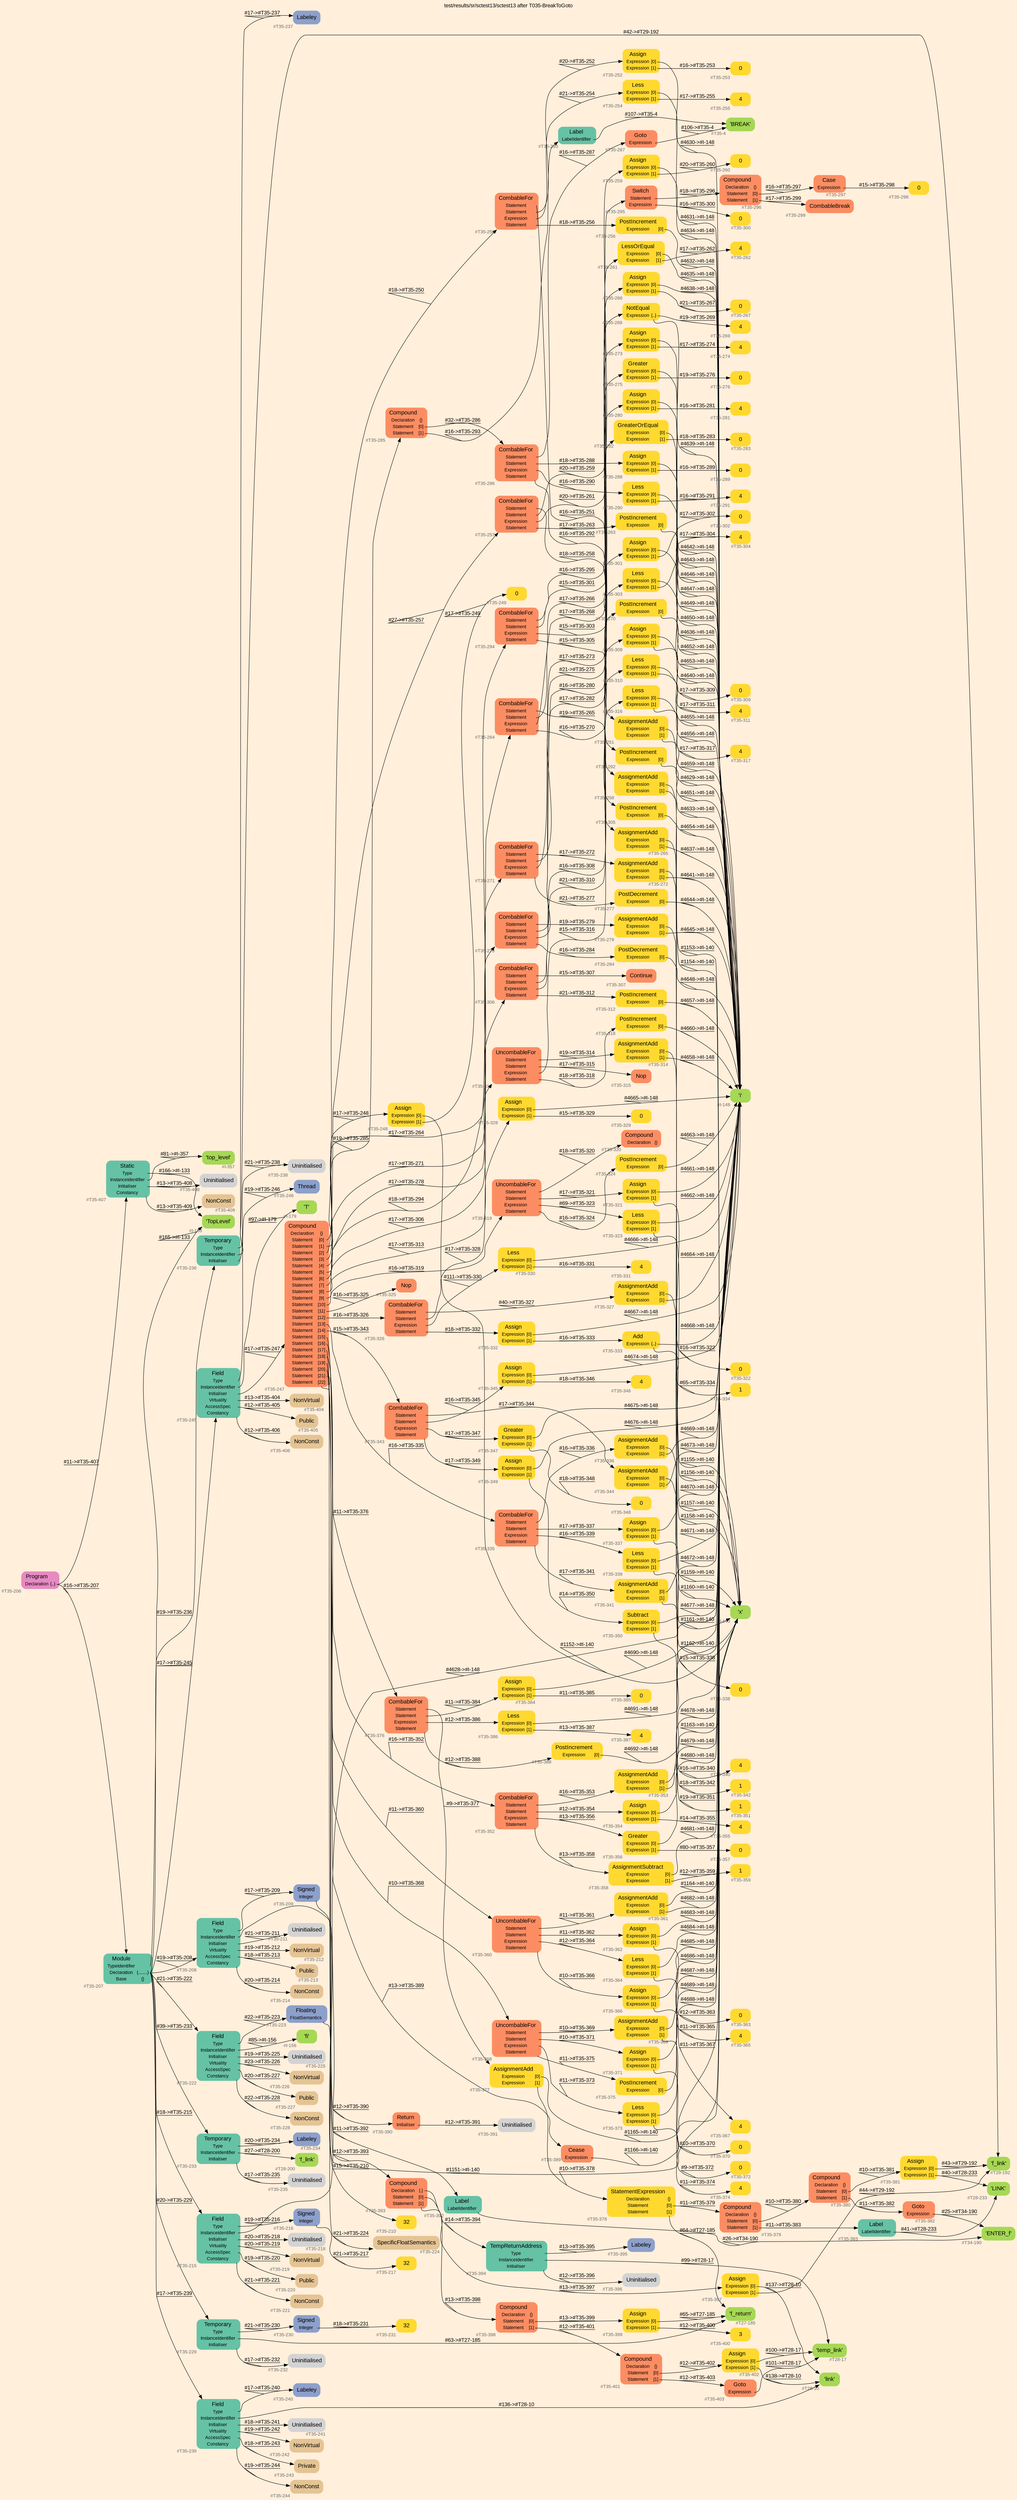digraph "test/results/sr/sctest13/sctest13 after T035-BreakToGoto" {
label = "test/results/sr/sctest13/sctest13 after T035-BreakToGoto"
labelloc = t
graph [
    rankdir = "LR"
    ranksep = 0.3
    bgcolor = antiquewhite1
    color = black
    fontcolor = black
    fontname = "Arial"
];
node [
    fontname = "Arial"
];
edge [
    fontname = "Arial"
];

// -------------------- node figure --------------------
// -------- block #T35-206 ----------
"#T35-206" [
    fillcolor = "/set28/4"
    xlabel = "#T35-206"
    fontsize = "12"
    fontcolor = grey40
    shape = "plaintext"
    label = <<TABLE BORDER="0" CELLBORDER="0" CELLSPACING="0">
     <TR><TD><FONT COLOR="black" POINT-SIZE="15">Program</FONT></TD></TR>
     <TR><TD><FONT COLOR="black" POINT-SIZE="12">Declaration</FONT></TD><TD PORT="port0"><FONT COLOR="black" POINT-SIZE="12">{..}</FONT></TD></TR>
    </TABLE>>
    style = "rounded,filled"
];

// -------- block #T35-207 ----------
"#T35-207" [
    fillcolor = "/set28/1"
    xlabel = "#T35-207"
    fontsize = "12"
    fontcolor = grey40
    shape = "plaintext"
    label = <<TABLE BORDER="0" CELLBORDER="0" CELLSPACING="0">
     <TR><TD><FONT COLOR="black" POINT-SIZE="15">Module</FONT></TD></TR>
     <TR><TD><FONT COLOR="black" POINT-SIZE="12">TypeIdentifier</FONT></TD><TD PORT="port0"></TD></TR>
     <TR><TD><FONT COLOR="black" POINT-SIZE="12">Declaration</FONT></TD><TD PORT="port1"><FONT COLOR="black" POINT-SIZE="12">{........}</FONT></TD></TR>
     <TR><TD><FONT COLOR="black" POINT-SIZE="12">Base</FONT></TD><TD PORT="port2"><FONT COLOR="black" POINT-SIZE="12">{}</FONT></TD></TR>
    </TABLE>>
    style = "rounded,filled"
];

// -------- block #I-133 ----------
"#I-133" [
    fillcolor = "/set28/5"
    xlabel = "#I-133"
    fontsize = "12"
    fontcolor = grey40
    shape = "plaintext"
    label = <<TABLE BORDER="0" CELLBORDER="0" CELLSPACING="0">
     <TR><TD><FONT COLOR="black" POINT-SIZE="15">'TopLevel'</FONT></TD></TR>
    </TABLE>>
    style = "rounded,filled"
];

// -------- block #T35-208 ----------
"#T35-208" [
    fillcolor = "/set28/1"
    xlabel = "#T35-208"
    fontsize = "12"
    fontcolor = grey40
    shape = "plaintext"
    label = <<TABLE BORDER="0" CELLBORDER="0" CELLSPACING="0">
     <TR><TD><FONT COLOR="black" POINT-SIZE="15">Field</FONT></TD></TR>
     <TR><TD><FONT COLOR="black" POINT-SIZE="12">Type</FONT></TD><TD PORT="port0"></TD></TR>
     <TR><TD><FONT COLOR="black" POINT-SIZE="12">InstanceIdentifier</FONT></TD><TD PORT="port1"></TD></TR>
     <TR><TD><FONT COLOR="black" POINT-SIZE="12">Initialiser</FONT></TD><TD PORT="port2"></TD></TR>
     <TR><TD><FONT COLOR="black" POINT-SIZE="12">Virtuality</FONT></TD><TD PORT="port3"></TD></TR>
     <TR><TD><FONT COLOR="black" POINT-SIZE="12">AccessSpec</FONT></TD><TD PORT="port4"></TD></TR>
     <TR><TD><FONT COLOR="black" POINT-SIZE="12">Constancy</FONT></TD><TD PORT="port5"></TD></TR>
    </TABLE>>
    style = "rounded,filled"
];

// -------- block #T35-209 ----------
"#T35-209" [
    fillcolor = "/set28/3"
    xlabel = "#T35-209"
    fontsize = "12"
    fontcolor = grey40
    shape = "plaintext"
    label = <<TABLE BORDER="0" CELLBORDER="0" CELLSPACING="0">
     <TR><TD><FONT COLOR="black" POINT-SIZE="15">Signed</FONT></TD></TR>
     <TR><TD><FONT COLOR="black" POINT-SIZE="12">Integer</FONT></TD><TD PORT="port0"></TD></TR>
    </TABLE>>
    style = "rounded,filled"
];

// -------- block #T35-210 ----------
"#T35-210" [
    fillcolor = "/set28/6"
    xlabel = "#T35-210"
    fontsize = "12"
    fontcolor = grey40
    shape = "plaintext"
    label = <<TABLE BORDER="0" CELLBORDER="0" CELLSPACING="0">
     <TR><TD><FONT COLOR="black" POINT-SIZE="15">32</FONT></TD></TR>
    </TABLE>>
    style = "rounded,filled"
];

// -------- block #I-140 ----------
"#I-140" [
    fillcolor = "/set28/5"
    xlabel = "#I-140"
    fontsize = "12"
    fontcolor = grey40
    shape = "plaintext"
    label = <<TABLE BORDER="0" CELLBORDER="0" CELLSPACING="0">
     <TR><TD><FONT COLOR="black" POINT-SIZE="15">'x'</FONT></TD></TR>
    </TABLE>>
    style = "rounded,filled"
];

// -------- block #T35-211 ----------
"#T35-211" [
    xlabel = "#T35-211"
    fontsize = "12"
    fontcolor = grey40
    shape = "plaintext"
    label = <<TABLE BORDER="0" CELLBORDER="0" CELLSPACING="0">
     <TR><TD><FONT COLOR="black" POINT-SIZE="15">Uninitialised</FONT></TD></TR>
    </TABLE>>
    style = "rounded,filled"
];

// -------- block #T35-212 ----------
"#T35-212" [
    fillcolor = "/set28/7"
    xlabel = "#T35-212"
    fontsize = "12"
    fontcolor = grey40
    shape = "plaintext"
    label = <<TABLE BORDER="0" CELLBORDER="0" CELLSPACING="0">
     <TR><TD><FONT COLOR="black" POINT-SIZE="15">NonVirtual</FONT></TD></TR>
    </TABLE>>
    style = "rounded,filled"
];

// -------- block #T35-213 ----------
"#T35-213" [
    fillcolor = "/set28/7"
    xlabel = "#T35-213"
    fontsize = "12"
    fontcolor = grey40
    shape = "plaintext"
    label = <<TABLE BORDER="0" CELLBORDER="0" CELLSPACING="0">
     <TR><TD><FONT COLOR="black" POINT-SIZE="15">Public</FONT></TD></TR>
    </TABLE>>
    style = "rounded,filled"
];

// -------- block #T35-214 ----------
"#T35-214" [
    fillcolor = "/set28/7"
    xlabel = "#T35-214"
    fontsize = "12"
    fontcolor = grey40
    shape = "plaintext"
    label = <<TABLE BORDER="0" CELLBORDER="0" CELLSPACING="0">
     <TR><TD><FONT COLOR="black" POINT-SIZE="15">NonConst</FONT></TD></TR>
    </TABLE>>
    style = "rounded,filled"
];

// -------- block #T35-215 ----------
"#T35-215" [
    fillcolor = "/set28/1"
    xlabel = "#T35-215"
    fontsize = "12"
    fontcolor = grey40
    shape = "plaintext"
    label = <<TABLE BORDER="0" CELLBORDER="0" CELLSPACING="0">
     <TR><TD><FONT COLOR="black" POINT-SIZE="15">Field</FONT></TD></TR>
     <TR><TD><FONT COLOR="black" POINT-SIZE="12">Type</FONT></TD><TD PORT="port0"></TD></TR>
     <TR><TD><FONT COLOR="black" POINT-SIZE="12">InstanceIdentifier</FONT></TD><TD PORT="port1"></TD></TR>
     <TR><TD><FONT COLOR="black" POINT-SIZE="12">Initialiser</FONT></TD><TD PORT="port2"></TD></TR>
     <TR><TD><FONT COLOR="black" POINT-SIZE="12">Virtuality</FONT></TD><TD PORT="port3"></TD></TR>
     <TR><TD><FONT COLOR="black" POINT-SIZE="12">AccessSpec</FONT></TD><TD PORT="port4"></TD></TR>
     <TR><TD><FONT COLOR="black" POINT-SIZE="12">Constancy</FONT></TD><TD PORT="port5"></TD></TR>
    </TABLE>>
    style = "rounded,filled"
];

// -------- block #T35-216 ----------
"#T35-216" [
    fillcolor = "/set28/3"
    xlabel = "#T35-216"
    fontsize = "12"
    fontcolor = grey40
    shape = "plaintext"
    label = <<TABLE BORDER="0" CELLBORDER="0" CELLSPACING="0">
     <TR><TD><FONT COLOR="black" POINT-SIZE="15">Signed</FONT></TD></TR>
     <TR><TD><FONT COLOR="black" POINT-SIZE="12">Integer</FONT></TD><TD PORT="port0"></TD></TR>
    </TABLE>>
    style = "rounded,filled"
];

// -------- block #T35-217 ----------
"#T35-217" [
    fillcolor = "/set28/6"
    xlabel = "#T35-217"
    fontsize = "12"
    fontcolor = grey40
    shape = "plaintext"
    label = <<TABLE BORDER="0" CELLBORDER="0" CELLSPACING="0">
     <TR><TD><FONT COLOR="black" POINT-SIZE="15">32</FONT></TD></TR>
    </TABLE>>
    style = "rounded,filled"
];

// -------- block #I-148 ----------
"#I-148" [
    fillcolor = "/set28/5"
    xlabel = "#I-148"
    fontsize = "12"
    fontcolor = grey40
    shape = "plaintext"
    label = <<TABLE BORDER="0" CELLBORDER="0" CELLSPACING="0">
     <TR><TD><FONT COLOR="black" POINT-SIZE="15">'i'</FONT></TD></TR>
    </TABLE>>
    style = "rounded,filled"
];

// -------- block #T35-218 ----------
"#T35-218" [
    xlabel = "#T35-218"
    fontsize = "12"
    fontcolor = grey40
    shape = "plaintext"
    label = <<TABLE BORDER="0" CELLBORDER="0" CELLSPACING="0">
     <TR><TD><FONT COLOR="black" POINT-SIZE="15">Uninitialised</FONT></TD></TR>
    </TABLE>>
    style = "rounded,filled"
];

// -------- block #T35-219 ----------
"#T35-219" [
    fillcolor = "/set28/7"
    xlabel = "#T35-219"
    fontsize = "12"
    fontcolor = grey40
    shape = "plaintext"
    label = <<TABLE BORDER="0" CELLBORDER="0" CELLSPACING="0">
     <TR><TD><FONT COLOR="black" POINT-SIZE="15">NonVirtual</FONT></TD></TR>
    </TABLE>>
    style = "rounded,filled"
];

// -------- block #T35-220 ----------
"#T35-220" [
    fillcolor = "/set28/7"
    xlabel = "#T35-220"
    fontsize = "12"
    fontcolor = grey40
    shape = "plaintext"
    label = <<TABLE BORDER="0" CELLBORDER="0" CELLSPACING="0">
     <TR><TD><FONT COLOR="black" POINT-SIZE="15">Public</FONT></TD></TR>
    </TABLE>>
    style = "rounded,filled"
];

// -------- block #T35-221 ----------
"#T35-221" [
    fillcolor = "/set28/7"
    xlabel = "#T35-221"
    fontsize = "12"
    fontcolor = grey40
    shape = "plaintext"
    label = <<TABLE BORDER="0" CELLBORDER="0" CELLSPACING="0">
     <TR><TD><FONT COLOR="black" POINT-SIZE="15">NonConst</FONT></TD></TR>
    </TABLE>>
    style = "rounded,filled"
];

// -------- block #T35-222 ----------
"#T35-222" [
    fillcolor = "/set28/1"
    xlabel = "#T35-222"
    fontsize = "12"
    fontcolor = grey40
    shape = "plaintext"
    label = <<TABLE BORDER="0" CELLBORDER="0" CELLSPACING="0">
     <TR><TD><FONT COLOR="black" POINT-SIZE="15">Field</FONT></TD></TR>
     <TR><TD><FONT COLOR="black" POINT-SIZE="12">Type</FONT></TD><TD PORT="port0"></TD></TR>
     <TR><TD><FONT COLOR="black" POINT-SIZE="12">InstanceIdentifier</FONT></TD><TD PORT="port1"></TD></TR>
     <TR><TD><FONT COLOR="black" POINT-SIZE="12">Initialiser</FONT></TD><TD PORT="port2"></TD></TR>
     <TR><TD><FONT COLOR="black" POINT-SIZE="12">Virtuality</FONT></TD><TD PORT="port3"></TD></TR>
     <TR><TD><FONT COLOR="black" POINT-SIZE="12">AccessSpec</FONT></TD><TD PORT="port4"></TD></TR>
     <TR><TD><FONT COLOR="black" POINT-SIZE="12">Constancy</FONT></TD><TD PORT="port5"></TD></TR>
    </TABLE>>
    style = "rounded,filled"
];

// -------- block #T35-223 ----------
"#T35-223" [
    fillcolor = "/set28/3"
    xlabel = "#T35-223"
    fontsize = "12"
    fontcolor = grey40
    shape = "plaintext"
    label = <<TABLE BORDER="0" CELLBORDER="0" CELLSPACING="0">
     <TR><TD><FONT COLOR="black" POINT-SIZE="15">Floating</FONT></TD></TR>
     <TR><TD><FONT COLOR="black" POINT-SIZE="12">FloatSemantics</FONT></TD><TD PORT="port0"></TD></TR>
    </TABLE>>
    style = "rounded,filled"
];

// -------- block #T35-224 ----------
"#T35-224" [
    fillcolor = "/set28/7"
    xlabel = "#T35-224"
    fontsize = "12"
    fontcolor = grey40
    shape = "plaintext"
    label = <<TABLE BORDER="0" CELLBORDER="0" CELLSPACING="0">
     <TR><TD><FONT COLOR="black" POINT-SIZE="15">SpecificFloatSemantics</FONT></TD></TR>
    </TABLE>>
    style = "rounded,filled"
];

// -------- block #I-156 ----------
"#I-156" [
    fillcolor = "/set28/5"
    xlabel = "#I-156"
    fontsize = "12"
    fontcolor = grey40
    shape = "plaintext"
    label = <<TABLE BORDER="0" CELLBORDER="0" CELLSPACING="0">
     <TR><TD><FONT COLOR="black" POINT-SIZE="15">'fi'</FONT></TD></TR>
    </TABLE>>
    style = "rounded,filled"
];

// -------- block #T35-225 ----------
"#T35-225" [
    xlabel = "#T35-225"
    fontsize = "12"
    fontcolor = grey40
    shape = "plaintext"
    label = <<TABLE BORDER="0" CELLBORDER="0" CELLSPACING="0">
     <TR><TD><FONT COLOR="black" POINT-SIZE="15">Uninitialised</FONT></TD></TR>
    </TABLE>>
    style = "rounded,filled"
];

// -------- block #T35-226 ----------
"#T35-226" [
    fillcolor = "/set28/7"
    xlabel = "#T35-226"
    fontsize = "12"
    fontcolor = grey40
    shape = "plaintext"
    label = <<TABLE BORDER="0" CELLBORDER="0" CELLSPACING="0">
     <TR><TD><FONT COLOR="black" POINT-SIZE="15">NonVirtual</FONT></TD></TR>
    </TABLE>>
    style = "rounded,filled"
];

// -------- block #T35-227 ----------
"#T35-227" [
    fillcolor = "/set28/7"
    xlabel = "#T35-227"
    fontsize = "12"
    fontcolor = grey40
    shape = "plaintext"
    label = <<TABLE BORDER="0" CELLBORDER="0" CELLSPACING="0">
     <TR><TD><FONT COLOR="black" POINT-SIZE="15">Public</FONT></TD></TR>
    </TABLE>>
    style = "rounded,filled"
];

// -------- block #T35-228 ----------
"#T35-228" [
    fillcolor = "/set28/7"
    xlabel = "#T35-228"
    fontsize = "12"
    fontcolor = grey40
    shape = "plaintext"
    label = <<TABLE BORDER="0" CELLBORDER="0" CELLSPACING="0">
     <TR><TD><FONT COLOR="black" POINT-SIZE="15">NonConst</FONT></TD></TR>
    </TABLE>>
    style = "rounded,filled"
];

// -------- block #T35-229 ----------
"#T35-229" [
    fillcolor = "/set28/1"
    xlabel = "#T35-229"
    fontsize = "12"
    fontcolor = grey40
    shape = "plaintext"
    label = <<TABLE BORDER="0" CELLBORDER="0" CELLSPACING="0">
     <TR><TD><FONT COLOR="black" POINT-SIZE="15">Temporary</FONT></TD></TR>
     <TR><TD><FONT COLOR="black" POINT-SIZE="12">Type</FONT></TD><TD PORT="port0"></TD></TR>
     <TR><TD><FONT COLOR="black" POINT-SIZE="12">InstanceIdentifier</FONT></TD><TD PORT="port1"></TD></TR>
     <TR><TD><FONT COLOR="black" POINT-SIZE="12">Initialiser</FONT></TD><TD PORT="port2"></TD></TR>
    </TABLE>>
    style = "rounded,filled"
];

// -------- block #T35-230 ----------
"#T35-230" [
    fillcolor = "/set28/3"
    xlabel = "#T35-230"
    fontsize = "12"
    fontcolor = grey40
    shape = "plaintext"
    label = <<TABLE BORDER="0" CELLBORDER="0" CELLSPACING="0">
     <TR><TD><FONT COLOR="black" POINT-SIZE="15">Signed</FONT></TD></TR>
     <TR><TD><FONT COLOR="black" POINT-SIZE="12">Integer</FONT></TD><TD PORT="port0"></TD></TR>
    </TABLE>>
    style = "rounded,filled"
];

// -------- block #T35-231 ----------
"#T35-231" [
    fillcolor = "/set28/6"
    xlabel = "#T35-231"
    fontsize = "12"
    fontcolor = grey40
    shape = "plaintext"
    label = <<TABLE BORDER="0" CELLBORDER="0" CELLSPACING="0">
     <TR><TD><FONT COLOR="black" POINT-SIZE="15">32</FONT></TD></TR>
    </TABLE>>
    style = "rounded,filled"
];

// -------- block #T27-185 ----------
"#T27-185" [
    fillcolor = "/set28/5"
    xlabel = "#T27-185"
    fontsize = "12"
    fontcolor = grey40
    shape = "plaintext"
    label = <<TABLE BORDER="0" CELLBORDER="0" CELLSPACING="0">
     <TR><TD><FONT COLOR="black" POINT-SIZE="15">'f_return'</FONT></TD></TR>
    </TABLE>>
    style = "rounded,filled"
];

// -------- block #T35-232 ----------
"#T35-232" [
    xlabel = "#T35-232"
    fontsize = "12"
    fontcolor = grey40
    shape = "plaintext"
    label = <<TABLE BORDER="0" CELLBORDER="0" CELLSPACING="0">
     <TR><TD><FONT COLOR="black" POINT-SIZE="15">Uninitialised</FONT></TD></TR>
    </TABLE>>
    style = "rounded,filled"
];

// -------- block #T35-233 ----------
"#T35-233" [
    fillcolor = "/set28/1"
    xlabel = "#T35-233"
    fontsize = "12"
    fontcolor = grey40
    shape = "plaintext"
    label = <<TABLE BORDER="0" CELLBORDER="0" CELLSPACING="0">
     <TR><TD><FONT COLOR="black" POINT-SIZE="15">Temporary</FONT></TD></TR>
     <TR><TD><FONT COLOR="black" POINT-SIZE="12">Type</FONT></TD><TD PORT="port0"></TD></TR>
     <TR><TD><FONT COLOR="black" POINT-SIZE="12">InstanceIdentifier</FONT></TD><TD PORT="port1"></TD></TR>
     <TR><TD><FONT COLOR="black" POINT-SIZE="12">Initialiser</FONT></TD><TD PORT="port2"></TD></TR>
    </TABLE>>
    style = "rounded,filled"
];

// -------- block #T35-234 ----------
"#T35-234" [
    fillcolor = "/set28/3"
    xlabel = "#T35-234"
    fontsize = "12"
    fontcolor = grey40
    shape = "plaintext"
    label = <<TABLE BORDER="0" CELLBORDER="0" CELLSPACING="0">
     <TR><TD><FONT COLOR="black" POINT-SIZE="15">Labeley</FONT></TD></TR>
    </TABLE>>
    style = "rounded,filled"
];

// -------- block #T28-200 ----------
"#T28-200" [
    fillcolor = "/set28/5"
    xlabel = "#T28-200"
    fontsize = "12"
    fontcolor = grey40
    shape = "plaintext"
    label = <<TABLE BORDER="0" CELLBORDER="0" CELLSPACING="0">
     <TR><TD><FONT COLOR="black" POINT-SIZE="15">'f_link'</FONT></TD></TR>
    </TABLE>>
    style = "rounded,filled"
];

// -------- block #T35-235 ----------
"#T35-235" [
    xlabel = "#T35-235"
    fontsize = "12"
    fontcolor = grey40
    shape = "plaintext"
    label = <<TABLE BORDER="0" CELLBORDER="0" CELLSPACING="0">
     <TR><TD><FONT COLOR="black" POINT-SIZE="15">Uninitialised</FONT></TD></TR>
    </TABLE>>
    style = "rounded,filled"
];

// -------- block #T35-236 ----------
"#T35-236" [
    fillcolor = "/set28/1"
    xlabel = "#T35-236"
    fontsize = "12"
    fontcolor = grey40
    shape = "plaintext"
    label = <<TABLE BORDER="0" CELLBORDER="0" CELLSPACING="0">
     <TR><TD><FONT COLOR="black" POINT-SIZE="15">Temporary</FONT></TD></TR>
     <TR><TD><FONT COLOR="black" POINT-SIZE="12">Type</FONT></TD><TD PORT="port0"></TD></TR>
     <TR><TD><FONT COLOR="black" POINT-SIZE="12">InstanceIdentifier</FONT></TD><TD PORT="port1"></TD></TR>
     <TR><TD><FONT COLOR="black" POINT-SIZE="12">Initialiser</FONT></TD><TD PORT="port2"></TD></TR>
    </TABLE>>
    style = "rounded,filled"
];

// -------- block #T35-237 ----------
"#T35-237" [
    fillcolor = "/set28/3"
    xlabel = "#T35-237"
    fontsize = "12"
    fontcolor = grey40
    shape = "plaintext"
    label = <<TABLE BORDER="0" CELLBORDER="0" CELLSPACING="0">
     <TR><TD><FONT COLOR="black" POINT-SIZE="15">Labeley</FONT></TD></TR>
    </TABLE>>
    style = "rounded,filled"
];

// -------- block #T29-192 ----------
"#T29-192" [
    fillcolor = "/set28/5"
    xlabel = "#T29-192"
    fontsize = "12"
    fontcolor = grey40
    shape = "plaintext"
    label = <<TABLE BORDER="0" CELLBORDER="0" CELLSPACING="0">
     <TR><TD><FONT COLOR="black" POINT-SIZE="15">'f_link'</FONT></TD></TR>
    </TABLE>>
    style = "rounded,filled"
];

// -------- block #T35-238 ----------
"#T35-238" [
    xlabel = "#T35-238"
    fontsize = "12"
    fontcolor = grey40
    shape = "plaintext"
    label = <<TABLE BORDER="0" CELLBORDER="0" CELLSPACING="0">
     <TR><TD><FONT COLOR="black" POINT-SIZE="15">Uninitialised</FONT></TD></TR>
    </TABLE>>
    style = "rounded,filled"
];

// -------- block #T35-239 ----------
"#T35-239" [
    fillcolor = "/set28/1"
    xlabel = "#T35-239"
    fontsize = "12"
    fontcolor = grey40
    shape = "plaintext"
    label = <<TABLE BORDER="0" CELLBORDER="0" CELLSPACING="0">
     <TR><TD><FONT COLOR="black" POINT-SIZE="15">Field</FONT></TD></TR>
     <TR><TD><FONT COLOR="black" POINT-SIZE="12">Type</FONT></TD><TD PORT="port0"></TD></TR>
     <TR><TD><FONT COLOR="black" POINT-SIZE="12">InstanceIdentifier</FONT></TD><TD PORT="port1"></TD></TR>
     <TR><TD><FONT COLOR="black" POINT-SIZE="12">Initialiser</FONT></TD><TD PORT="port2"></TD></TR>
     <TR><TD><FONT COLOR="black" POINT-SIZE="12">Virtuality</FONT></TD><TD PORT="port3"></TD></TR>
     <TR><TD><FONT COLOR="black" POINT-SIZE="12">AccessSpec</FONT></TD><TD PORT="port4"></TD></TR>
     <TR><TD><FONT COLOR="black" POINT-SIZE="12">Constancy</FONT></TD><TD PORT="port5"></TD></TR>
    </TABLE>>
    style = "rounded,filled"
];

// -------- block #T35-240 ----------
"#T35-240" [
    fillcolor = "/set28/3"
    xlabel = "#T35-240"
    fontsize = "12"
    fontcolor = grey40
    shape = "plaintext"
    label = <<TABLE BORDER="0" CELLBORDER="0" CELLSPACING="0">
     <TR><TD><FONT COLOR="black" POINT-SIZE="15">Labeley</FONT></TD></TR>
    </TABLE>>
    style = "rounded,filled"
];

// -------- block #T28-10 ----------
"#T28-10" [
    fillcolor = "/set28/5"
    xlabel = "#T28-10"
    fontsize = "12"
    fontcolor = grey40
    shape = "plaintext"
    label = <<TABLE BORDER="0" CELLBORDER="0" CELLSPACING="0">
     <TR><TD><FONT COLOR="black" POINT-SIZE="15">'link'</FONT></TD></TR>
    </TABLE>>
    style = "rounded,filled"
];

// -------- block #T35-241 ----------
"#T35-241" [
    xlabel = "#T35-241"
    fontsize = "12"
    fontcolor = grey40
    shape = "plaintext"
    label = <<TABLE BORDER="0" CELLBORDER="0" CELLSPACING="0">
     <TR><TD><FONT COLOR="black" POINT-SIZE="15">Uninitialised</FONT></TD></TR>
    </TABLE>>
    style = "rounded,filled"
];

// -------- block #T35-242 ----------
"#T35-242" [
    fillcolor = "/set28/7"
    xlabel = "#T35-242"
    fontsize = "12"
    fontcolor = grey40
    shape = "plaintext"
    label = <<TABLE BORDER="0" CELLBORDER="0" CELLSPACING="0">
     <TR><TD><FONT COLOR="black" POINT-SIZE="15">NonVirtual</FONT></TD></TR>
    </TABLE>>
    style = "rounded,filled"
];

// -------- block #T35-243 ----------
"#T35-243" [
    fillcolor = "/set28/7"
    xlabel = "#T35-243"
    fontsize = "12"
    fontcolor = grey40
    shape = "plaintext"
    label = <<TABLE BORDER="0" CELLBORDER="0" CELLSPACING="0">
     <TR><TD><FONT COLOR="black" POINT-SIZE="15">Private</FONT></TD></TR>
    </TABLE>>
    style = "rounded,filled"
];

// -------- block #T35-244 ----------
"#T35-244" [
    fillcolor = "/set28/7"
    xlabel = "#T35-244"
    fontsize = "12"
    fontcolor = grey40
    shape = "plaintext"
    label = <<TABLE BORDER="0" CELLBORDER="0" CELLSPACING="0">
     <TR><TD><FONT COLOR="black" POINT-SIZE="15">NonConst</FONT></TD></TR>
    </TABLE>>
    style = "rounded,filled"
];

// -------- block #T35-245 ----------
"#T35-245" [
    fillcolor = "/set28/1"
    xlabel = "#T35-245"
    fontsize = "12"
    fontcolor = grey40
    shape = "plaintext"
    label = <<TABLE BORDER="0" CELLBORDER="0" CELLSPACING="0">
     <TR><TD><FONT COLOR="black" POINT-SIZE="15">Field</FONT></TD></TR>
     <TR><TD><FONT COLOR="black" POINT-SIZE="12">Type</FONT></TD><TD PORT="port0"></TD></TR>
     <TR><TD><FONT COLOR="black" POINT-SIZE="12">InstanceIdentifier</FONT></TD><TD PORT="port1"></TD></TR>
     <TR><TD><FONT COLOR="black" POINT-SIZE="12">Initialiser</FONT></TD><TD PORT="port2"></TD></TR>
     <TR><TD><FONT COLOR="black" POINT-SIZE="12">Virtuality</FONT></TD><TD PORT="port3"></TD></TR>
     <TR><TD><FONT COLOR="black" POINT-SIZE="12">AccessSpec</FONT></TD><TD PORT="port4"></TD></TR>
     <TR><TD><FONT COLOR="black" POINT-SIZE="12">Constancy</FONT></TD><TD PORT="port5"></TD></TR>
    </TABLE>>
    style = "rounded,filled"
];

// -------- block #T35-246 ----------
"#T35-246" [
    fillcolor = "/set28/3"
    xlabel = "#T35-246"
    fontsize = "12"
    fontcolor = grey40
    shape = "plaintext"
    label = <<TABLE BORDER="0" CELLBORDER="0" CELLSPACING="0">
     <TR><TD><FONT COLOR="black" POINT-SIZE="15">Thread</FONT></TD></TR>
    </TABLE>>
    style = "rounded,filled"
];

// -------- block #I-179 ----------
"#I-179" [
    fillcolor = "/set28/5"
    xlabel = "#I-179"
    fontsize = "12"
    fontcolor = grey40
    shape = "plaintext"
    label = <<TABLE BORDER="0" CELLBORDER="0" CELLSPACING="0">
     <TR><TD><FONT COLOR="black" POINT-SIZE="15">'T'</FONT></TD></TR>
    </TABLE>>
    style = "rounded,filled"
];

// -------- block #T35-247 ----------
"#T35-247" [
    fillcolor = "/set28/2"
    xlabel = "#T35-247"
    fontsize = "12"
    fontcolor = grey40
    shape = "plaintext"
    label = <<TABLE BORDER="0" CELLBORDER="0" CELLSPACING="0">
     <TR><TD><FONT COLOR="black" POINT-SIZE="15">Compound</FONT></TD></TR>
     <TR><TD><FONT COLOR="black" POINT-SIZE="12">Declaration</FONT></TD><TD PORT="port0"><FONT COLOR="black" POINT-SIZE="12">{}</FONT></TD></TR>
     <TR><TD><FONT COLOR="black" POINT-SIZE="12">Statement</FONT></TD><TD PORT="port1"><FONT COLOR="black" POINT-SIZE="12">[0]</FONT></TD></TR>
     <TR><TD><FONT COLOR="black" POINT-SIZE="12">Statement</FONT></TD><TD PORT="port2"><FONT COLOR="black" POINT-SIZE="12">[1]</FONT></TD></TR>
     <TR><TD><FONT COLOR="black" POINT-SIZE="12">Statement</FONT></TD><TD PORT="port3"><FONT COLOR="black" POINT-SIZE="12">[2]</FONT></TD></TR>
     <TR><TD><FONT COLOR="black" POINT-SIZE="12">Statement</FONT></TD><TD PORT="port4"><FONT COLOR="black" POINT-SIZE="12">[3]</FONT></TD></TR>
     <TR><TD><FONT COLOR="black" POINT-SIZE="12">Statement</FONT></TD><TD PORT="port5"><FONT COLOR="black" POINT-SIZE="12">[4]</FONT></TD></TR>
     <TR><TD><FONT COLOR="black" POINT-SIZE="12">Statement</FONT></TD><TD PORT="port6"><FONT COLOR="black" POINT-SIZE="12">[5]</FONT></TD></TR>
     <TR><TD><FONT COLOR="black" POINT-SIZE="12">Statement</FONT></TD><TD PORT="port7"><FONT COLOR="black" POINT-SIZE="12">[6]</FONT></TD></TR>
     <TR><TD><FONT COLOR="black" POINT-SIZE="12">Statement</FONT></TD><TD PORT="port8"><FONT COLOR="black" POINT-SIZE="12">[7]</FONT></TD></TR>
     <TR><TD><FONT COLOR="black" POINT-SIZE="12">Statement</FONT></TD><TD PORT="port9"><FONT COLOR="black" POINT-SIZE="12">[8]</FONT></TD></TR>
     <TR><TD><FONT COLOR="black" POINT-SIZE="12">Statement</FONT></TD><TD PORT="port10"><FONT COLOR="black" POINT-SIZE="12">[9]</FONT></TD></TR>
     <TR><TD><FONT COLOR="black" POINT-SIZE="12">Statement</FONT></TD><TD PORT="port11"><FONT COLOR="black" POINT-SIZE="12">[10]</FONT></TD></TR>
     <TR><TD><FONT COLOR="black" POINT-SIZE="12">Statement</FONT></TD><TD PORT="port12"><FONT COLOR="black" POINT-SIZE="12">[11]</FONT></TD></TR>
     <TR><TD><FONT COLOR="black" POINT-SIZE="12">Statement</FONT></TD><TD PORT="port13"><FONT COLOR="black" POINT-SIZE="12">[12]</FONT></TD></TR>
     <TR><TD><FONT COLOR="black" POINT-SIZE="12">Statement</FONT></TD><TD PORT="port14"><FONT COLOR="black" POINT-SIZE="12">[13]</FONT></TD></TR>
     <TR><TD><FONT COLOR="black" POINT-SIZE="12">Statement</FONT></TD><TD PORT="port15"><FONT COLOR="black" POINT-SIZE="12">[14]</FONT></TD></TR>
     <TR><TD><FONT COLOR="black" POINT-SIZE="12">Statement</FONT></TD><TD PORT="port16"><FONT COLOR="black" POINT-SIZE="12">[15]</FONT></TD></TR>
     <TR><TD><FONT COLOR="black" POINT-SIZE="12">Statement</FONT></TD><TD PORT="port17"><FONT COLOR="black" POINT-SIZE="12">[16]</FONT></TD></TR>
     <TR><TD><FONT COLOR="black" POINT-SIZE="12">Statement</FONT></TD><TD PORT="port18"><FONT COLOR="black" POINT-SIZE="12">[17]</FONT></TD></TR>
     <TR><TD><FONT COLOR="black" POINT-SIZE="12">Statement</FONT></TD><TD PORT="port19"><FONT COLOR="black" POINT-SIZE="12">[18]</FONT></TD></TR>
     <TR><TD><FONT COLOR="black" POINT-SIZE="12">Statement</FONT></TD><TD PORT="port20"><FONT COLOR="black" POINT-SIZE="12">[19]</FONT></TD></TR>
     <TR><TD><FONT COLOR="black" POINT-SIZE="12">Statement</FONT></TD><TD PORT="port21"><FONT COLOR="black" POINT-SIZE="12">[20]</FONT></TD></TR>
     <TR><TD><FONT COLOR="black" POINT-SIZE="12">Statement</FONT></TD><TD PORT="port22"><FONT COLOR="black" POINT-SIZE="12">[21]</FONT></TD></TR>
     <TR><TD><FONT COLOR="black" POINT-SIZE="12">Statement</FONT></TD><TD PORT="port23"><FONT COLOR="black" POINT-SIZE="12">[22]</FONT></TD></TR>
    </TABLE>>
    style = "rounded,filled"
];

// -------- block #T35-248 ----------
"#T35-248" [
    fillcolor = "/set28/6"
    xlabel = "#T35-248"
    fontsize = "12"
    fontcolor = grey40
    shape = "plaintext"
    label = <<TABLE BORDER="0" CELLBORDER="0" CELLSPACING="0">
     <TR><TD><FONT COLOR="black" POINT-SIZE="15">Assign</FONT></TD></TR>
     <TR><TD><FONT COLOR="black" POINT-SIZE="12">Expression</FONT></TD><TD PORT="port0"><FONT COLOR="black" POINT-SIZE="12">[0]</FONT></TD></TR>
     <TR><TD><FONT COLOR="black" POINT-SIZE="12">Expression</FONT></TD><TD PORT="port1"><FONT COLOR="black" POINT-SIZE="12">[1]</FONT></TD></TR>
    </TABLE>>
    style = "rounded,filled"
];

// -------- block #T35-249 ----------
"#T35-249" [
    fillcolor = "/set28/6"
    xlabel = "#T35-249"
    fontsize = "12"
    fontcolor = grey40
    shape = "plaintext"
    label = <<TABLE BORDER="0" CELLBORDER="0" CELLSPACING="0">
     <TR><TD><FONT COLOR="black" POINT-SIZE="15">0</FONT></TD></TR>
    </TABLE>>
    style = "rounded,filled"
];

// -------- block #T35-250 ----------
"#T35-250" [
    fillcolor = "/set28/2"
    xlabel = "#T35-250"
    fontsize = "12"
    fontcolor = grey40
    shape = "plaintext"
    label = <<TABLE BORDER="0" CELLBORDER="0" CELLSPACING="0">
     <TR><TD><FONT COLOR="black" POINT-SIZE="15">CombableFor</FONT></TD></TR>
     <TR><TD><FONT COLOR="black" POINT-SIZE="12">Statement</FONT></TD><TD PORT="port0"></TD></TR>
     <TR><TD><FONT COLOR="black" POINT-SIZE="12">Statement</FONT></TD><TD PORT="port1"></TD></TR>
     <TR><TD><FONT COLOR="black" POINT-SIZE="12">Expression</FONT></TD><TD PORT="port2"></TD></TR>
     <TR><TD><FONT COLOR="black" POINT-SIZE="12">Statement</FONT></TD><TD PORT="port3"></TD></TR>
    </TABLE>>
    style = "rounded,filled"
];

// -------- block #T35-251 ----------
"#T35-251" [
    fillcolor = "/set28/6"
    xlabel = "#T35-251"
    fontsize = "12"
    fontcolor = grey40
    shape = "plaintext"
    label = <<TABLE BORDER="0" CELLBORDER="0" CELLSPACING="0">
     <TR><TD><FONT COLOR="black" POINT-SIZE="15">AssignmentAdd</FONT></TD></TR>
     <TR><TD><FONT COLOR="black" POINT-SIZE="12">Expression</FONT></TD><TD PORT="port0"><FONT COLOR="black" POINT-SIZE="12">[0]</FONT></TD></TR>
     <TR><TD><FONT COLOR="black" POINT-SIZE="12">Expression</FONT></TD><TD PORT="port1"><FONT COLOR="black" POINT-SIZE="12">[1]</FONT></TD></TR>
    </TABLE>>
    style = "rounded,filled"
];

// -------- block #T35-252 ----------
"#T35-252" [
    fillcolor = "/set28/6"
    xlabel = "#T35-252"
    fontsize = "12"
    fontcolor = grey40
    shape = "plaintext"
    label = <<TABLE BORDER="0" CELLBORDER="0" CELLSPACING="0">
     <TR><TD><FONT COLOR="black" POINT-SIZE="15">Assign</FONT></TD></TR>
     <TR><TD><FONT COLOR="black" POINT-SIZE="12">Expression</FONT></TD><TD PORT="port0"><FONT COLOR="black" POINT-SIZE="12">[0]</FONT></TD></TR>
     <TR><TD><FONT COLOR="black" POINT-SIZE="12">Expression</FONT></TD><TD PORT="port1"><FONT COLOR="black" POINT-SIZE="12">[1]</FONT></TD></TR>
    </TABLE>>
    style = "rounded,filled"
];

// -------- block #T35-253 ----------
"#T35-253" [
    fillcolor = "/set28/6"
    xlabel = "#T35-253"
    fontsize = "12"
    fontcolor = grey40
    shape = "plaintext"
    label = <<TABLE BORDER="0" CELLBORDER="0" CELLSPACING="0">
     <TR><TD><FONT COLOR="black" POINT-SIZE="15">0</FONT></TD></TR>
    </TABLE>>
    style = "rounded,filled"
];

// -------- block #T35-254 ----------
"#T35-254" [
    fillcolor = "/set28/6"
    xlabel = "#T35-254"
    fontsize = "12"
    fontcolor = grey40
    shape = "plaintext"
    label = <<TABLE BORDER="0" CELLBORDER="0" CELLSPACING="0">
     <TR><TD><FONT COLOR="black" POINT-SIZE="15">Less</FONT></TD></TR>
     <TR><TD><FONT COLOR="black" POINT-SIZE="12">Expression</FONT></TD><TD PORT="port0"><FONT COLOR="black" POINT-SIZE="12">[0]</FONT></TD></TR>
     <TR><TD><FONT COLOR="black" POINT-SIZE="12">Expression</FONT></TD><TD PORT="port1"><FONT COLOR="black" POINT-SIZE="12">[1]</FONT></TD></TR>
    </TABLE>>
    style = "rounded,filled"
];

// -------- block #T35-255 ----------
"#T35-255" [
    fillcolor = "/set28/6"
    xlabel = "#T35-255"
    fontsize = "12"
    fontcolor = grey40
    shape = "plaintext"
    label = <<TABLE BORDER="0" CELLBORDER="0" CELLSPACING="0">
     <TR><TD><FONT COLOR="black" POINT-SIZE="15">4</FONT></TD></TR>
    </TABLE>>
    style = "rounded,filled"
];

// -------- block #T35-256 ----------
"#T35-256" [
    fillcolor = "/set28/6"
    xlabel = "#T35-256"
    fontsize = "12"
    fontcolor = grey40
    shape = "plaintext"
    label = <<TABLE BORDER="0" CELLBORDER="0" CELLSPACING="0">
     <TR><TD><FONT COLOR="black" POINT-SIZE="15">PostIncrement</FONT></TD></TR>
     <TR><TD><FONT COLOR="black" POINT-SIZE="12">Expression</FONT></TD><TD PORT="port0"><FONT COLOR="black" POINT-SIZE="12">[0]</FONT></TD></TR>
    </TABLE>>
    style = "rounded,filled"
];

// -------- block #T35-257 ----------
"#T35-257" [
    fillcolor = "/set28/2"
    xlabel = "#T35-257"
    fontsize = "12"
    fontcolor = grey40
    shape = "plaintext"
    label = <<TABLE BORDER="0" CELLBORDER="0" CELLSPACING="0">
     <TR><TD><FONT COLOR="black" POINT-SIZE="15">CombableFor</FONT></TD></TR>
     <TR><TD><FONT COLOR="black" POINT-SIZE="12">Statement</FONT></TD><TD PORT="port0"></TD></TR>
     <TR><TD><FONT COLOR="black" POINT-SIZE="12">Statement</FONT></TD><TD PORT="port1"></TD></TR>
     <TR><TD><FONT COLOR="black" POINT-SIZE="12">Expression</FONT></TD><TD PORT="port2"></TD></TR>
     <TR><TD><FONT COLOR="black" POINT-SIZE="12">Statement</FONT></TD><TD PORT="port3"></TD></TR>
    </TABLE>>
    style = "rounded,filled"
];

// -------- block #T35-258 ----------
"#T35-258" [
    fillcolor = "/set28/6"
    xlabel = "#T35-258"
    fontsize = "12"
    fontcolor = grey40
    shape = "plaintext"
    label = <<TABLE BORDER="0" CELLBORDER="0" CELLSPACING="0">
     <TR><TD><FONT COLOR="black" POINT-SIZE="15">AssignmentAdd</FONT></TD></TR>
     <TR><TD><FONT COLOR="black" POINT-SIZE="12">Expression</FONT></TD><TD PORT="port0"><FONT COLOR="black" POINT-SIZE="12">[0]</FONT></TD></TR>
     <TR><TD><FONT COLOR="black" POINT-SIZE="12">Expression</FONT></TD><TD PORT="port1"><FONT COLOR="black" POINT-SIZE="12">[1]</FONT></TD></TR>
    </TABLE>>
    style = "rounded,filled"
];

// -------- block #T35-259 ----------
"#T35-259" [
    fillcolor = "/set28/6"
    xlabel = "#T35-259"
    fontsize = "12"
    fontcolor = grey40
    shape = "plaintext"
    label = <<TABLE BORDER="0" CELLBORDER="0" CELLSPACING="0">
     <TR><TD><FONT COLOR="black" POINT-SIZE="15">Assign</FONT></TD></TR>
     <TR><TD><FONT COLOR="black" POINT-SIZE="12">Expression</FONT></TD><TD PORT="port0"><FONT COLOR="black" POINT-SIZE="12">[0]</FONT></TD></TR>
     <TR><TD><FONT COLOR="black" POINT-SIZE="12">Expression</FONT></TD><TD PORT="port1"><FONT COLOR="black" POINT-SIZE="12">[1]</FONT></TD></TR>
    </TABLE>>
    style = "rounded,filled"
];

// -------- block #T35-260 ----------
"#T35-260" [
    fillcolor = "/set28/6"
    xlabel = "#T35-260"
    fontsize = "12"
    fontcolor = grey40
    shape = "plaintext"
    label = <<TABLE BORDER="0" CELLBORDER="0" CELLSPACING="0">
     <TR><TD><FONT COLOR="black" POINT-SIZE="15">0</FONT></TD></TR>
    </TABLE>>
    style = "rounded,filled"
];

// -------- block #T35-261 ----------
"#T35-261" [
    fillcolor = "/set28/6"
    xlabel = "#T35-261"
    fontsize = "12"
    fontcolor = grey40
    shape = "plaintext"
    label = <<TABLE BORDER="0" CELLBORDER="0" CELLSPACING="0">
     <TR><TD><FONT COLOR="black" POINT-SIZE="15">LessOrEqual</FONT></TD></TR>
     <TR><TD><FONT COLOR="black" POINT-SIZE="12">Expression</FONT></TD><TD PORT="port0"><FONT COLOR="black" POINT-SIZE="12">[0]</FONT></TD></TR>
     <TR><TD><FONT COLOR="black" POINT-SIZE="12">Expression</FONT></TD><TD PORT="port1"><FONT COLOR="black" POINT-SIZE="12">[1]</FONT></TD></TR>
    </TABLE>>
    style = "rounded,filled"
];

// -------- block #T35-262 ----------
"#T35-262" [
    fillcolor = "/set28/6"
    xlabel = "#T35-262"
    fontsize = "12"
    fontcolor = grey40
    shape = "plaintext"
    label = <<TABLE BORDER="0" CELLBORDER="0" CELLSPACING="0">
     <TR><TD><FONT COLOR="black" POINT-SIZE="15">4</FONT></TD></TR>
    </TABLE>>
    style = "rounded,filled"
];

// -------- block #T35-263 ----------
"#T35-263" [
    fillcolor = "/set28/6"
    xlabel = "#T35-263"
    fontsize = "12"
    fontcolor = grey40
    shape = "plaintext"
    label = <<TABLE BORDER="0" CELLBORDER="0" CELLSPACING="0">
     <TR><TD><FONT COLOR="black" POINT-SIZE="15">PostIncrement</FONT></TD></TR>
     <TR><TD><FONT COLOR="black" POINT-SIZE="12">Expression</FONT></TD><TD PORT="port0"><FONT COLOR="black" POINT-SIZE="12">[0]</FONT></TD></TR>
    </TABLE>>
    style = "rounded,filled"
];

// -------- block #T35-264 ----------
"#T35-264" [
    fillcolor = "/set28/2"
    xlabel = "#T35-264"
    fontsize = "12"
    fontcolor = grey40
    shape = "plaintext"
    label = <<TABLE BORDER="0" CELLBORDER="0" CELLSPACING="0">
     <TR><TD><FONT COLOR="black" POINT-SIZE="15">CombableFor</FONT></TD></TR>
     <TR><TD><FONT COLOR="black" POINT-SIZE="12">Statement</FONT></TD><TD PORT="port0"></TD></TR>
     <TR><TD><FONT COLOR="black" POINT-SIZE="12">Statement</FONT></TD><TD PORT="port1"></TD></TR>
     <TR><TD><FONT COLOR="black" POINT-SIZE="12">Expression</FONT></TD><TD PORT="port2"></TD></TR>
     <TR><TD><FONT COLOR="black" POINT-SIZE="12">Statement</FONT></TD><TD PORT="port3"></TD></TR>
    </TABLE>>
    style = "rounded,filled"
];

// -------- block #T35-265 ----------
"#T35-265" [
    fillcolor = "/set28/6"
    xlabel = "#T35-265"
    fontsize = "12"
    fontcolor = grey40
    shape = "plaintext"
    label = <<TABLE BORDER="0" CELLBORDER="0" CELLSPACING="0">
     <TR><TD><FONT COLOR="black" POINT-SIZE="15">AssignmentAdd</FONT></TD></TR>
     <TR><TD><FONT COLOR="black" POINT-SIZE="12">Expression</FONT></TD><TD PORT="port0"><FONT COLOR="black" POINT-SIZE="12">[0]</FONT></TD></TR>
     <TR><TD><FONT COLOR="black" POINT-SIZE="12">Expression</FONT></TD><TD PORT="port1"><FONT COLOR="black" POINT-SIZE="12">[1]</FONT></TD></TR>
    </TABLE>>
    style = "rounded,filled"
];

// -------- block #T35-266 ----------
"#T35-266" [
    fillcolor = "/set28/6"
    xlabel = "#T35-266"
    fontsize = "12"
    fontcolor = grey40
    shape = "plaintext"
    label = <<TABLE BORDER="0" CELLBORDER="0" CELLSPACING="0">
     <TR><TD><FONT COLOR="black" POINT-SIZE="15">Assign</FONT></TD></TR>
     <TR><TD><FONT COLOR="black" POINT-SIZE="12">Expression</FONT></TD><TD PORT="port0"><FONT COLOR="black" POINT-SIZE="12">[0]</FONT></TD></TR>
     <TR><TD><FONT COLOR="black" POINT-SIZE="12">Expression</FONT></TD><TD PORT="port1"><FONT COLOR="black" POINT-SIZE="12">[1]</FONT></TD></TR>
    </TABLE>>
    style = "rounded,filled"
];

// -------- block #T35-267 ----------
"#T35-267" [
    fillcolor = "/set28/6"
    xlabel = "#T35-267"
    fontsize = "12"
    fontcolor = grey40
    shape = "plaintext"
    label = <<TABLE BORDER="0" CELLBORDER="0" CELLSPACING="0">
     <TR><TD><FONT COLOR="black" POINT-SIZE="15">0</FONT></TD></TR>
    </TABLE>>
    style = "rounded,filled"
];

// -------- block #T35-268 ----------
"#T35-268" [
    fillcolor = "/set28/6"
    xlabel = "#T35-268"
    fontsize = "12"
    fontcolor = grey40
    shape = "plaintext"
    label = <<TABLE BORDER="0" CELLBORDER="0" CELLSPACING="0">
     <TR><TD><FONT COLOR="black" POINT-SIZE="15">NotEqual</FONT></TD></TR>
     <TR><TD><FONT COLOR="black" POINT-SIZE="12">Expression</FONT></TD><TD PORT="port0"><FONT COLOR="black" POINT-SIZE="12">{..}</FONT></TD></TR>
    </TABLE>>
    style = "rounded,filled"
];

// -------- block #T35-269 ----------
"#T35-269" [
    fillcolor = "/set28/6"
    xlabel = "#T35-269"
    fontsize = "12"
    fontcolor = grey40
    shape = "plaintext"
    label = <<TABLE BORDER="0" CELLBORDER="0" CELLSPACING="0">
     <TR><TD><FONT COLOR="black" POINT-SIZE="15">4</FONT></TD></TR>
    </TABLE>>
    style = "rounded,filled"
];

// -------- block #T35-270 ----------
"#T35-270" [
    fillcolor = "/set28/6"
    xlabel = "#T35-270"
    fontsize = "12"
    fontcolor = grey40
    shape = "plaintext"
    label = <<TABLE BORDER="0" CELLBORDER="0" CELLSPACING="0">
     <TR><TD><FONT COLOR="black" POINT-SIZE="15">PostIncrement</FONT></TD></TR>
     <TR><TD><FONT COLOR="black" POINT-SIZE="12">Expression</FONT></TD><TD PORT="port0"><FONT COLOR="black" POINT-SIZE="12">[0]</FONT></TD></TR>
    </TABLE>>
    style = "rounded,filled"
];

// -------- block #T35-271 ----------
"#T35-271" [
    fillcolor = "/set28/2"
    xlabel = "#T35-271"
    fontsize = "12"
    fontcolor = grey40
    shape = "plaintext"
    label = <<TABLE BORDER="0" CELLBORDER="0" CELLSPACING="0">
     <TR><TD><FONT COLOR="black" POINT-SIZE="15">CombableFor</FONT></TD></TR>
     <TR><TD><FONT COLOR="black" POINT-SIZE="12">Statement</FONT></TD><TD PORT="port0"></TD></TR>
     <TR><TD><FONT COLOR="black" POINT-SIZE="12">Statement</FONT></TD><TD PORT="port1"></TD></TR>
     <TR><TD><FONT COLOR="black" POINT-SIZE="12">Expression</FONT></TD><TD PORT="port2"></TD></TR>
     <TR><TD><FONT COLOR="black" POINT-SIZE="12">Statement</FONT></TD><TD PORT="port3"></TD></TR>
    </TABLE>>
    style = "rounded,filled"
];

// -------- block #T35-272 ----------
"#T35-272" [
    fillcolor = "/set28/6"
    xlabel = "#T35-272"
    fontsize = "12"
    fontcolor = grey40
    shape = "plaintext"
    label = <<TABLE BORDER="0" CELLBORDER="0" CELLSPACING="0">
     <TR><TD><FONT COLOR="black" POINT-SIZE="15">AssignmentAdd</FONT></TD></TR>
     <TR><TD><FONT COLOR="black" POINT-SIZE="12">Expression</FONT></TD><TD PORT="port0"><FONT COLOR="black" POINT-SIZE="12">[0]</FONT></TD></TR>
     <TR><TD><FONT COLOR="black" POINT-SIZE="12">Expression</FONT></TD><TD PORT="port1"><FONT COLOR="black" POINT-SIZE="12">[1]</FONT></TD></TR>
    </TABLE>>
    style = "rounded,filled"
];

// -------- block #T35-273 ----------
"#T35-273" [
    fillcolor = "/set28/6"
    xlabel = "#T35-273"
    fontsize = "12"
    fontcolor = grey40
    shape = "plaintext"
    label = <<TABLE BORDER="0" CELLBORDER="0" CELLSPACING="0">
     <TR><TD><FONT COLOR="black" POINT-SIZE="15">Assign</FONT></TD></TR>
     <TR><TD><FONT COLOR="black" POINT-SIZE="12">Expression</FONT></TD><TD PORT="port0"><FONT COLOR="black" POINT-SIZE="12">[0]</FONT></TD></TR>
     <TR><TD><FONT COLOR="black" POINT-SIZE="12">Expression</FONT></TD><TD PORT="port1"><FONT COLOR="black" POINT-SIZE="12">[1]</FONT></TD></TR>
    </TABLE>>
    style = "rounded,filled"
];

// -------- block #T35-274 ----------
"#T35-274" [
    fillcolor = "/set28/6"
    xlabel = "#T35-274"
    fontsize = "12"
    fontcolor = grey40
    shape = "plaintext"
    label = <<TABLE BORDER="0" CELLBORDER="0" CELLSPACING="0">
     <TR><TD><FONT COLOR="black" POINT-SIZE="15">4</FONT></TD></TR>
    </TABLE>>
    style = "rounded,filled"
];

// -------- block #T35-275 ----------
"#T35-275" [
    fillcolor = "/set28/6"
    xlabel = "#T35-275"
    fontsize = "12"
    fontcolor = grey40
    shape = "plaintext"
    label = <<TABLE BORDER="0" CELLBORDER="0" CELLSPACING="0">
     <TR><TD><FONT COLOR="black" POINT-SIZE="15">Greater</FONT></TD></TR>
     <TR><TD><FONT COLOR="black" POINT-SIZE="12">Expression</FONT></TD><TD PORT="port0"><FONT COLOR="black" POINT-SIZE="12">[0]</FONT></TD></TR>
     <TR><TD><FONT COLOR="black" POINT-SIZE="12">Expression</FONT></TD><TD PORT="port1"><FONT COLOR="black" POINT-SIZE="12">[1]</FONT></TD></TR>
    </TABLE>>
    style = "rounded,filled"
];

// -------- block #T35-276 ----------
"#T35-276" [
    fillcolor = "/set28/6"
    xlabel = "#T35-276"
    fontsize = "12"
    fontcolor = grey40
    shape = "plaintext"
    label = <<TABLE BORDER="0" CELLBORDER="0" CELLSPACING="0">
     <TR><TD><FONT COLOR="black" POINT-SIZE="15">0</FONT></TD></TR>
    </TABLE>>
    style = "rounded,filled"
];

// -------- block #T35-277 ----------
"#T35-277" [
    fillcolor = "/set28/6"
    xlabel = "#T35-277"
    fontsize = "12"
    fontcolor = grey40
    shape = "plaintext"
    label = <<TABLE BORDER="0" CELLBORDER="0" CELLSPACING="0">
     <TR><TD><FONT COLOR="black" POINT-SIZE="15">PostDecrement</FONT></TD></TR>
     <TR><TD><FONT COLOR="black" POINT-SIZE="12">Expression</FONT></TD><TD PORT="port0"><FONT COLOR="black" POINT-SIZE="12">[0]</FONT></TD></TR>
    </TABLE>>
    style = "rounded,filled"
];

// -------- block #T35-278 ----------
"#T35-278" [
    fillcolor = "/set28/2"
    xlabel = "#T35-278"
    fontsize = "12"
    fontcolor = grey40
    shape = "plaintext"
    label = <<TABLE BORDER="0" CELLBORDER="0" CELLSPACING="0">
     <TR><TD><FONT COLOR="black" POINT-SIZE="15">CombableFor</FONT></TD></TR>
     <TR><TD><FONT COLOR="black" POINT-SIZE="12">Statement</FONT></TD><TD PORT="port0"></TD></TR>
     <TR><TD><FONT COLOR="black" POINT-SIZE="12">Statement</FONT></TD><TD PORT="port1"></TD></TR>
     <TR><TD><FONT COLOR="black" POINT-SIZE="12">Expression</FONT></TD><TD PORT="port2"></TD></TR>
     <TR><TD><FONT COLOR="black" POINT-SIZE="12">Statement</FONT></TD><TD PORT="port3"></TD></TR>
    </TABLE>>
    style = "rounded,filled"
];

// -------- block #T35-279 ----------
"#T35-279" [
    fillcolor = "/set28/6"
    xlabel = "#T35-279"
    fontsize = "12"
    fontcolor = grey40
    shape = "plaintext"
    label = <<TABLE BORDER="0" CELLBORDER="0" CELLSPACING="0">
     <TR><TD><FONT COLOR="black" POINT-SIZE="15">AssignmentAdd</FONT></TD></TR>
     <TR><TD><FONT COLOR="black" POINT-SIZE="12">Expression</FONT></TD><TD PORT="port0"><FONT COLOR="black" POINT-SIZE="12">[0]</FONT></TD></TR>
     <TR><TD><FONT COLOR="black" POINT-SIZE="12">Expression</FONT></TD><TD PORT="port1"><FONT COLOR="black" POINT-SIZE="12">[1]</FONT></TD></TR>
    </TABLE>>
    style = "rounded,filled"
];

// -------- block #T35-280 ----------
"#T35-280" [
    fillcolor = "/set28/6"
    xlabel = "#T35-280"
    fontsize = "12"
    fontcolor = grey40
    shape = "plaintext"
    label = <<TABLE BORDER="0" CELLBORDER="0" CELLSPACING="0">
     <TR><TD><FONT COLOR="black" POINT-SIZE="15">Assign</FONT></TD></TR>
     <TR><TD><FONT COLOR="black" POINT-SIZE="12">Expression</FONT></TD><TD PORT="port0"><FONT COLOR="black" POINT-SIZE="12">[0]</FONT></TD></TR>
     <TR><TD><FONT COLOR="black" POINT-SIZE="12">Expression</FONT></TD><TD PORT="port1"><FONT COLOR="black" POINT-SIZE="12">[1]</FONT></TD></TR>
    </TABLE>>
    style = "rounded,filled"
];

// -------- block #T35-281 ----------
"#T35-281" [
    fillcolor = "/set28/6"
    xlabel = "#T35-281"
    fontsize = "12"
    fontcolor = grey40
    shape = "plaintext"
    label = <<TABLE BORDER="0" CELLBORDER="0" CELLSPACING="0">
     <TR><TD><FONT COLOR="black" POINT-SIZE="15">4</FONT></TD></TR>
    </TABLE>>
    style = "rounded,filled"
];

// -------- block #T35-282 ----------
"#T35-282" [
    fillcolor = "/set28/6"
    xlabel = "#T35-282"
    fontsize = "12"
    fontcolor = grey40
    shape = "plaintext"
    label = <<TABLE BORDER="0" CELLBORDER="0" CELLSPACING="0">
     <TR><TD><FONT COLOR="black" POINT-SIZE="15">GreaterOrEqual</FONT></TD></TR>
     <TR><TD><FONT COLOR="black" POINT-SIZE="12">Expression</FONT></TD><TD PORT="port0"><FONT COLOR="black" POINT-SIZE="12">[0]</FONT></TD></TR>
     <TR><TD><FONT COLOR="black" POINT-SIZE="12">Expression</FONT></TD><TD PORT="port1"><FONT COLOR="black" POINT-SIZE="12">[1]</FONT></TD></TR>
    </TABLE>>
    style = "rounded,filled"
];

// -------- block #T35-283 ----------
"#T35-283" [
    fillcolor = "/set28/6"
    xlabel = "#T35-283"
    fontsize = "12"
    fontcolor = grey40
    shape = "plaintext"
    label = <<TABLE BORDER="0" CELLBORDER="0" CELLSPACING="0">
     <TR><TD><FONT COLOR="black" POINT-SIZE="15">0</FONT></TD></TR>
    </TABLE>>
    style = "rounded,filled"
];

// -------- block #T35-284 ----------
"#T35-284" [
    fillcolor = "/set28/6"
    xlabel = "#T35-284"
    fontsize = "12"
    fontcolor = grey40
    shape = "plaintext"
    label = <<TABLE BORDER="0" CELLBORDER="0" CELLSPACING="0">
     <TR><TD><FONT COLOR="black" POINT-SIZE="15">PostDecrement</FONT></TD></TR>
     <TR><TD><FONT COLOR="black" POINT-SIZE="12">Expression</FONT></TD><TD PORT="port0"><FONT COLOR="black" POINT-SIZE="12">[0]</FONT></TD></TR>
    </TABLE>>
    style = "rounded,filled"
];

// -------- block #T35-285 ----------
"#T35-285" [
    fillcolor = "/set28/2"
    xlabel = "#T35-285"
    fontsize = "12"
    fontcolor = grey40
    shape = "plaintext"
    label = <<TABLE BORDER="0" CELLBORDER="0" CELLSPACING="0">
     <TR><TD><FONT COLOR="black" POINT-SIZE="15">Compound</FONT></TD></TR>
     <TR><TD><FONT COLOR="black" POINT-SIZE="12">Declaration</FONT></TD><TD PORT="port0"><FONT COLOR="black" POINT-SIZE="12">{}</FONT></TD></TR>
     <TR><TD><FONT COLOR="black" POINT-SIZE="12">Statement</FONT></TD><TD PORT="port1"><FONT COLOR="black" POINT-SIZE="12">[0]</FONT></TD></TR>
     <TR><TD><FONT COLOR="black" POINT-SIZE="12">Statement</FONT></TD><TD PORT="port2"><FONT COLOR="black" POINT-SIZE="12">[1]</FONT></TD></TR>
    </TABLE>>
    style = "rounded,filled"
];

// -------- block #T35-286 ----------
"#T35-286" [
    fillcolor = "/set28/2"
    xlabel = "#T35-286"
    fontsize = "12"
    fontcolor = grey40
    shape = "plaintext"
    label = <<TABLE BORDER="0" CELLBORDER="0" CELLSPACING="0">
     <TR><TD><FONT COLOR="black" POINT-SIZE="15">CombableFor</FONT></TD></TR>
     <TR><TD><FONT COLOR="black" POINT-SIZE="12">Statement</FONT></TD><TD PORT="port0"></TD></TR>
     <TR><TD><FONT COLOR="black" POINT-SIZE="12">Statement</FONT></TD><TD PORT="port1"></TD></TR>
     <TR><TD><FONT COLOR="black" POINT-SIZE="12">Expression</FONT></TD><TD PORT="port2"></TD></TR>
     <TR><TD><FONT COLOR="black" POINT-SIZE="12">Statement</FONT></TD><TD PORT="port3"></TD></TR>
    </TABLE>>
    style = "rounded,filled"
];

// -------- block #T35-287 ----------
"#T35-287" [
    fillcolor = "/set28/2"
    xlabel = "#T35-287"
    fontsize = "12"
    fontcolor = grey40
    shape = "plaintext"
    label = <<TABLE BORDER="0" CELLBORDER="0" CELLSPACING="0">
     <TR><TD><FONT COLOR="black" POINT-SIZE="15">Goto</FONT></TD></TR>
     <TR><TD><FONT COLOR="black" POINT-SIZE="12">Expression</FONT></TD><TD PORT="port0"></TD></TR>
    </TABLE>>
    style = "rounded,filled"
];

// -------- block #T35-4 ----------
"#T35-4" [
    fillcolor = "/set28/5"
    xlabel = "#T35-4"
    fontsize = "12"
    fontcolor = grey40
    shape = "plaintext"
    label = <<TABLE BORDER="0" CELLBORDER="0" CELLSPACING="0">
     <TR><TD><FONT COLOR="black" POINT-SIZE="15">'BREAK'</FONT></TD></TR>
    </TABLE>>
    style = "rounded,filled"
];

// -------- block #T35-288 ----------
"#T35-288" [
    fillcolor = "/set28/6"
    xlabel = "#T35-288"
    fontsize = "12"
    fontcolor = grey40
    shape = "plaintext"
    label = <<TABLE BORDER="0" CELLBORDER="0" CELLSPACING="0">
     <TR><TD><FONT COLOR="black" POINT-SIZE="15">Assign</FONT></TD></TR>
     <TR><TD><FONT COLOR="black" POINT-SIZE="12">Expression</FONT></TD><TD PORT="port0"><FONT COLOR="black" POINT-SIZE="12">[0]</FONT></TD></TR>
     <TR><TD><FONT COLOR="black" POINT-SIZE="12">Expression</FONT></TD><TD PORT="port1"><FONT COLOR="black" POINT-SIZE="12">[1]</FONT></TD></TR>
    </TABLE>>
    style = "rounded,filled"
];

// -------- block #T35-289 ----------
"#T35-289" [
    fillcolor = "/set28/6"
    xlabel = "#T35-289"
    fontsize = "12"
    fontcolor = grey40
    shape = "plaintext"
    label = <<TABLE BORDER="0" CELLBORDER="0" CELLSPACING="0">
     <TR><TD><FONT COLOR="black" POINT-SIZE="15">0</FONT></TD></TR>
    </TABLE>>
    style = "rounded,filled"
];

// -------- block #T35-290 ----------
"#T35-290" [
    fillcolor = "/set28/6"
    xlabel = "#T35-290"
    fontsize = "12"
    fontcolor = grey40
    shape = "plaintext"
    label = <<TABLE BORDER="0" CELLBORDER="0" CELLSPACING="0">
     <TR><TD><FONT COLOR="black" POINT-SIZE="15">Less</FONT></TD></TR>
     <TR><TD><FONT COLOR="black" POINT-SIZE="12">Expression</FONT></TD><TD PORT="port0"><FONT COLOR="black" POINT-SIZE="12">[0]</FONT></TD></TR>
     <TR><TD><FONT COLOR="black" POINT-SIZE="12">Expression</FONT></TD><TD PORT="port1"><FONT COLOR="black" POINT-SIZE="12">[1]</FONT></TD></TR>
    </TABLE>>
    style = "rounded,filled"
];

// -------- block #T35-291 ----------
"#T35-291" [
    fillcolor = "/set28/6"
    xlabel = "#T35-291"
    fontsize = "12"
    fontcolor = grey40
    shape = "plaintext"
    label = <<TABLE BORDER="0" CELLBORDER="0" CELLSPACING="0">
     <TR><TD><FONT COLOR="black" POINT-SIZE="15">4</FONT></TD></TR>
    </TABLE>>
    style = "rounded,filled"
];

// -------- block #T35-292 ----------
"#T35-292" [
    fillcolor = "/set28/6"
    xlabel = "#T35-292"
    fontsize = "12"
    fontcolor = grey40
    shape = "plaintext"
    label = <<TABLE BORDER="0" CELLBORDER="0" CELLSPACING="0">
     <TR><TD><FONT COLOR="black" POINT-SIZE="15">PostIncrement</FONT></TD></TR>
     <TR><TD><FONT COLOR="black" POINT-SIZE="12">Expression</FONT></TD><TD PORT="port0"><FONT COLOR="black" POINT-SIZE="12">[0]</FONT></TD></TR>
    </TABLE>>
    style = "rounded,filled"
];

// -------- block #T35-293 ----------
"#T35-293" [
    fillcolor = "/set28/1"
    xlabel = "#T35-293"
    fontsize = "12"
    fontcolor = grey40
    shape = "plaintext"
    label = <<TABLE BORDER="0" CELLBORDER="0" CELLSPACING="0">
     <TR><TD><FONT COLOR="black" POINT-SIZE="15">Label</FONT></TD></TR>
     <TR><TD><FONT COLOR="black" POINT-SIZE="12">LabelIdentifier</FONT></TD><TD PORT="port0"></TD></TR>
    </TABLE>>
    style = "rounded,filled"
];

// -------- block #T35-294 ----------
"#T35-294" [
    fillcolor = "/set28/2"
    xlabel = "#T35-294"
    fontsize = "12"
    fontcolor = grey40
    shape = "plaintext"
    label = <<TABLE BORDER="0" CELLBORDER="0" CELLSPACING="0">
     <TR><TD><FONT COLOR="black" POINT-SIZE="15">CombableFor</FONT></TD></TR>
     <TR><TD><FONT COLOR="black" POINT-SIZE="12">Statement</FONT></TD><TD PORT="port0"></TD></TR>
     <TR><TD><FONT COLOR="black" POINT-SIZE="12">Statement</FONT></TD><TD PORT="port1"></TD></TR>
     <TR><TD><FONT COLOR="black" POINT-SIZE="12">Expression</FONT></TD><TD PORT="port2"></TD></TR>
     <TR><TD><FONT COLOR="black" POINT-SIZE="12">Statement</FONT></TD><TD PORT="port3"></TD></TR>
    </TABLE>>
    style = "rounded,filled"
];

// -------- block #T35-295 ----------
"#T35-295" [
    fillcolor = "/set28/2"
    xlabel = "#T35-295"
    fontsize = "12"
    fontcolor = grey40
    shape = "plaintext"
    label = <<TABLE BORDER="0" CELLBORDER="0" CELLSPACING="0">
     <TR><TD><FONT COLOR="black" POINT-SIZE="15">Switch</FONT></TD></TR>
     <TR><TD><FONT COLOR="black" POINT-SIZE="12">Statement</FONT></TD><TD PORT="port0"></TD></TR>
     <TR><TD><FONT COLOR="black" POINT-SIZE="12">Expression</FONT></TD><TD PORT="port1"></TD></TR>
    </TABLE>>
    style = "rounded,filled"
];

// -------- block #T35-296 ----------
"#T35-296" [
    fillcolor = "/set28/2"
    xlabel = "#T35-296"
    fontsize = "12"
    fontcolor = grey40
    shape = "plaintext"
    label = <<TABLE BORDER="0" CELLBORDER="0" CELLSPACING="0">
     <TR><TD><FONT COLOR="black" POINT-SIZE="15">Compound</FONT></TD></TR>
     <TR><TD><FONT COLOR="black" POINT-SIZE="12">Declaration</FONT></TD><TD PORT="port0"><FONT COLOR="black" POINT-SIZE="12">{}</FONT></TD></TR>
     <TR><TD><FONT COLOR="black" POINT-SIZE="12">Statement</FONT></TD><TD PORT="port1"><FONT COLOR="black" POINT-SIZE="12">[0]</FONT></TD></TR>
     <TR><TD><FONT COLOR="black" POINT-SIZE="12">Statement</FONT></TD><TD PORT="port2"><FONT COLOR="black" POINT-SIZE="12">[1]</FONT></TD></TR>
    </TABLE>>
    style = "rounded,filled"
];

// -------- block #T35-297 ----------
"#T35-297" [
    fillcolor = "/set28/2"
    xlabel = "#T35-297"
    fontsize = "12"
    fontcolor = grey40
    shape = "plaintext"
    label = <<TABLE BORDER="0" CELLBORDER="0" CELLSPACING="0">
     <TR><TD><FONT COLOR="black" POINT-SIZE="15">Case</FONT></TD></TR>
     <TR><TD><FONT COLOR="black" POINT-SIZE="12">Expression</FONT></TD><TD PORT="port0"></TD></TR>
    </TABLE>>
    style = "rounded,filled"
];

// -------- block #T35-298 ----------
"#T35-298" [
    fillcolor = "/set28/6"
    xlabel = "#T35-298"
    fontsize = "12"
    fontcolor = grey40
    shape = "plaintext"
    label = <<TABLE BORDER="0" CELLBORDER="0" CELLSPACING="0">
     <TR><TD><FONT COLOR="black" POINT-SIZE="15">0</FONT></TD></TR>
    </TABLE>>
    style = "rounded,filled"
];

// -------- block #T35-299 ----------
"#T35-299" [
    fillcolor = "/set28/2"
    xlabel = "#T35-299"
    fontsize = "12"
    fontcolor = grey40
    shape = "plaintext"
    label = <<TABLE BORDER="0" CELLBORDER="0" CELLSPACING="0">
     <TR><TD><FONT COLOR="black" POINT-SIZE="15">CombableBreak</FONT></TD></TR>
    </TABLE>>
    style = "rounded,filled"
];

// -------- block #T35-300 ----------
"#T35-300" [
    fillcolor = "/set28/6"
    xlabel = "#T35-300"
    fontsize = "12"
    fontcolor = grey40
    shape = "plaintext"
    label = <<TABLE BORDER="0" CELLBORDER="0" CELLSPACING="0">
     <TR><TD><FONT COLOR="black" POINT-SIZE="15">0</FONT></TD></TR>
    </TABLE>>
    style = "rounded,filled"
];

// -------- block #T35-301 ----------
"#T35-301" [
    fillcolor = "/set28/6"
    xlabel = "#T35-301"
    fontsize = "12"
    fontcolor = grey40
    shape = "plaintext"
    label = <<TABLE BORDER="0" CELLBORDER="0" CELLSPACING="0">
     <TR><TD><FONT COLOR="black" POINT-SIZE="15">Assign</FONT></TD></TR>
     <TR><TD><FONT COLOR="black" POINT-SIZE="12">Expression</FONT></TD><TD PORT="port0"><FONT COLOR="black" POINT-SIZE="12">[0]</FONT></TD></TR>
     <TR><TD><FONT COLOR="black" POINT-SIZE="12">Expression</FONT></TD><TD PORT="port1"><FONT COLOR="black" POINT-SIZE="12">[1]</FONT></TD></TR>
    </TABLE>>
    style = "rounded,filled"
];

// -------- block #T35-302 ----------
"#T35-302" [
    fillcolor = "/set28/6"
    xlabel = "#T35-302"
    fontsize = "12"
    fontcolor = grey40
    shape = "plaintext"
    label = <<TABLE BORDER="0" CELLBORDER="0" CELLSPACING="0">
     <TR><TD><FONT COLOR="black" POINT-SIZE="15">0</FONT></TD></TR>
    </TABLE>>
    style = "rounded,filled"
];

// -------- block #T35-303 ----------
"#T35-303" [
    fillcolor = "/set28/6"
    xlabel = "#T35-303"
    fontsize = "12"
    fontcolor = grey40
    shape = "plaintext"
    label = <<TABLE BORDER="0" CELLBORDER="0" CELLSPACING="0">
     <TR><TD><FONT COLOR="black" POINT-SIZE="15">Less</FONT></TD></TR>
     <TR><TD><FONT COLOR="black" POINT-SIZE="12">Expression</FONT></TD><TD PORT="port0"><FONT COLOR="black" POINT-SIZE="12">[0]</FONT></TD></TR>
     <TR><TD><FONT COLOR="black" POINT-SIZE="12">Expression</FONT></TD><TD PORT="port1"><FONT COLOR="black" POINT-SIZE="12">[1]</FONT></TD></TR>
    </TABLE>>
    style = "rounded,filled"
];

// -------- block #T35-304 ----------
"#T35-304" [
    fillcolor = "/set28/6"
    xlabel = "#T35-304"
    fontsize = "12"
    fontcolor = grey40
    shape = "plaintext"
    label = <<TABLE BORDER="0" CELLBORDER="0" CELLSPACING="0">
     <TR><TD><FONT COLOR="black" POINT-SIZE="15">4</FONT></TD></TR>
    </TABLE>>
    style = "rounded,filled"
];

// -------- block #T35-305 ----------
"#T35-305" [
    fillcolor = "/set28/6"
    xlabel = "#T35-305"
    fontsize = "12"
    fontcolor = grey40
    shape = "plaintext"
    label = <<TABLE BORDER="0" CELLBORDER="0" CELLSPACING="0">
     <TR><TD><FONT COLOR="black" POINT-SIZE="15">PostIncrement</FONT></TD></TR>
     <TR><TD><FONT COLOR="black" POINT-SIZE="12">Expression</FONT></TD><TD PORT="port0"><FONT COLOR="black" POINT-SIZE="12">[0]</FONT></TD></TR>
    </TABLE>>
    style = "rounded,filled"
];

// -------- block #T35-306 ----------
"#T35-306" [
    fillcolor = "/set28/2"
    xlabel = "#T35-306"
    fontsize = "12"
    fontcolor = grey40
    shape = "plaintext"
    label = <<TABLE BORDER="0" CELLBORDER="0" CELLSPACING="0">
     <TR><TD><FONT COLOR="black" POINT-SIZE="15">CombableFor</FONT></TD></TR>
     <TR><TD><FONT COLOR="black" POINT-SIZE="12">Statement</FONT></TD><TD PORT="port0"></TD></TR>
     <TR><TD><FONT COLOR="black" POINT-SIZE="12">Statement</FONT></TD><TD PORT="port1"></TD></TR>
     <TR><TD><FONT COLOR="black" POINT-SIZE="12">Expression</FONT></TD><TD PORT="port2"></TD></TR>
     <TR><TD><FONT COLOR="black" POINT-SIZE="12">Statement</FONT></TD><TD PORT="port3"></TD></TR>
    </TABLE>>
    style = "rounded,filled"
];

// -------- block #T35-307 ----------
"#T35-307" [
    fillcolor = "/set28/2"
    xlabel = "#T35-307"
    fontsize = "12"
    fontcolor = grey40
    shape = "plaintext"
    label = <<TABLE BORDER="0" CELLBORDER="0" CELLSPACING="0">
     <TR><TD><FONT COLOR="black" POINT-SIZE="15">Continue</FONT></TD></TR>
    </TABLE>>
    style = "rounded,filled"
];

// -------- block #T35-308 ----------
"#T35-308" [
    fillcolor = "/set28/6"
    xlabel = "#T35-308"
    fontsize = "12"
    fontcolor = grey40
    shape = "plaintext"
    label = <<TABLE BORDER="0" CELLBORDER="0" CELLSPACING="0">
     <TR><TD><FONT COLOR="black" POINT-SIZE="15">Assign</FONT></TD></TR>
     <TR><TD><FONT COLOR="black" POINT-SIZE="12">Expression</FONT></TD><TD PORT="port0"><FONT COLOR="black" POINT-SIZE="12">[0]</FONT></TD></TR>
     <TR><TD><FONT COLOR="black" POINT-SIZE="12">Expression</FONT></TD><TD PORT="port1"><FONT COLOR="black" POINT-SIZE="12">[1]</FONT></TD></TR>
    </TABLE>>
    style = "rounded,filled"
];

// -------- block #T35-309 ----------
"#T35-309" [
    fillcolor = "/set28/6"
    xlabel = "#T35-309"
    fontsize = "12"
    fontcolor = grey40
    shape = "plaintext"
    label = <<TABLE BORDER="0" CELLBORDER="0" CELLSPACING="0">
     <TR><TD><FONT COLOR="black" POINT-SIZE="15">0</FONT></TD></TR>
    </TABLE>>
    style = "rounded,filled"
];

// -------- block #T35-310 ----------
"#T35-310" [
    fillcolor = "/set28/6"
    xlabel = "#T35-310"
    fontsize = "12"
    fontcolor = grey40
    shape = "plaintext"
    label = <<TABLE BORDER="0" CELLBORDER="0" CELLSPACING="0">
     <TR><TD><FONT COLOR="black" POINT-SIZE="15">Less</FONT></TD></TR>
     <TR><TD><FONT COLOR="black" POINT-SIZE="12">Expression</FONT></TD><TD PORT="port0"><FONT COLOR="black" POINT-SIZE="12">[0]</FONT></TD></TR>
     <TR><TD><FONT COLOR="black" POINT-SIZE="12">Expression</FONT></TD><TD PORT="port1"><FONT COLOR="black" POINT-SIZE="12">[1]</FONT></TD></TR>
    </TABLE>>
    style = "rounded,filled"
];

// -------- block #T35-311 ----------
"#T35-311" [
    fillcolor = "/set28/6"
    xlabel = "#T35-311"
    fontsize = "12"
    fontcolor = grey40
    shape = "plaintext"
    label = <<TABLE BORDER="0" CELLBORDER="0" CELLSPACING="0">
     <TR><TD><FONT COLOR="black" POINT-SIZE="15">4</FONT></TD></TR>
    </TABLE>>
    style = "rounded,filled"
];

// -------- block #T35-312 ----------
"#T35-312" [
    fillcolor = "/set28/6"
    xlabel = "#T35-312"
    fontsize = "12"
    fontcolor = grey40
    shape = "plaintext"
    label = <<TABLE BORDER="0" CELLBORDER="0" CELLSPACING="0">
     <TR><TD><FONT COLOR="black" POINT-SIZE="15">PostIncrement</FONT></TD></TR>
     <TR><TD><FONT COLOR="black" POINT-SIZE="12">Expression</FONT></TD><TD PORT="port0"><FONT COLOR="black" POINT-SIZE="12">[0]</FONT></TD></TR>
    </TABLE>>
    style = "rounded,filled"
];

// -------- block #T35-313 ----------
"#T35-313" [
    fillcolor = "/set28/2"
    xlabel = "#T35-313"
    fontsize = "12"
    fontcolor = grey40
    shape = "plaintext"
    label = <<TABLE BORDER="0" CELLBORDER="0" CELLSPACING="0">
     <TR><TD><FONT COLOR="black" POINT-SIZE="15">UncombableFor</FONT></TD></TR>
     <TR><TD><FONT COLOR="black" POINT-SIZE="12">Statement</FONT></TD><TD PORT="port0"></TD></TR>
     <TR><TD><FONT COLOR="black" POINT-SIZE="12">Statement</FONT></TD><TD PORT="port1"></TD></TR>
     <TR><TD><FONT COLOR="black" POINT-SIZE="12">Expression</FONT></TD><TD PORT="port2"></TD></TR>
     <TR><TD><FONT COLOR="black" POINT-SIZE="12">Statement</FONT></TD><TD PORT="port3"></TD></TR>
    </TABLE>>
    style = "rounded,filled"
];

// -------- block #T35-314 ----------
"#T35-314" [
    fillcolor = "/set28/6"
    xlabel = "#T35-314"
    fontsize = "12"
    fontcolor = grey40
    shape = "plaintext"
    label = <<TABLE BORDER="0" CELLBORDER="0" CELLSPACING="0">
     <TR><TD><FONT COLOR="black" POINT-SIZE="15">AssignmentAdd</FONT></TD></TR>
     <TR><TD><FONT COLOR="black" POINT-SIZE="12">Expression</FONT></TD><TD PORT="port0"><FONT COLOR="black" POINT-SIZE="12">[0]</FONT></TD></TR>
     <TR><TD><FONT COLOR="black" POINT-SIZE="12">Expression</FONT></TD><TD PORT="port1"><FONT COLOR="black" POINT-SIZE="12">[1]</FONT></TD></TR>
    </TABLE>>
    style = "rounded,filled"
];

// -------- block #T35-315 ----------
"#T35-315" [
    fillcolor = "/set28/2"
    xlabel = "#T35-315"
    fontsize = "12"
    fontcolor = grey40
    shape = "plaintext"
    label = <<TABLE BORDER="0" CELLBORDER="0" CELLSPACING="0">
     <TR><TD><FONT COLOR="black" POINT-SIZE="15">Nop</FONT></TD></TR>
    </TABLE>>
    style = "rounded,filled"
];

// -------- block #T35-316 ----------
"#T35-316" [
    fillcolor = "/set28/6"
    xlabel = "#T35-316"
    fontsize = "12"
    fontcolor = grey40
    shape = "plaintext"
    label = <<TABLE BORDER="0" CELLBORDER="0" CELLSPACING="0">
     <TR><TD><FONT COLOR="black" POINT-SIZE="15">Less</FONT></TD></TR>
     <TR><TD><FONT COLOR="black" POINT-SIZE="12">Expression</FONT></TD><TD PORT="port0"><FONT COLOR="black" POINT-SIZE="12">[0]</FONT></TD></TR>
     <TR><TD><FONT COLOR="black" POINT-SIZE="12">Expression</FONT></TD><TD PORT="port1"><FONT COLOR="black" POINT-SIZE="12">[1]</FONT></TD></TR>
    </TABLE>>
    style = "rounded,filled"
];

// -------- block #T35-317 ----------
"#T35-317" [
    fillcolor = "/set28/6"
    xlabel = "#T35-317"
    fontsize = "12"
    fontcolor = grey40
    shape = "plaintext"
    label = <<TABLE BORDER="0" CELLBORDER="0" CELLSPACING="0">
     <TR><TD><FONT COLOR="black" POINT-SIZE="15">4</FONT></TD></TR>
    </TABLE>>
    style = "rounded,filled"
];

// -------- block #T35-318 ----------
"#T35-318" [
    fillcolor = "/set28/6"
    xlabel = "#T35-318"
    fontsize = "12"
    fontcolor = grey40
    shape = "plaintext"
    label = <<TABLE BORDER="0" CELLBORDER="0" CELLSPACING="0">
     <TR><TD><FONT COLOR="black" POINT-SIZE="15">PostIncrement</FONT></TD></TR>
     <TR><TD><FONT COLOR="black" POINT-SIZE="12">Expression</FONT></TD><TD PORT="port0"><FONT COLOR="black" POINT-SIZE="12">[0]</FONT></TD></TR>
    </TABLE>>
    style = "rounded,filled"
];

// -------- block #T35-319 ----------
"#T35-319" [
    fillcolor = "/set28/2"
    xlabel = "#T35-319"
    fontsize = "12"
    fontcolor = grey40
    shape = "plaintext"
    label = <<TABLE BORDER="0" CELLBORDER="0" CELLSPACING="0">
     <TR><TD><FONT COLOR="black" POINT-SIZE="15">UncombableFor</FONT></TD></TR>
     <TR><TD><FONT COLOR="black" POINT-SIZE="12">Statement</FONT></TD><TD PORT="port0"></TD></TR>
     <TR><TD><FONT COLOR="black" POINT-SIZE="12">Statement</FONT></TD><TD PORT="port1"></TD></TR>
     <TR><TD><FONT COLOR="black" POINT-SIZE="12">Expression</FONT></TD><TD PORT="port2"></TD></TR>
     <TR><TD><FONT COLOR="black" POINT-SIZE="12">Statement</FONT></TD><TD PORT="port3"></TD></TR>
    </TABLE>>
    style = "rounded,filled"
];

// -------- block #T35-320 ----------
"#T35-320" [
    fillcolor = "/set28/2"
    xlabel = "#T35-320"
    fontsize = "12"
    fontcolor = grey40
    shape = "plaintext"
    label = <<TABLE BORDER="0" CELLBORDER="0" CELLSPACING="0">
     <TR><TD><FONT COLOR="black" POINT-SIZE="15">Compound</FONT></TD></TR>
     <TR><TD><FONT COLOR="black" POINT-SIZE="12">Declaration</FONT></TD><TD PORT="port0"><FONT COLOR="black" POINT-SIZE="12">{}</FONT></TD></TR>
    </TABLE>>
    style = "rounded,filled"
];

// -------- block #T35-321 ----------
"#T35-321" [
    fillcolor = "/set28/6"
    xlabel = "#T35-321"
    fontsize = "12"
    fontcolor = grey40
    shape = "plaintext"
    label = <<TABLE BORDER="0" CELLBORDER="0" CELLSPACING="0">
     <TR><TD><FONT COLOR="black" POINT-SIZE="15">Assign</FONT></TD></TR>
     <TR><TD><FONT COLOR="black" POINT-SIZE="12">Expression</FONT></TD><TD PORT="port0"><FONT COLOR="black" POINT-SIZE="12">[0]</FONT></TD></TR>
     <TR><TD><FONT COLOR="black" POINT-SIZE="12">Expression</FONT></TD><TD PORT="port1"><FONT COLOR="black" POINT-SIZE="12">[1]</FONT></TD></TR>
    </TABLE>>
    style = "rounded,filled"
];

// -------- block #T35-322 ----------
"#T35-322" [
    fillcolor = "/set28/6"
    xlabel = "#T35-322"
    fontsize = "12"
    fontcolor = grey40
    shape = "plaintext"
    label = <<TABLE BORDER="0" CELLBORDER="0" CELLSPACING="0">
     <TR><TD><FONT COLOR="black" POINT-SIZE="15">0</FONT></TD></TR>
    </TABLE>>
    style = "rounded,filled"
];

// -------- block #T35-323 ----------
"#T35-323" [
    fillcolor = "/set28/6"
    xlabel = "#T35-323"
    fontsize = "12"
    fontcolor = grey40
    shape = "plaintext"
    label = <<TABLE BORDER="0" CELLBORDER="0" CELLSPACING="0">
     <TR><TD><FONT COLOR="black" POINT-SIZE="15">Less</FONT></TD></TR>
     <TR><TD><FONT COLOR="black" POINT-SIZE="12">Expression</FONT></TD><TD PORT="port0"><FONT COLOR="black" POINT-SIZE="12">[0]</FONT></TD></TR>
     <TR><TD><FONT COLOR="black" POINT-SIZE="12">Expression</FONT></TD><TD PORT="port1"><FONT COLOR="black" POINT-SIZE="12">[1]</FONT></TD></TR>
    </TABLE>>
    style = "rounded,filled"
];

// -------- block #T35-324 ----------
"#T35-324" [
    fillcolor = "/set28/6"
    xlabel = "#T35-324"
    fontsize = "12"
    fontcolor = grey40
    shape = "plaintext"
    label = <<TABLE BORDER="0" CELLBORDER="0" CELLSPACING="0">
     <TR><TD><FONT COLOR="black" POINT-SIZE="15">PostIncrement</FONT></TD></TR>
     <TR><TD><FONT COLOR="black" POINT-SIZE="12">Expression</FONT></TD><TD PORT="port0"><FONT COLOR="black" POINT-SIZE="12">[0]</FONT></TD></TR>
    </TABLE>>
    style = "rounded,filled"
];

// -------- block #T35-325 ----------
"#T35-325" [
    fillcolor = "/set28/2"
    xlabel = "#T35-325"
    fontsize = "12"
    fontcolor = grey40
    shape = "plaintext"
    label = <<TABLE BORDER="0" CELLBORDER="0" CELLSPACING="0">
     <TR><TD><FONT COLOR="black" POINT-SIZE="15">Nop</FONT></TD></TR>
    </TABLE>>
    style = "rounded,filled"
];

// -------- block #T35-326 ----------
"#T35-326" [
    fillcolor = "/set28/2"
    xlabel = "#T35-326"
    fontsize = "12"
    fontcolor = grey40
    shape = "plaintext"
    label = <<TABLE BORDER="0" CELLBORDER="0" CELLSPACING="0">
     <TR><TD><FONT COLOR="black" POINT-SIZE="15">CombableFor</FONT></TD></TR>
     <TR><TD><FONT COLOR="black" POINT-SIZE="12">Statement</FONT></TD><TD PORT="port0"></TD></TR>
     <TR><TD><FONT COLOR="black" POINT-SIZE="12">Statement</FONT></TD><TD PORT="port1"></TD></TR>
     <TR><TD><FONT COLOR="black" POINT-SIZE="12">Expression</FONT></TD><TD PORT="port2"></TD></TR>
     <TR><TD><FONT COLOR="black" POINT-SIZE="12">Statement</FONT></TD><TD PORT="port3"></TD></TR>
    </TABLE>>
    style = "rounded,filled"
];

// -------- block #T35-327 ----------
"#T35-327" [
    fillcolor = "/set28/6"
    xlabel = "#T35-327"
    fontsize = "12"
    fontcolor = grey40
    shape = "plaintext"
    label = <<TABLE BORDER="0" CELLBORDER="0" CELLSPACING="0">
     <TR><TD><FONT COLOR="black" POINT-SIZE="15">AssignmentAdd</FONT></TD></TR>
     <TR><TD><FONT COLOR="black" POINT-SIZE="12">Expression</FONT></TD><TD PORT="port0"><FONT COLOR="black" POINT-SIZE="12">[0]</FONT></TD></TR>
     <TR><TD><FONT COLOR="black" POINT-SIZE="12">Expression</FONT></TD><TD PORT="port1"><FONT COLOR="black" POINT-SIZE="12">[1]</FONT></TD></TR>
    </TABLE>>
    style = "rounded,filled"
];

// -------- block #T35-328 ----------
"#T35-328" [
    fillcolor = "/set28/6"
    xlabel = "#T35-328"
    fontsize = "12"
    fontcolor = grey40
    shape = "plaintext"
    label = <<TABLE BORDER="0" CELLBORDER="0" CELLSPACING="0">
     <TR><TD><FONT COLOR="black" POINT-SIZE="15">Assign</FONT></TD></TR>
     <TR><TD><FONT COLOR="black" POINT-SIZE="12">Expression</FONT></TD><TD PORT="port0"><FONT COLOR="black" POINT-SIZE="12">[0]</FONT></TD></TR>
     <TR><TD><FONT COLOR="black" POINT-SIZE="12">Expression</FONT></TD><TD PORT="port1"><FONT COLOR="black" POINT-SIZE="12">[1]</FONT></TD></TR>
    </TABLE>>
    style = "rounded,filled"
];

// -------- block #T35-329 ----------
"#T35-329" [
    fillcolor = "/set28/6"
    xlabel = "#T35-329"
    fontsize = "12"
    fontcolor = grey40
    shape = "plaintext"
    label = <<TABLE BORDER="0" CELLBORDER="0" CELLSPACING="0">
     <TR><TD><FONT COLOR="black" POINT-SIZE="15">0</FONT></TD></TR>
    </TABLE>>
    style = "rounded,filled"
];

// -------- block #T35-330 ----------
"#T35-330" [
    fillcolor = "/set28/6"
    xlabel = "#T35-330"
    fontsize = "12"
    fontcolor = grey40
    shape = "plaintext"
    label = <<TABLE BORDER="0" CELLBORDER="0" CELLSPACING="0">
     <TR><TD><FONT COLOR="black" POINT-SIZE="15">Less</FONT></TD></TR>
     <TR><TD><FONT COLOR="black" POINT-SIZE="12">Expression</FONT></TD><TD PORT="port0"><FONT COLOR="black" POINT-SIZE="12">[0]</FONT></TD></TR>
     <TR><TD><FONT COLOR="black" POINT-SIZE="12">Expression</FONT></TD><TD PORT="port1"><FONT COLOR="black" POINT-SIZE="12">[1]</FONT></TD></TR>
    </TABLE>>
    style = "rounded,filled"
];

// -------- block #T35-331 ----------
"#T35-331" [
    fillcolor = "/set28/6"
    xlabel = "#T35-331"
    fontsize = "12"
    fontcolor = grey40
    shape = "plaintext"
    label = <<TABLE BORDER="0" CELLBORDER="0" CELLSPACING="0">
     <TR><TD><FONT COLOR="black" POINT-SIZE="15">4</FONT></TD></TR>
    </TABLE>>
    style = "rounded,filled"
];

// -------- block #T35-332 ----------
"#T35-332" [
    fillcolor = "/set28/6"
    xlabel = "#T35-332"
    fontsize = "12"
    fontcolor = grey40
    shape = "plaintext"
    label = <<TABLE BORDER="0" CELLBORDER="0" CELLSPACING="0">
     <TR><TD><FONT COLOR="black" POINT-SIZE="15">Assign</FONT></TD></TR>
     <TR><TD><FONT COLOR="black" POINT-SIZE="12">Expression</FONT></TD><TD PORT="port0"><FONT COLOR="black" POINT-SIZE="12">[0]</FONT></TD></TR>
     <TR><TD><FONT COLOR="black" POINT-SIZE="12">Expression</FONT></TD><TD PORT="port1"><FONT COLOR="black" POINT-SIZE="12">[1]</FONT></TD></TR>
    </TABLE>>
    style = "rounded,filled"
];

// -------- block #T35-333 ----------
"#T35-333" [
    fillcolor = "/set28/6"
    xlabel = "#T35-333"
    fontsize = "12"
    fontcolor = grey40
    shape = "plaintext"
    label = <<TABLE BORDER="0" CELLBORDER="0" CELLSPACING="0">
     <TR><TD><FONT COLOR="black" POINT-SIZE="15">Add</FONT></TD></TR>
     <TR><TD><FONT COLOR="black" POINT-SIZE="12">Expression</FONT></TD><TD PORT="port0"><FONT COLOR="black" POINT-SIZE="12">{..}</FONT></TD></TR>
    </TABLE>>
    style = "rounded,filled"
];

// -------- block #T35-334 ----------
"#T35-334" [
    fillcolor = "/set28/6"
    xlabel = "#T35-334"
    fontsize = "12"
    fontcolor = grey40
    shape = "plaintext"
    label = <<TABLE BORDER="0" CELLBORDER="0" CELLSPACING="0">
     <TR><TD><FONT COLOR="black" POINT-SIZE="15">1</FONT></TD></TR>
    </TABLE>>
    style = "rounded,filled"
];

// -------- block #T35-335 ----------
"#T35-335" [
    fillcolor = "/set28/2"
    xlabel = "#T35-335"
    fontsize = "12"
    fontcolor = grey40
    shape = "plaintext"
    label = <<TABLE BORDER="0" CELLBORDER="0" CELLSPACING="0">
     <TR><TD><FONT COLOR="black" POINT-SIZE="15">CombableFor</FONT></TD></TR>
     <TR><TD><FONT COLOR="black" POINT-SIZE="12">Statement</FONT></TD><TD PORT="port0"></TD></TR>
     <TR><TD><FONT COLOR="black" POINT-SIZE="12">Statement</FONT></TD><TD PORT="port1"></TD></TR>
     <TR><TD><FONT COLOR="black" POINT-SIZE="12">Expression</FONT></TD><TD PORT="port2"></TD></TR>
     <TR><TD><FONT COLOR="black" POINT-SIZE="12">Statement</FONT></TD><TD PORT="port3"></TD></TR>
    </TABLE>>
    style = "rounded,filled"
];

// -------- block #T35-336 ----------
"#T35-336" [
    fillcolor = "/set28/6"
    xlabel = "#T35-336"
    fontsize = "12"
    fontcolor = grey40
    shape = "plaintext"
    label = <<TABLE BORDER="0" CELLBORDER="0" CELLSPACING="0">
     <TR><TD><FONT COLOR="black" POINT-SIZE="15">AssignmentAdd</FONT></TD></TR>
     <TR><TD><FONT COLOR="black" POINT-SIZE="12">Expression</FONT></TD><TD PORT="port0"><FONT COLOR="black" POINT-SIZE="12">[0]</FONT></TD></TR>
     <TR><TD><FONT COLOR="black" POINT-SIZE="12">Expression</FONT></TD><TD PORT="port1"><FONT COLOR="black" POINT-SIZE="12">[1]</FONT></TD></TR>
    </TABLE>>
    style = "rounded,filled"
];

// -------- block #T35-337 ----------
"#T35-337" [
    fillcolor = "/set28/6"
    xlabel = "#T35-337"
    fontsize = "12"
    fontcolor = grey40
    shape = "plaintext"
    label = <<TABLE BORDER="0" CELLBORDER="0" CELLSPACING="0">
     <TR><TD><FONT COLOR="black" POINT-SIZE="15">Assign</FONT></TD></TR>
     <TR><TD><FONT COLOR="black" POINT-SIZE="12">Expression</FONT></TD><TD PORT="port0"><FONT COLOR="black" POINT-SIZE="12">[0]</FONT></TD></TR>
     <TR><TD><FONT COLOR="black" POINT-SIZE="12">Expression</FONT></TD><TD PORT="port1"><FONT COLOR="black" POINT-SIZE="12">[1]</FONT></TD></TR>
    </TABLE>>
    style = "rounded,filled"
];

// -------- block #T35-338 ----------
"#T35-338" [
    fillcolor = "/set28/6"
    xlabel = "#T35-338"
    fontsize = "12"
    fontcolor = grey40
    shape = "plaintext"
    label = <<TABLE BORDER="0" CELLBORDER="0" CELLSPACING="0">
     <TR><TD><FONT COLOR="black" POINT-SIZE="15">0</FONT></TD></TR>
    </TABLE>>
    style = "rounded,filled"
];

// -------- block #T35-339 ----------
"#T35-339" [
    fillcolor = "/set28/6"
    xlabel = "#T35-339"
    fontsize = "12"
    fontcolor = grey40
    shape = "plaintext"
    label = <<TABLE BORDER="0" CELLBORDER="0" CELLSPACING="0">
     <TR><TD><FONT COLOR="black" POINT-SIZE="15">Less</FONT></TD></TR>
     <TR><TD><FONT COLOR="black" POINT-SIZE="12">Expression</FONT></TD><TD PORT="port0"><FONT COLOR="black" POINT-SIZE="12">[0]</FONT></TD></TR>
     <TR><TD><FONT COLOR="black" POINT-SIZE="12">Expression</FONT></TD><TD PORT="port1"><FONT COLOR="black" POINT-SIZE="12">[1]</FONT></TD></TR>
    </TABLE>>
    style = "rounded,filled"
];

// -------- block #T35-340 ----------
"#T35-340" [
    fillcolor = "/set28/6"
    xlabel = "#T35-340"
    fontsize = "12"
    fontcolor = grey40
    shape = "plaintext"
    label = <<TABLE BORDER="0" CELLBORDER="0" CELLSPACING="0">
     <TR><TD><FONT COLOR="black" POINT-SIZE="15">4</FONT></TD></TR>
    </TABLE>>
    style = "rounded,filled"
];

// -------- block #T35-341 ----------
"#T35-341" [
    fillcolor = "/set28/6"
    xlabel = "#T35-341"
    fontsize = "12"
    fontcolor = grey40
    shape = "plaintext"
    label = <<TABLE BORDER="0" CELLBORDER="0" CELLSPACING="0">
     <TR><TD><FONT COLOR="black" POINT-SIZE="15">AssignmentAdd</FONT></TD></TR>
     <TR><TD><FONT COLOR="black" POINT-SIZE="12">Expression</FONT></TD><TD PORT="port0"><FONT COLOR="black" POINT-SIZE="12">[0]</FONT></TD></TR>
     <TR><TD><FONT COLOR="black" POINT-SIZE="12">Expression</FONT></TD><TD PORT="port1"><FONT COLOR="black" POINT-SIZE="12">[1]</FONT></TD></TR>
    </TABLE>>
    style = "rounded,filled"
];

// -------- block #T35-342 ----------
"#T35-342" [
    fillcolor = "/set28/6"
    xlabel = "#T35-342"
    fontsize = "12"
    fontcolor = grey40
    shape = "plaintext"
    label = <<TABLE BORDER="0" CELLBORDER="0" CELLSPACING="0">
     <TR><TD><FONT COLOR="black" POINT-SIZE="15">1</FONT></TD></TR>
    </TABLE>>
    style = "rounded,filled"
];

// -------- block #T35-343 ----------
"#T35-343" [
    fillcolor = "/set28/2"
    xlabel = "#T35-343"
    fontsize = "12"
    fontcolor = grey40
    shape = "plaintext"
    label = <<TABLE BORDER="0" CELLBORDER="0" CELLSPACING="0">
     <TR><TD><FONT COLOR="black" POINT-SIZE="15">CombableFor</FONT></TD></TR>
     <TR><TD><FONT COLOR="black" POINT-SIZE="12">Statement</FONT></TD><TD PORT="port0"></TD></TR>
     <TR><TD><FONT COLOR="black" POINT-SIZE="12">Statement</FONT></TD><TD PORT="port1"></TD></TR>
     <TR><TD><FONT COLOR="black" POINT-SIZE="12">Expression</FONT></TD><TD PORT="port2"></TD></TR>
     <TR><TD><FONT COLOR="black" POINT-SIZE="12">Statement</FONT></TD><TD PORT="port3"></TD></TR>
    </TABLE>>
    style = "rounded,filled"
];

// -------- block #T35-344 ----------
"#T35-344" [
    fillcolor = "/set28/6"
    xlabel = "#T35-344"
    fontsize = "12"
    fontcolor = grey40
    shape = "plaintext"
    label = <<TABLE BORDER="0" CELLBORDER="0" CELLSPACING="0">
     <TR><TD><FONT COLOR="black" POINT-SIZE="15">AssignmentAdd</FONT></TD></TR>
     <TR><TD><FONT COLOR="black" POINT-SIZE="12">Expression</FONT></TD><TD PORT="port0"><FONT COLOR="black" POINT-SIZE="12">[0]</FONT></TD></TR>
     <TR><TD><FONT COLOR="black" POINT-SIZE="12">Expression</FONT></TD><TD PORT="port1"><FONT COLOR="black" POINT-SIZE="12">[1]</FONT></TD></TR>
    </TABLE>>
    style = "rounded,filled"
];

// -------- block #T35-345 ----------
"#T35-345" [
    fillcolor = "/set28/6"
    xlabel = "#T35-345"
    fontsize = "12"
    fontcolor = grey40
    shape = "plaintext"
    label = <<TABLE BORDER="0" CELLBORDER="0" CELLSPACING="0">
     <TR><TD><FONT COLOR="black" POINT-SIZE="15">Assign</FONT></TD></TR>
     <TR><TD><FONT COLOR="black" POINT-SIZE="12">Expression</FONT></TD><TD PORT="port0"><FONT COLOR="black" POINT-SIZE="12">[0]</FONT></TD></TR>
     <TR><TD><FONT COLOR="black" POINT-SIZE="12">Expression</FONT></TD><TD PORT="port1"><FONT COLOR="black" POINT-SIZE="12">[1]</FONT></TD></TR>
    </TABLE>>
    style = "rounded,filled"
];

// -------- block #T35-346 ----------
"#T35-346" [
    fillcolor = "/set28/6"
    xlabel = "#T35-346"
    fontsize = "12"
    fontcolor = grey40
    shape = "plaintext"
    label = <<TABLE BORDER="0" CELLBORDER="0" CELLSPACING="0">
     <TR><TD><FONT COLOR="black" POINT-SIZE="15">4</FONT></TD></TR>
    </TABLE>>
    style = "rounded,filled"
];

// -------- block #T35-347 ----------
"#T35-347" [
    fillcolor = "/set28/6"
    xlabel = "#T35-347"
    fontsize = "12"
    fontcolor = grey40
    shape = "plaintext"
    label = <<TABLE BORDER="0" CELLBORDER="0" CELLSPACING="0">
     <TR><TD><FONT COLOR="black" POINT-SIZE="15">Greater</FONT></TD></TR>
     <TR><TD><FONT COLOR="black" POINT-SIZE="12">Expression</FONT></TD><TD PORT="port0"><FONT COLOR="black" POINT-SIZE="12">[0]</FONT></TD></TR>
     <TR><TD><FONT COLOR="black" POINT-SIZE="12">Expression</FONT></TD><TD PORT="port1"><FONT COLOR="black" POINT-SIZE="12">[1]</FONT></TD></TR>
    </TABLE>>
    style = "rounded,filled"
];

// -------- block #T35-348 ----------
"#T35-348" [
    fillcolor = "/set28/6"
    xlabel = "#T35-348"
    fontsize = "12"
    fontcolor = grey40
    shape = "plaintext"
    label = <<TABLE BORDER="0" CELLBORDER="0" CELLSPACING="0">
     <TR><TD><FONT COLOR="black" POINT-SIZE="15">0</FONT></TD></TR>
    </TABLE>>
    style = "rounded,filled"
];

// -------- block #T35-349 ----------
"#T35-349" [
    fillcolor = "/set28/6"
    xlabel = "#T35-349"
    fontsize = "12"
    fontcolor = grey40
    shape = "plaintext"
    label = <<TABLE BORDER="0" CELLBORDER="0" CELLSPACING="0">
     <TR><TD><FONT COLOR="black" POINT-SIZE="15">Assign</FONT></TD></TR>
     <TR><TD><FONT COLOR="black" POINT-SIZE="12">Expression</FONT></TD><TD PORT="port0"><FONT COLOR="black" POINT-SIZE="12">[0]</FONT></TD></TR>
     <TR><TD><FONT COLOR="black" POINT-SIZE="12">Expression</FONT></TD><TD PORT="port1"><FONT COLOR="black" POINT-SIZE="12">[1]</FONT></TD></TR>
    </TABLE>>
    style = "rounded,filled"
];

// -------- block #T35-350 ----------
"#T35-350" [
    fillcolor = "/set28/6"
    xlabel = "#T35-350"
    fontsize = "12"
    fontcolor = grey40
    shape = "plaintext"
    label = <<TABLE BORDER="0" CELLBORDER="0" CELLSPACING="0">
     <TR><TD><FONT COLOR="black" POINT-SIZE="15">Subtract</FONT></TD></TR>
     <TR><TD><FONT COLOR="black" POINT-SIZE="12">Expression</FONT></TD><TD PORT="port0"><FONT COLOR="black" POINT-SIZE="12">[0]</FONT></TD></TR>
     <TR><TD><FONT COLOR="black" POINT-SIZE="12">Expression</FONT></TD><TD PORT="port1"><FONT COLOR="black" POINT-SIZE="12">[1]</FONT></TD></TR>
    </TABLE>>
    style = "rounded,filled"
];

// -------- block #T35-351 ----------
"#T35-351" [
    fillcolor = "/set28/6"
    xlabel = "#T35-351"
    fontsize = "12"
    fontcolor = grey40
    shape = "plaintext"
    label = <<TABLE BORDER="0" CELLBORDER="0" CELLSPACING="0">
     <TR><TD><FONT COLOR="black" POINT-SIZE="15">1</FONT></TD></TR>
    </TABLE>>
    style = "rounded,filled"
];

// -------- block #T35-352 ----------
"#T35-352" [
    fillcolor = "/set28/2"
    xlabel = "#T35-352"
    fontsize = "12"
    fontcolor = grey40
    shape = "plaintext"
    label = <<TABLE BORDER="0" CELLBORDER="0" CELLSPACING="0">
     <TR><TD><FONT COLOR="black" POINT-SIZE="15">CombableFor</FONT></TD></TR>
     <TR><TD><FONT COLOR="black" POINT-SIZE="12">Statement</FONT></TD><TD PORT="port0"></TD></TR>
     <TR><TD><FONT COLOR="black" POINT-SIZE="12">Statement</FONT></TD><TD PORT="port1"></TD></TR>
     <TR><TD><FONT COLOR="black" POINT-SIZE="12">Expression</FONT></TD><TD PORT="port2"></TD></TR>
     <TR><TD><FONT COLOR="black" POINT-SIZE="12">Statement</FONT></TD><TD PORT="port3"></TD></TR>
    </TABLE>>
    style = "rounded,filled"
];

// -------- block #T35-353 ----------
"#T35-353" [
    fillcolor = "/set28/6"
    xlabel = "#T35-353"
    fontsize = "12"
    fontcolor = grey40
    shape = "plaintext"
    label = <<TABLE BORDER="0" CELLBORDER="0" CELLSPACING="0">
     <TR><TD><FONT COLOR="black" POINT-SIZE="15">AssignmentAdd</FONT></TD></TR>
     <TR><TD><FONT COLOR="black" POINT-SIZE="12">Expression</FONT></TD><TD PORT="port0"><FONT COLOR="black" POINT-SIZE="12">[0]</FONT></TD></TR>
     <TR><TD><FONT COLOR="black" POINT-SIZE="12">Expression</FONT></TD><TD PORT="port1"><FONT COLOR="black" POINT-SIZE="12">[1]</FONT></TD></TR>
    </TABLE>>
    style = "rounded,filled"
];

// -------- block #T35-354 ----------
"#T35-354" [
    fillcolor = "/set28/6"
    xlabel = "#T35-354"
    fontsize = "12"
    fontcolor = grey40
    shape = "plaintext"
    label = <<TABLE BORDER="0" CELLBORDER="0" CELLSPACING="0">
     <TR><TD><FONT COLOR="black" POINT-SIZE="15">Assign</FONT></TD></TR>
     <TR><TD><FONT COLOR="black" POINT-SIZE="12">Expression</FONT></TD><TD PORT="port0"><FONT COLOR="black" POINT-SIZE="12">[0]</FONT></TD></TR>
     <TR><TD><FONT COLOR="black" POINT-SIZE="12">Expression</FONT></TD><TD PORT="port1"><FONT COLOR="black" POINT-SIZE="12">[1]</FONT></TD></TR>
    </TABLE>>
    style = "rounded,filled"
];

// -------- block #T35-355 ----------
"#T35-355" [
    fillcolor = "/set28/6"
    xlabel = "#T35-355"
    fontsize = "12"
    fontcolor = grey40
    shape = "plaintext"
    label = <<TABLE BORDER="0" CELLBORDER="0" CELLSPACING="0">
     <TR><TD><FONT COLOR="black" POINT-SIZE="15">4</FONT></TD></TR>
    </TABLE>>
    style = "rounded,filled"
];

// -------- block #T35-356 ----------
"#T35-356" [
    fillcolor = "/set28/6"
    xlabel = "#T35-356"
    fontsize = "12"
    fontcolor = grey40
    shape = "plaintext"
    label = <<TABLE BORDER="0" CELLBORDER="0" CELLSPACING="0">
     <TR><TD><FONT COLOR="black" POINT-SIZE="15">Greater</FONT></TD></TR>
     <TR><TD><FONT COLOR="black" POINT-SIZE="12">Expression</FONT></TD><TD PORT="port0"><FONT COLOR="black" POINT-SIZE="12">[0]</FONT></TD></TR>
     <TR><TD><FONT COLOR="black" POINT-SIZE="12">Expression</FONT></TD><TD PORT="port1"><FONT COLOR="black" POINT-SIZE="12">[1]</FONT></TD></TR>
    </TABLE>>
    style = "rounded,filled"
];

// -------- block #T35-357 ----------
"#T35-357" [
    fillcolor = "/set28/6"
    xlabel = "#T35-357"
    fontsize = "12"
    fontcolor = grey40
    shape = "plaintext"
    label = <<TABLE BORDER="0" CELLBORDER="0" CELLSPACING="0">
     <TR><TD><FONT COLOR="black" POINT-SIZE="15">0</FONT></TD></TR>
    </TABLE>>
    style = "rounded,filled"
];

// -------- block #T35-358 ----------
"#T35-358" [
    fillcolor = "/set28/6"
    xlabel = "#T35-358"
    fontsize = "12"
    fontcolor = grey40
    shape = "plaintext"
    label = <<TABLE BORDER="0" CELLBORDER="0" CELLSPACING="0">
     <TR><TD><FONT COLOR="black" POINT-SIZE="15">AssignmentSubtract</FONT></TD></TR>
     <TR><TD><FONT COLOR="black" POINT-SIZE="12">Expression</FONT></TD><TD PORT="port0"><FONT COLOR="black" POINT-SIZE="12">[0]</FONT></TD></TR>
     <TR><TD><FONT COLOR="black" POINT-SIZE="12">Expression</FONT></TD><TD PORT="port1"><FONT COLOR="black" POINT-SIZE="12">[1]</FONT></TD></TR>
    </TABLE>>
    style = "rounded,filled"
];

// -------- block #T35-359 ----------
"#T35-359" [
    fillcolor = "/set28/6"
    xlabel = "#T35-359"
    fontsize = "12"
    fontcolor = grey40
    shape = "plaintext"
    label = <<TABLE BORDER="0" CELLBORDER="0" CELLSPACING="0">
     <TR><TD><FONT COLOR="black" POINT-SIZE="15">1</FONT></TD></TR>
    </TABLE>>
    style = "rounded,filled"
];

// -------- block #T35-360 ----------
"#T35-360" [
    fillcolor = "/set28/2"
    xlabel = "#T35-360"
    fontsize = "12"
    fontcolor = grey40
    shape = "plaintext"
    label = <<TABLE BORDER="0" CELLBORDER="0" CELLSPACING="0">
     <TR><TD><FONT COLOR="black" POINT-SIZE="15">UncombableFor</FONT></TD></TR>
     <TR><TD><FONT COLOR="black" POINT-SIZE="12">Statement</FONT></TD><TD PORT="port0"></TD></TR>
     <TR><TD><FONT COLOR="black" POINT-SIZE="12">Statement</FONT></TD><TD PORT="port1"></TD></TR>
     <TR><TD><FONT COLOR="black" POINT-SIZE="12">Expression</FONT></TD><TD PORT="port2"></TD></TR>
     <TR><TD><FONT COLOR="black" POINT-SIZE="12">Statement</FONT></TD><TD PORT="port3"></TD></TR>
    </TABLE>>
    style = "rounded,filled"
];

// -------- block #T35-361 ----------
"#T35-361" [
    fillcolor = "/set28/6"
    xlabel = "#T35-361"
    fontsize = "12"
    fontcolor = grey40
    shape = "plaintext"
    label = <<TABLE BORDER="0" CELLBORDER="0" CELLSPACING="0">
     <TR><TD><FONT COLOR="black" POINT-SIZE="15">AssignmentAdd</FONT></TD></TR>
     <TR><TD><FONT COLOR="black" POINT-SIZE="12">Expression</FONT></TD><TD PORT="port0"><FONT COLOR="black" POINT-SIZE="12">[0]</FONT></TD></TR>
     <TR><TD><FONT COLOR="black" POINT-SIZE="12">Expression</FONT></TD><TD PORT="port1"><FONT COLOR="black" POINT-SIZE="12">[1]</FONT></TD></TR>
    </TABLE>>
    style = "rounded,filled"
];

// -------- block #T35-362 ----------
"#T35-362" [
    fillcolor = "/set28/6"
    xlabel = "#T35-362"
    fontsize = "12"
    fontcolor = grey40
    shape = "plaintext"
    label = <<TABLE BORDER="0" CELLBORDER="0" CELLSPACING="0">
     <TR><TD><FONT COLOR="black" POINT-SIZE="15">Assign</FONT></TD></TR>
     <TR><TD><FONT COLOR="black" POINT-SIZE="12">Expression</FONT></TD><TD PORT="port0"><FONT COLOR="black" POINT-SIZE="12">[0]</FONT></TD></TR>
     <TR><TD><FONT COLOR="black" POINT-SIZE="12">Expression</FONT></TD><TD PORT="port1"><FONT COLOR="black" POINT-SIZE="12">[1]</FONT></TD></TR>
    </TABLE>>
    style = "rounded,filled"
];

// -------- block #T35-363 ----------
"#T35-363" [
    fillcolor = "/set28/6"
    xlabel = "#T35-363"
    fontsize = "12"
    fontcolor = grey40
    shape = "plaintext"
    label = <<TABLE BORDER="0" CELLBORDER="0" CELLSPACING="0">
     <TR><TD><FONT COLOR="black" POINT-SIZE="15">0</FONT></TD></TR>
    </TABLE>>
    style = "rounded,filled"
];

// -------- block #T35-364 ----------
"#T35-364" [
    fillcolor = "/set28/6"
    xlabel = "#T35-364"
    fontsize = "12"
    fontcolor = grey40
    shape = "plaintext"
    label = <<TABLE BORDER="0" CELLBORDER="0" CELLSPACING="0">
     <TR><TD><FONT COLOR="black" POINT-SIZE="15">Less</FONT></TD></TR>
     <TR><TD><FONT COLOR="black" POINT-SIZE="12">Expression</FONT></TD><TD PORT="port0"><FONT COLOR="black" POINT-SIZE="12">[0]</FONT></TD></TR>
     <TR><TD><FONT COLOR="black" POINT-SIZE="12">Expression</FONT></TD><TD PORT="port1"><FONT COLOR="black" POINT-SIZE="12">[1]</FONT></TD></TR>
    </TABLE>>
    style = "rounded,filled"
];

// -------- block #T35-365 ----------
"#T35-365" [
    fillcolor = "/set28/6"
    xlabel = "#T35-365"
    fontsize = "12"
    fontcolor = grey40
    shape = "plaintext"
    label = <<TABLE BORDER="0" CELLBORDER="0" CELLSPACING="0">
     <TR><TD><FONT COLOR="black" POINT-SIZE="15">4</FONT></TD></TR>
    </TABLE>>
    style = "rounded,filled"
];

// -------- block #T35-366 ----------
"#T35-366" [
    fillcolor = "/set28/6"
    xlabel = "#T35-366"
    fontsize = "12"
    fontcolor = grey40
    shape = "plaintext"
    label = <<TABLE BORDER="0" CELLBORDER="0" CELLSPACING="0">
     <TR><TD><FONT COLOR="black" POINT-SIZE="15">Assign</FONT></TD></TR>
     <TR><TD><FONT COLOR="black" POINT-SIZE="12">Expression</FONT></TD><TD PORT="port0"><FONT COLOR="black" POINT-SIZE="12">[0]</FONT></TD></TR>
     <TR><TD><FONT COLOR="black" POINT-SIZE="12">Expression</FONT></TD><TD PORT="port1"><FONT COLOR="black" POINT-SIZE="12">[1]</FONT></TD></TR>
    </TABLE>>
    style = "rounded,filled"
];

// -------- block #T35-367 ----------
"#T35-367" [
    fillcolor = "/set28/6"
    xlabel = "#T35-367"
    fontsize = "12"
    fontcolor = grey40
    shape = "plaintext"
    label = <<TABLE BORDER="0" CELLBORDER="0" CELLSPACING="0">
     <TR><TD><FONT COLOR="black" POINT-SIZE="15">4</FONT></TD></TR>
    </TABLE>>
    style = "rounded,filled"
];

// -------- block #T35-368 ----------
"#T35-368" [
    fillcolor = "/set28/2"
    xlabel = "#T35-368"
    fontsize = "12"
    fontcolor = grey40
    shape = "plaintext"
    label = <<TABLE BORDER="0" CELLBORDER="0" CELLSPACING="0">
     <TR><TD><FONT COLOR="black" POINT-SIZE="15">UncombableFor</FONT></TD></TR>
     <TR><TD><FONT COLOR="black" POINT-SIZE="12">Statement</FONT></TD><TD PORT="port0"></TD></TR>
     <TR><TD><FONT COLOR="black" POINT-SIZE="12">Statement</FONT></TD><TD PORT="port1"></TD></TR>
     <TR><TD><FONT COLOR="black" POINT-SIZE="12">Expression</FONT></TD><TD PORT="port2"></TD></TR>
     <TR><TD><FONT COLOR="black" POINT-SIZE="12">Statement</FONT></TD><TD PORT="port3"></TD></TR>
    </TABLE>>
    style = "rounded,filled"
];

// -------- block #T35-369 ----------
"#T35-369" [
    fillcolor = "/set28/6"
    xlabel = "#T35-369"
    fontsize = "12"
    fontcolor = grey40
    shape = "plaintext"
    label = <<TABLE BORDER="0" CELLBORDER="0" CELLSPACING="0">
     <TR><TD><FONT COLOR="black" POINT-SIZE="15">AssignmentAdd</FONT></TD></TR>
     <TR><TD><FONT COLOR="black" POINT-SIZE="12">Expression</FONT></TD><TD PORT="port0"><FONT COLOR="black" POINT-SIZE="12">[0]</FONT></TD></TR>
     <TR><TD><FONT COLOR="black" POINT-SIZE="12">Expression</FONT></TD><TD PORT="port1"><FONT COLOR="black" POINT-SIZE="12">[1]</FONT></TD></TR>
    </TABLE>>
    style = "rounded,filled"
];

// -------- block #T35-370 ----------
"#T35-370" [
    fillcolor = "/set28/6"
    xlabel = "#T35-370"
    fontsize = "12"
    fontcolor = grey40
    shape = "plaintext"
    label = <<TABLE BORDER="0" CELLBORDER="0" CELLSPACING="0">
     <TR><TD><FONT COLOR="black" POINT-SIZE="15">0</FONT></TD></TR>
    </TABLE>>
    style = "rounded,filled"
];

// -------- block #T35-371 ----------
"#T35-371" [
    fillcolor = "/set28/6"
    xlabel = "#T35-371"
    fontsize = "12"
    fontcolor = grey40
    shape = "plaintext"
    label = <<TABLE BORDER="0" CELLBORDER="0" CELLSPACING="0">
     <TR><TD><FONT COLOR="black" POINT-SIZE="15">Assign</FONT></TD></TR>
     <TR><TD><FONT COLOR="black" POINT-SIZE="12">Expression</FONT></TD><TD PORT="port0"><FONT COLOR="black" POINT-SIZE="12">[0]</FONT></TD></TR>
     <TR><TD><FONT COLOR="black" POINT-SIZE="12">Expression</FONT></TD><TD PORT="port1"><FONT COLOR="black" POINT-SIZE="12">[1]</FONT></TD></TR>
    </TABLE>>
    style = "rounded,filled"
];

// -------- block #T35-372 ----------
"#T35-372" [
    fillcolor = "/set28/6"
    xlabel = "#T35-372"
    fontsize = "12"
    fontcolor = grey40
    shape = "plaintext"
    label = <<TABLE BORDER="0" CELLBORDER="0" CELLSPACING="0">
     <TR><TD><FONT COLOR="black" POINT-SIZE="15">0</FONT></TD></TR>
    </TABLE>>
    style = "rounded,filled"
];

// -------- block #T35-373 ----------
"#T35-373" [
    fillcolor = "/set28/6"
    xlabel = "#T35-373"
    fontsize = "12"
    fontcolor = grey40
    shape = "plaintext"
    label = <<TABLE BORDER="0" CELLBORDER="0" CELLSPACING="0">
     <TR><TD><FONT COLOR="black" POINT-SIZE="15">Less</FONT></TD></TR>
     <TR><TD><FONT COLOR="black" POINT-SIZE="12">Expression</FONT></TD><TD PORT="port0"><FONT COLOR="black" POINT-SIZE="12">[0]</FONT></TD></TR>
     <TR><TD><FONT COLOR="black" POINT-SIZE="12">Expression</FONT></TD><TD PORT="port1"><FONT COLOR="black" POINT-SIZE="12">[1]</FONT></TD></TR>
    </TABLE>>
    style = "rounded,filled"
];

// -------- block #T35-374 ----------
"#T35-374" [
    fillcolor = "/set28/6"
    xlabel = "#T35-374"
    fontsize = "12"
    fontcolor = grey40
    shape = "plaintext"
    label = <<TABLE BORDER="0" CELLBORDER="0" CELLSPACING="0">
     <TR><TD><FONT COLOR="black" POINT-SIZE="15">4</FONT></TD></TR>
    </TABLE>>
    style = "rounded,filled"
];

// -------- block #T35-375 ----------
"#T35-375" [
    fillcolor = "/set28/6"
    xlabel = "#T35-375"
    fontsize = "12"
    fontcolor = grey40
    shape = "plaintext"
    label = <<TABLE BORDER="0" CELLBORDER="0" CELLSPACING="0">
     <TR><TD><FONT COLOR="black" POINT-SIZE="15">PostIncrement</FONT></TD></TR>
     <TR><TD><FONT COLOR="black" POINT-SIZE="12">Expression</FONT></TD><TD PORT="port0"><FONT COLOR="black" POINT-SIZE="12">[0]</FONT></TD></TR>
    </TABLE>>
    style = "rounded,filled"
];

// -------- block #T35-376 ----------
"#T35-376" [
    fillcolor = "/set28/2"
    xlabel = "#T35-376"
    fontsize = "12"
    fontcolor = grey40
    shape = "plaintext"
    label = <<TABLE BORDER="0" CELLBORDER="0" CELLSPACING="0">
     <TR><TD><FONT COLOR="black" POINT-SIZE="15">CombableFor</FONT></TD></TR>
     <TR><TD><FONT COLOR="black" POINT-SIZE="12">Statement</FONT></TD><TD PORT="port0"></TD></TR>
     <TR><TD><FONT COLOR="black" POINT-SIZE="12">Statement</FONT></TD><TD PORT="port1"></TD></TR>
     <TR><TD><FONT COLOR="black" POINT-SIZE="12">Expression</FONT></TD><TD PORT="port2"></TD></TR>
     <TR><TD><FONT COLOR="black" POINT-SIZE="12">Statement</FONT></TD><TD PORT="port3"></TD></TR>
    </TABLE>>
    style = "rounded,filled"
];

// -------- block #T35-377 ----------
"#T35-377" [
    fillcolor = "/set28/6"
    xlabel = "#T35-377"
    fontsize = "12"
    fontcolor = grey40
    shape = "plaintext"
    label = <<TABLE BORDER="0" CELLBORDER="0" CELLSPACING="0">
     <TR><TD><FONT COLOR="black" POINT-SIZE="15">AssignmentAdd</FONT></TD></TR>
     <TR><TD><FONT COLOR="black" POINT-SIZE="12">Expression</FONT></TD><TD PORT="port0"><FONT COLOR="black" POINT-SIZE="12">[0]</FONT></TD></TR>
     <TR><TD><FONT COLOR="black" POINT-SIZE="12">Expression</FONT></TD><TD PORT="port1"><FONT COLOR="black" POINT-SIZE="12">[1]</FONT></TD></TR>
    </TABLE>>
    style = "rounded,filled"
];

// -------- block #T35-378 ----------
"#T35-378" [
    fillcolor = "/set28/6"
    xlabel = "#T35-378"
    fontsize = "12"
    fontcolor = grey40
    shape = "plaintext"
    label = <<TABLE BORDER="0" CELLBORDER="0" CELLSPACING="0">
     <TR><TD><FONT COLOR="black" POINT-SIZE="15">StatementExpression</FONT></TD></TR>
     <TR><TD><FONT COLOR="black" POINT-SIZE="12">Declaration</FONT></TD><TD PORT="port0"><FONT COLOR="black" POINT-SIZE="12">{}</FONT></TD></TR>
     <TR><TD><FONT COLOR="black" POINT-SIZE="12">Statement</FONT></TD><TD PORT="port1"><FONT COLOR="black" POINT-SIZE="12">[0]</FONT></TD></TR>
     <TR><TD><FONT COLOR="black" POINT-SIZE="12">Statement</FONT></TD><TD PORT="port2"><FONT COLOR="black" POINT-SIZE="12">[1]</FONT></TD></TR>
    </TABLE>>
    style = "rounded,filled"
];

// -------- block #T35-379 ----------
"#T35-379" [
    fillcolor = "/set28/2"
    xlabel = "#T35-379"
    fontsize = "12"
    fontcolor = grey40
    shape = "plaintext"
    label = <<TABLE BORDER="0" CELLBORDER="0" CELLSPACING="0">
     <TR><TD><FONT COLOR="black" POINT-SIZE="15">Compound</FONT></TD></TR>
     <TR><TD><FONT COLOR="black" POINT-SIZE="12">Declaration</FONT></TD><TD PORT="port0"><FONT COLOR="black" POINT-SIZE="12">{}</FONT></TD></TR>
     <TR><TD><FONT COLOR="black" POINT-SIZE="12">Statement</FONT></TD><TD PORT="port1"><FONT COLOR="black" POINT-SIZE="12">[0]</FONT></TD></TR>
     <TR><TD><FONT COLOR="black" POINT-SIZE="12">Statement</FONT></TD><TD PORT="port2"><FONT COLOR="black" POINT-SIZE="12">[1]</FONT></TD></TR>
    </TABLE>>
    style = "rounded,filled"
];

// -------- block #T35-380 ----------
"#T35-380" [
    fillcolor = "/set28/2"
    xlabel = "#T35-380"
    fontsize = "12"
    fontcolor = grey40
    shape = "plaintext"
    label = <<TABLE BORDER="0" CELLBORDER="0" CELLSPACING="0">
     <TR><TD><FONT COLOR="black" POINT-SIZE="15">Compound</FONT></TD></TR>
     <TR><TD><FONT COLOR="black" POINT-SIZE="12">Declaration</FONT></TD><TD PORT="port0"><FONT COLOR="black" POINT-SIZE="12">{}</FONT></TD></TR>
     <TR><TD><FONT COLOR="black" POINT-SIZE="12">Statement</FONT></TD><TD PORT="port1"><FONT COLOR="black" POINT-SIZE="12">[0]</FONT></TD></TR>
     <TR><TD><FONT COLOR="black" POINT-SIZE="12">Statement</FONT></TD><TD PORT="port2"><FONT COLOR="black" POINT-SIZE="12">[1]</FONT></TD></TR>
    </TABLE>>
    style = "rounded,filled"
];

// -------- block #T35-381 ----------
"#T35-381" [
    fillcolor = "/set28/6"
    xlabel = "#T35-381"
    fontsize = "12"
    fontcolor = grey40
    shape = "plaintext"
    label = <<TABLE BORDER="0" CELLBORDER="0" CELLSPACING="0">
     <TR><TD><FONT COLOR="black" POINT-SIZE="15">Assign</FONT></TD></TR>
     <TR><TD><FONT COLOR="black" POINT-SIZE="12">Expression</FONT></TD><TD PORT="port0"><FONT COLOR="black" POINT-SIZE="12">[0]</FONT></TD></TR>
     <TR><TD><FONT COLOR="black" POINT-SIZE="12">Expression</FONT></TD><TD PORT="port1"><FONT COLOR="black" POINT-SIZE="12">[1]</FONT></TD></TR>
    </TABLE>>
    style = "rounded,filled"
];

// -------- block #T28-233 ----------
"#T28-233" [
    fillcolor = "/set28/5"
    xlabel = "#T28-233"
    fontsize = "12"
    fontcolor = grey40
    shape = "plaintext"
    label = <<TABLE BORDER="0" CELLBORDER="0" CELLSPACING="0">
     <TR><TD><FONT COLOR="black" POINT-SIZE="15">'LINK'</FONT></TD></TR>
    </TABLE>>
    style = "rounded,filled"
];

// -------- block #T35-382 ----------
"#T35-382" [
    fillcolor = "/set28/2"
    xlabel = "#T35-382"
    fontsize = "12"
    fontcolor = grey40
    shape = "plaintext"
    label = <<TABLE BORDER="0" CELLBORDER="0" CELLSPACING="0">
     <TR><TD><FONT COLOR="black" POINT-SIZE="15">Goto</FONT></TD></TR>
     <TR><TD><FONT COLOR="black" POINT-SIZE="12">Expression</FONT></TD><TD PORT="port0"></TD></TR>
    </TABLE>>
    style = "rounded,filled"
];

// -------- block #T34-190 ----------
"#T34-190" [
    fillcolor = "/set28/5"
    xlabel = "#T34-190"
    fontsize = "12"
    fontcolor = grey40
    shape = "plaintext"
    label = <<TABLE BORDER="0" CELLBORDER="0" CELLSPACING="0">
     <TR><TD><FONT COLOR="black" POINT-SIZE="15">'ENTER_f'</FONT></TD></TR>
    </TABLE>>
    style = "rounded,filled"
];

// -------- block #T35-383 ----------
"#T35-383" [
    fillcolor = "/set28/1"
    xlabel = "#T35-383"
    fontsize = "12"
    fontcolor = grey40
    shape = "plaintext"
    label = <<TABLE BORDER="0" CELLBORDER="0" CELLSPACING="0">
     <TR><TD><FONT COLOR="black" POINT-SIZE="15">Label</FONT></TD></TR>
     <TR><TD><FONT COLOR="black" POINT-SIZE="12">LabelIdentifier</FONT></TD><TD PORT="port0"></TD></TR>
    </TABLE>>
    style = "rounded,filled"
];

// -------- block #T35-384 ----------
"#T35-384" [
    fillcolor = "/set28/6"
    xlabel = "#T35-384"
    fontsize = "12"
    fontcolor = grey40
    shape = "plaintext"
    label = <<TABLE BORDER="0" CELLBORDER="0" CELLSPACING="0">
     <TR><TD><FONT COLOR="black" POINT-SIZE="15">Assign</FONT></TD></TR>
     <TR><TD><FONT COLOR="black" POINT-SIZE="12">Expression</FONT></TD><TD PORT="port0"><FONT COLOR="black" POINT-SIZE="12">[0]</FONT></TD></TR>
     <TR><TD><FONT COLOR="black" POINT-SIZE="12">Expression</FONT></TD><TD PORT="port1"><FONT COLOR="black" POINT-SIZE="12">[1]</FONT></TD></TR>
    </TABLE>>
    style = "rounded,filled"
];

// -------- block #T35-385 ----------
"#T35-385" [
    fillcolor = "/set28/6"
    xlabel = "#T35-385"
    fontsize = "12"
    fontcolor = grey40
    shape = "plaintext"
    label = <<TABLE BORDER="0" CELLBORDER="0" CELLSPACING="0">
     <TR><TD><FONT COLOR="black" POINT-SIZE="15">0</FONT></TD></TR>
    </TABLE>>
    style = "rounded,filled"
];

// -------- block #T35-386 ----------
"#T35-386" [
    fillcolor = "/set28/6"
    xlabel = "#T35-386"
    fontsize = "12"
    fontcolor = grey40
    shape = "plaintext"
    label = <<TABLE BORDER="0" CELLBORDER="0" CELLSPACING="0">
     <TR><TD><FONT COLOR="black" POINT-SIZE="15">Less</FONT></TD></TR>
     <TR><TD><FONT COLOR="black" POINT-SIZE="12">Expression</FONT></TD><TD PORT="port0"><FONT COLOR="black" POINT-SIZE="12">[0]</FONT></TD></TR>
     <TR><TD><FONT COLOR="black" POINT-SIZE="12">Expression</FONT></TD><TD PORT="port1"><FONT COLOR="black" POINT-SIZE="12">[1]</FONT></TD></TR>
    </TABLE>>
    style = "rounded,filled"
];

// -------- block #T35-387 ----------
"#T35-387" [
    fillcolor = "/set28/6"
    xlabel = "#T35-387"
    fontsize = "12"
    fontcolor = grey40
    shape = "plaintext"
    label = <<TABLE BORDER="0" CELLBORDER="0" CELLSPACING="0">
     <TR><TD><FONT COLOR="black" POINT-SIZE="15">4</FONT></TD></TR>
    </TABLE>>
    style = "rounded,filled"
];

// -------- block #T35-388 ----------
"#T35-388" [
    fillcolor = "/set28/6"
    xlabel = "#T35-388"
    fontsize = "12"
    fontcolor = grey40
    shape = "plaintext"
    label = <<TABLE BORDER="0" CELLBORDER="0" CELLSPACING="0">
     <TR><TD><FONT COLOR="black" POINT-SIZE="15">PostIncrement</FONT></TD></TR>
     <TR><TD><FONT COLOR="black" POINT-SIZE="12">Expression</FONT></TD><TD PORT="port0"><FONT COLOR="black" POINT-SIZE="12">[0]</FONT></TD></TR>
    </TABLE>>
    style = "rounded,filled"
];

// -------- block #T35-389 ----------
"#T35-389" [
    fillcolor = "/set28/2"
    xlabel = "#T35-389"
    fontsize = "12"
    fontcolor = grey40
    shape = "plaintext"
    label = <<TABLE BORDER="0" CELLBORDER="0" CELLSPACING="0">
     <TR><TD><FONT COLOR="black" POINT-SIZE="15">Cease</FONT></TD></TR>
     <TR><TD><FONT COLOR="black" POINT-SIZE="12">Expression</FONT></TD><TD PORT="port0"></TD></TR>
    </TABLE>>
    style = "rounded,filled"
];

// -------- block #T35-390 ----------
"#T35-390" [
    fillcolor = "/set28/2"
    xlabel = "#T35-390"
    fontsize = "12"
    fontcolor = grey40
    shape = "plaintext"
    label = <<TABLE BORDER="0" CELLBORDER="0" CELLSPACING="0">
     <TR><TD><FONT COLOR="black" POINT-SIZE="15">Return</FONT></TD></TR>
     <TR><TD><FONT COLOR="black" POINT-SIZE="12">Initialiser</FONT></TD><TD PORT="port0"></TD></TR>
    </TABLE>>
    style = "rounded,filled"
];

// -------- block #T35-391 ----------
"#T35-391" [
    xlabel = "#T35-391"
    fontsize = "12"
    fontcolor = grey40
    shape = "plaintext"
    label = <<TABLE BORDER="0" CELLBORDER="0" CELLSPACING="0">
     <TR><TD><FONT COLOR="black" POINT-SIZE="15">Uninitialised</FONT></TD></TR>
    </TABLE>>
    style = "rounded,filled"
];

// -------- block #T35-392 ----------
"#T35-392" [
    fillcolor = "/set28/1"
    xlabel = "#T35-392"
    fontsize = "12"
    fontcolor = grey40
    shape = "plaintext"
    label = <<TABLE BORDER="0" CELLBORDER="0" CELLSPACING="0">
     <TR><TD><FONT COLOR="black" POINT-SIZE="15">Label</FONT></TD></TR>
     <TR><TD><FONT COLOR="black" POINT-SIZE="12">LabelIdentifier</FONT></TD><TD PORT="port0"></TD></TR>
    </TABLE>>
    style = "rounded,filled"
];

// -------- block #T35-393 ----------
"#T35-393" [
    fillcolor = "/set28/2"
    xlabel = "#T35-393"
    fontsize = "12"
    fontcolor = grey40
    shape = "plaintext"
    label = <<TABLE BORDER="0" CELLBORDER="0" CELLSPACING="0">
     <TR><TD><FONT COLOR="black" POINT-SIZE="15">Compound</FONT></TD></TR>
     <TR><TD><FONT COLOR="black" POINT-SIZE="12">Declaration</FONT></TD><TD PORT="port0"><FONT COLOR="black" POINT-SIZE="12">{.}</FONT></TD></TR>
     <TR><TD><FONT COLOR="black" POINT-SIZE="12">Statement</FONT></TD><TD PORT="port1"><FONT COLOR="black" POINT-SIZE="12">[0]</FONT></TD></TR>
     <TR><TD><FONT COLOR="black" POINT-SIZE="12">Statement</FONT></TD><TD PORT="port2"><FONT COLOR="black" POINT-SIZE="12">[1]</FONT></TD></TR>
    </TABLE>>
    style = "rounded,filled"
];

// -------- block #T35-394 ----------
"#T35-394" [
    fillcolor = "/set28/1"
    xlabel = "#T35-394"
    fontsize = "12"
    fontcolor = grey40
    shape = "plaintext"
    label = <<TABLE BORDER="0" CELLBORDER="0" CELLSPACING="0">
     <TR><TD><FONT COLOR="black" POINT-SIZE="15">TempReturnAddress</FONT></TD></TR>
     <TR><TD><FONT COLOR="black" POINT-SIZE="12">Type</FONT></TD><TD PORT="port0"></TD></TR>
     <TR><TD><FONT COLOR="black" POINT-SIZE="12">InstanceIdentifier</FONT></TD><TD PORT="port1"></TD></TR>
     <TR><TD><FONT COLOR="black" POINT-SIZE="12">Initialiser</FONT></TD><TD PORT="port2"></TD></TR>
    </TABLE>>
    style = "rounded,filled"
];

// -------- block #T35-395 ----------
"#T35-395" [
    fillcolor = "/set28/3"
    xlabel = "#T35-395"
    fontsize = "12"
    fontcolor = grey40
    shape = "plaintext"
    label = <<TABLE BORDER="0" CELLBORDER="0" CELLSPACING="0">
     <TR><TD><FONT COLOR="black" POINT-SIZE="15">Labeley</FONT></TD></TR>
    </TABLE>>
    style = "rounded,filled"
];

// -------- block #T28-17 ----------
"#T28-17" [
    fillcolor = "/set28/5"
    xlabel = "#T28-17"
    fontsize = "12"
    fontcolor = grey40
    shape = "plaintext"
    label = <<TABLE BORDER="0" CELLBORDER="0" CELLSPACING="0">
     <TR><TD><FONT COLOR="black" POINT-SIZE="15">'temp_link'</FONT></TD></TR>
    </TABLE>>
    style = "rounded,filled"
];

// -------- block #T35-396 ----------
"#T35-396" [
    xlabel = "#T35-396"
    fontsize = "12"
    fontcolor = grey40
    shape = "plaintext"
    label = <<TABLE BORDER="0" CELLBORDER="0" CELLSPACING="0">
     <TR><TD><FONT COLOR="black" POINT-SIZE="15">Uninitialised</FONT></TD></TR>
    </TABLE>>
    style = "rounded,filled"
];

// -------- block #T35-397 ----------
"#T35-397" [
    fillcolor = "/set28/6"
    xlabel = "#T35-397"
    fontsize = "12"
    fontcolor = grey40
    shape = "plaintext"
    label = <<TABLE BORDER="0" CELLBORDER="0" CELLSPACING="0">
     <TR><TD><FONT COLOR="black" POINT-SIZE="15">Assign</FONT></TD></TR>
     <TR><TD><FONT COLOR="black" POINT-SIZE="12">Expression</FONT></TD><TD PORT="port0"><FONT COLOR="black" POINT-SIZE="12">[0]</FONT></TD></TR>
     <TR><TD><FONT COLOR="black" POINT-SIZE="12">Expression</FONT></TD><TD PORT="port1"><FONT COLOR="black" POINT-SIZE="12">[1]</FONT></TD></TR>
    </TABLE>>
    style = "rounded,filled"
];

// -------- block #T35-398 ----------
"#T35-398" [
    fillcolor = "/set28/2"
    xlabel = "#T35-398"
    fontsize = "12"
    fontcolor = grey40
    shape = "plaintext"
    label = <<TABLE BORDER="0" CELLBORDER="0" CELLSPACING="0">
     <TR><TD><FONT COLOR="black" POINT-SIZE="15">Compound</FONT></TD></TR>
     <TR><TD><FONT COLOR="black" POINT-SIZE="12">Declaration</FONT></TD><TD PORT="port0"><FONT COLOR="black" POINT-SIZE="12">{}</FONT></TD></TR>
     <TR><TD><FONT COLOR="black" POINT-SIZE="12">Statement</FONT></TD><TD PORT="port1"><FONT COLOR="black" POINT-SIZE="12">[0]</FONT></TD></TR>
     <TR><TD><FONT COLOR="black" POINT-SIZE="12">Statement</FONT></TD><TD PORT="port2"><FONT COLOR="black" POINT-SIZE="12">[1]</FONT></TD></TR>
    </TABLE>>
    style = "rounded,filled"
];

// -------- block #T35-399 ----------
"#T35-399" [
    fillcolor = "/set28/6"
    xlabel = "#T35-399"
    fontsize = "12"
    fontcolor = grey40
    shape = "plaintext"
    label = <<TABLE BORDER="0" CELLBORDER="0" CELLSPACING="0">
     <TR><TD><FONT COLOR="black" POINT-SIZE="15">Assign</FONT></TD></TR>
     <TR><TD><FONT COLOR="black" POINT-SIZE="12">Expression</FONT></TD><TD PORT="port0"><FONT COLOR="black" POINT-SIZE="12">[0]</FONT></TD></TR>
     <TR><TD><FONT COLOR="black" POINT-SIZE="12">Expression</FONT></TD><TD PORT="port1"><FONT COLOR="black" POINT-SIZE="12">[1]</FONT></TD></TR>
    </TABLE>>
    style = "rounded,filled"
];

// -------- block #T35-400 ----------
"#T35-400" [
    fillcolor = "/set28/6"
    xlabel = "#T35-400"
    fontsize = "12"
    fontcolor = grey40
    shape = "plaintext"
    label = <<TABLE BORDER="0" CELLBORDER="0" CELLSPACING="0">
     <TR><TD><FONT COLOR="black" POINT-SIZE="15">3</FONT></TD></TR>
    </TABLE>>
    style = "rounded,filled"
];

// -------- block #T35-401 ----------
"#T35-401" [
    fillcolor = "/set28/2"
    xlabel = "#T35-401"
    fontsize = "12"
    fontcolor = grey40
    shape = "plaintext"
    label = <<TABLE BORDER="0" CELLBORDER="0" CELLSPACING="0">
     <TR><TD><FONT COLOR="black" POINT-SIZE="15">Compound</FONT></TD></TR>
     <TR><TD><FONT COLOR="black" POINT-SIZE="12">Declaration</FONT></TD><TD PORT="port0"><FONT COLOR="black" POINT-SIZE="12">{}</FONT></TD></TR>
     <TR><TD><FONT COLOR="black" POINT-SIZE="12">Statement</FONT></TD><TD PORT="port1"><FONT COLOR="black" POINT-SIZE="12">[0]</FONT></TD></TR>
     <TR><TD><FONT COLOR="black" POINT-SIZE="12">Statement</FONT></TD><TD PORT="port2"><FONT COLOR="black" POINT-SIZE="12">[1]</FONT></TD></TR>
    </TABLE>>
    style = "rounded,filled"
];

// -------- block #T35-402 ----------
"#T35-402" [
    fillcolor = "/set28/6"
    xlabel = "#T35-402"
    fontsize = "12"
    fontcolor = grey40
    shape = "plaintext"
    label = <<TABLE BORDER="0" CELLBORDER="0" CELLSPACING="0">
     <TR><TD><FONT COLOR="black" POINT-SIZE="15">Assign</FONT></TD></TR>
     <TR><TD><FONT COLOR="black" POINT-SIZE="12">Expression</FONT></TD><TD PORT="port0"><FONT COLOR="black" POINT-SIZE="12">[0]</FONT></TD></TR>
     <TR><TD><FONT COLOR="black" POINT-SIZE="12">Expression</FONT></TD><TD PORT="port1"><FONT COLOR="black" POINT-SIZE="12">[1]</FONT></TD></TR>
    </TABLE>>
    style = "rounded,filled"
];

// -------- block #T35-403 ----------
"#T35-403" [
    fillcolor = "/set28/2"
    xlabel = "#T35-403"
    fontsize = "12"
    fontcolor = grey40
    shape = "plaintext"
    label = <<TABLE BORDER="0" CELLBORDER="0" CELLSPACING="0">
     <TR><TD><FONT COLOR="black" POINT-SIZE="15">Goto</FONT></TD></TR>
     <TR><TD><FONT COLOR="black" POINT-SIZE="12">Expression</FONT></TD><TD PORT="port0"></TD></TR>
    </TABLE>>
    style = "rounded,filled"
];

// -------- block #T35-404 ----------
"#T35-404" [
    fillcolor = "/set28/7"
    xlabel = "#T35-404"
    fontsize = "12"
    fontcolor = grey40
    shape = "plaintext"
    label = <<TABLE BORDER="0" CELLBORDER="0" CELLSPACING="0">
     <TR><TD><FONT COLOR="black" POINT-SIZE="15">NonVirtual</FONT></TD></TR>
    </TABLE>>
    style = "rounded,filled"
];

// -------- block #T35-405 ----------
"#T35-405" [
    fillcolor = "/set28/7"
    xlabel = "#T35-405"
    fontsize = "12"
    fontcolor = grey40
    shape = "plaintext"
    label = <<TABLE BORDER="0" CELLBORDER="0" CELLSPACING="0">
     <TR><TD><FONT COLOR="black" POINT-SIZE="15">Public</FONT></TD></TR>
    </TABLE>>
    style = "rounded,filled"
];

// -------- block #T35-406 ----------
"#T35-406" [
    fillcolor = "/set28/7"
    xlabel = "#T35-406"
    fontsize = "12"
    fontcolor = grey40
    shape = "plaintext"
    label = <<TABLE BORDER="0" CELLBORDER="0" CELLSPACING="0">
     <TR><TD><FONT COLOR="black" POINT-SIZE="15">NonConst</FONT></TD></TR>
    </TABLE>>
    style = "rounded,filled"
];

// -------- block #T35-407 ----------
"#T35-407" [
    fillcolor = "/set28/1"
    xlabel = "#T35-407"
    fontsize = "12"
    fontcolor = grey40
    shape = "plaintext"
    label = <<TABLE BORDER="0" CELLBORDER="0" CELLSPACING="0">
     <TR><TD><FONT COLOR="black" POINT-SIZE="15">Static</FONT></TD></TR>
     <TR><TD><FONT COLOR="black" POINT-SIZE="12">Type</FONT></TD><TD PORT="port0"></TD></TR>
     <TR><TD><FONT COLOR="black" POINT-SIZE="12">InstanceIdentifier</FONT></TD><TD PORT="port1"></TD></TR>
     <TR><TD><FONT COLOR="black" POINT-SIZE="12">Initialiser</FONT></TD><TD PORT="port2"></TD></TR>
     <TR><TD><FONT COLOR="black" POINT-SIZE="12">Constancy</FONT></TD><TD PORT="port3"></TD></TR>
    </TABLE>>
    style = "rounded,filled"
];

// -------- block #I-357 ----------
"#I-357" [
    fillcolor = "/set28/5"
    xlabel = "#I-357"
    fontsize = "12"
    fontcolor = grey40
    shape = "plaintext"
    label = <<TABLE BORDER="0" CELLBORDER="0" CELLSPACING="0">
     <TR><TD><FONT COLOR="black" POINT-SIZE="15">'top_level'</FONT></TD></TR>
    </TABLE>>
    style = "rounded,filled"
];

// -------- block #T35-408 ----------
"#T35-408" [
    xlabel = "#T35-408"
    fontsize = "12"
    fontcolor = grey40
    shape = "plaintext"
    label = <<TABLE BORDER="0" CELLBORDER="0" CELLSPACING="0">
     <TR><TD><FONT COLOR="black" POINT-SIZE="15">Uninitialised</FONT></TD></TR>
    </TABLE>>
    style = "rounded,filled"
];

// -------- block #T35-409 ----------
"#T35-409" [
    fillcolor = "/set28/7"
    xlabel = "#T35-409"
    fontsize = "12"
    fontcolor = grey40
    shape = "plaintext"
    label = <<TABLE BORDER="0" CELLBORDER="0" CELLSPACING="0">
     <TR><TD><FONT COLOR="black" POINT-SIZE="15">NonConst</FONT></TD></TR>
    </TABLE>>
    style = "rounded,filled"
];

"#T35-206":port0 -> "#T35-207" [
    label = "#16-&gt;#T35-207"
    decorate = true
    color = black
    fontcolor = black
];

"#T35-206":port0 -> "#T35-407" [
    label = "#11-&gt;#T35-407"
    decorate = true
    color = black
    fontcolor = black
];

"#T35-207":port0 -> "#I-133" [
    label = "#165-&gt;#I-133"
    decorate = true
    color = black
    fontcolor = black
];

"#T35-207":port1 -> "#T35-208" [
    label = "#19-&gt;#T35-208"
    decorate = true
    color = black
    fontcolor = black
];

"#T35-207":port1 -> "#T35-215" [
    label = "#18-&gt;#T35-215"
    decorate = true
    color = black
    fontcolor = black
];

"#T35-207":port1 -> "#T35-222" [
    label = "#21-&gt;#T35-222"
    decorate = true
    color = black
    fontcolor = black
];

"#T35-207":port1 -> "#T35-229" [
    label = "#20-&gt;#T35-229"
    decorate = true
    color = black
    fontcolor = black
];

"#T35-207":port1 -> "#T35-233" [
    label = "#39-&gt;#T35-233"
    decorate = true
    color = black
    fontcolor = black
];

"#T35-207":port1 -> "#T35-236" [
    label = "#19-&gt;#T35-236"
    decorate = true
    color = black
    fontcolor = black
];

"#T35-207":port1 -> "#T35-239" [
    label = "#17-&gt;#T35-239"
    decorate = true
    color = black
    fontcolor = black
];

"#T35-207":port1 -> "#T35-245" [
    label = "#17-&gt;#T35-245"
    decorate = true
    color = black
    fontcolor = black
];

"#T35-208":port0 -> "#T35-209" [
    label = "#17-&gt;#T35-209"
    decorate = true
    color = black
    fontcolor = black
];

"#T35-208":port1 -> "#I-140" [
    label = "#1151-&gt;#I-140"
    decorate = true
    color = black
    fontcolor = black
];

"#T35-208":port2 -> "#T35-211" [
    label = "#21-&gt;#T35-211"
    decorate = true
    color = black
    fontcolor = black
];

"#T35-208":port3 -> "#T35-212" [
    label = "#19-&gt;#T35-212"
    decorate = true
    color = black
    fontcolor = black
];

"#T35-208":port4 -> "#T35-213" [
    label = "#18-&gt;#T35-213"
    decorate = true
    color = black
    fontcolor = black
];

"#T35-208":port5 -> "#T35-214" [
    label = "#20-&gt;#T35-214"
    decorate = true
    color = black
    fontcolor = black
];

"#T35-209":port0 -> "#T35-210" [
    label = "#15-&gt;#T35-210"
    decorate = true
    color = black
    fontcolor = black
];

"#T35-215":port0 -> "#T35-216" [
    label = "#19-&gt;#T35-216"
    decorate = true
    color = black
    fontcolor = black
];

"#T35-215":port1 -> "#I-148" [
    label = "#4628-&gt;#I-148"
    decorate = true
    color = black
    fontcolor = black
];

"#T35-215":port2 -> "#T35-218" [
    label = "#20-&gt;#T35-218"
    decorate = true
    color = black
    fontcolor = black
];

"#T35-215":port3 -> "#T35-219" [
    label = "#20-&gt;#T35-219"
    decorate = true
    color = black
    fontcolor = black
];

"#T35-215":port4 -> "#T35-220" [
    label = "#19-&gt;#T35-220"
    decorate = true
    color = black
    fontcolor = black
];

"#T35-215":port5 -> "#T35-221" [
    label = "#21-&gt;#T35-221"
    decorate = true
    color = black
    fontcolor = black
];

"#T35-216":port0 -> "#T35-217" [
    label = "#21-&gt;#T35-217"
    decorate = true
    color = black
    fontcolor = black
];

"#T35-222":port0 -> "#T35-223" [
    label = "#22-&gt;#T35-223"
    decorate = true
    color = black
    fontcolor = black
];

"#T35-222":port1 -> "#I-156" [
    label = "#85-&gt;#I-156"
    decorate = true
    color = black
    fontcolor = black
];

"#T35-222":port2 -> "#T35-225" [
    label = "#19-&gt;#T35-225"
    decorate = true
    color = black
    fontcolor = black
];

"#T35-222":port3 -> "#T35-226" [
    label = "#23-&gt;#T35-226"
    decorate = true
    color = black
    fontcolor = black
];

"#T35-222":port4 -> "#T35-227" [
    label = "#20-&gt;#T35-227"
    decorate = true
    color = black
    fontcolor = black
];

"#T35-222":port5 -> "#T35-228" [
    label = "#22-&gt;#T35-228"
    decorate = true
    color = black
    fontcolor = black
];

"#T35-223":port0 -> "#T35-224" [
    label = "#21-&gt;#T35-224"
    decorate = true
    color = black
    fontcolor = black
];

"#T35-229":port0 -> "#T35-230" [
    label = "#21-&gt;#T35-230"
    decorate = true
    color = black
    fontcolor = black
];

"#T35-229":port1 -> "#T27-185" [
    label = "#63-&gt;#T27-185"
    decorate = true
    color = black
    fontcolor = black
];

"#T35-229":port2 -> "#T35-232" [
    label = "#17-&gt;#T35-232"
    decorate = true
    color = black
    fontcolor = black
];

"#T35-230":port0 -> "#T35-231" [
    label = "#18-&gt;#T35-231"
    decorate = true
    color = black
    fontcolor = black
];

"#T35-233":port0 -> "#T35-234" [
    label = "#20-&gt;#T35-234"
    decorate = true
    color = black
    fontcolor = black
];

"#T35-233":port1 -> "#T28-200" [
    label = "#27-&gt;#T28-200"
    decorate = true
    color = black
    fontcolor = black
];

"#T35-233":port2 -> "#T35-235" [
    label = "#17-&gt;#T35-235"
    decorate = true
    color = black
    fontcolor = black
];

"#T35-236":port0 -> "#T35-237" [
    label = "#17-&gt;#T35-237"
    decorate = true
    color = black
    fontcolor = black
];

"#T35-236":port1 -> "#T29-192" [
    label = "#42-&gt;#T29-192"
    decorate = true
    color = black
    fontcolor = black
];

"#T35-236":port2 -> "#T35-238" [
    label = "#21-&gt;#T35-238"
    decorate = true
    color = black
    fontcolor = black
];

"#T35-239":port0 -> "#T35-240" [
    label = "#17-&gt;#T35-240"
    decorate = true
    color = black
    fontcolor = black
];

"#T35-239":port1 -> "#T28-10" [
    label = "#136-&gt;#T28-10"
    decorate = true
    color = black
    fontcolor = black
];

"#T35-239":port2 -> "#T35-241" [
    label = "#18-&gt;#T35-241"
    decorate = true
    color = black
    fontcolor = black
];

"#T35-239":port3 -> "#T35-242" [
    label = "#19-&gt;#T35-242"
    decorate = true
    color = black
    fontcolor = black
];

"#T35-239":port4 -> "#T35-243" [
    label = "#18-&gt;#T35-243"
    decorate = true
    color = black
    fontcolor = black
];

"#T35-239":port5 -> "#T35-244" [
    label = "#19-&gt;#T35-244"
    decorate = true
    color = black
    fontcolor = black
];

"#T35-245":port0 -> "#T35-246" [
    label = "#19-&gt;#T35-246"
    decorate = true
    color = black
    fontcolor = black
];

"#T35-245":port1 -> "#I-179" [
    label = "#97-&gt;#I-179"
    decorate = true
    color = black
    fontcolor = black
];

"#T35-245":port2 -> "#T35-247" [
    label = "#17-&gt;#T35-247"
    decorate = true
    color = black
    fontcolor = black
];

"#T35-245":port3 -> "#T35-404" [
    label = "#13-&gt;#T35-404"
    decorate = true
    color = black
    fontcolor = black
];

"#T35-245":port4 -> "#T35-405" [
    label = "#12-&gt;#T35-405"
    decorate = true
    color = black
    fontcolor = black
];

"#T35-245":port5 -> "#T35-406" [
    label = "#12-&gt;#T35-406"
    decorate = true
    color = black
    fontcolor = black
];

"#T35-247":port1 -> "#T35-248" [
    label = "#17-&gt;#T35-248"
    decorate = true
    color = black
    fontcolor = black
];

"#T35-247":port2 -> "#T35-250" [
    label = "#18-&gt;#T35-250"
    decorate = true
    color = black
    fontcolor = black
];

"#T35-247":port3 -> "#T35-257" [
    label = "#27-&gt;#T35-257"
    decorate = true
    color = black
    fontcolor = black
];

"#T35-247":port4 -> "#T35-264" [
    label = "#17-&gt;#T35-264"
    decorate = true
    color = black
    fontcolor = black
];

"#T35-247":port5 -> "#T35-271" [
    label = "#17-&gt;#T35-271"
    decorate = true
    color = black
    fontcolor = black
];

"#T35-247":port6 -> "#T35-278" [
    label = "#17-&gt;#T35-278"
    decorate = true
    color = black
    fontcolor = black
];

"#T35-247":port7 -> "#T35-285" [
    label = "#19-&gt;#T35-285"
    decorate = true
    color = black
    fontcolor = black
];

"#T35-247":port8 -> "#T35-294" [
    label = "#18-&gt;#T35-294"
    decorate = true
    color = black
    fontcolor = black
];

"#T35-247":port9 -> "#T35-306" [
    label = "#17-&gt;#T35-306"
    decorate = true
    color = black
    fontcolor = black
];

"#T35-247":port10 -> "#T35-313" [
    label = "#17-&gt;#T35-313"
    decorate = true
    color = black
    fontcolor = black
];

"#T35-247":port11 -> "#T35-319" [
    label = "#16-&gt;#T35-319"
    decorate = true
    color = black
    fontcolor = black
];

"#T35-247":port12 -> "#T35-325" [
    label = "#16-&gt;#T35-325"
    decorate = true
    color = black
    fontcolor = black
];

"#T35-247":port13 -> "#T35-326" [
    label = "#16-&gt;#T35-326"
    decorate = true
    color = black
    fontcolor = black
];

"#T35-247":port14 -> "#T35-335" [
    label = "#16-&gt;#T35-335"
    decorate = true
    color = black
    fontcolor = black
];

"#T35-247":port15 -> "#T35-343" [
    label = "#15-&gt;#T35-343"
    decorate = true
    color = black
    fontcolor = black
];

"#T35-247":port16 -> "#T35-352" [
    label = "#16-&gt;#T35-352"
    decorate = true
    color = black
    fontcolor = black
];

"#T35-247":port17 -> "#T35-360" [
    label = "#11-&gt;#T35-360"
    decorate = true
    color = black
    fontcolor = black
];

"#T35-247":port18 -> "#T35-368" [
    label = "#10-&gt;#T35-368"
    decorate = true
    color = black
    fontcolor = black
];

"#T35-247":port19 -> "#T35-376" [
    label = "#11-&gt;#T35-376"
    decorate = true
    color = black
    fontcolor = black
];

"#T35-247":port20 -> "#T35-389" [
    label = "#13-&gt;#T35-389"
    decorate = true
    color = black
    fontcolor = black
];

"#T35-247":port21 -> "#T35-390" [
    label = "#12-&gt;#T35-390"
    decorate = true
    color = black
    fontcolor = black
];

"#T35-247":port22 -> "#T35-392" [
    label = "#11-&gt;#T35-392"
    decorate = true
    color = black
    fontcolor = black
];

"#T35-247":port23 -> "#T35-393" [
    label = "#12-&gt;#T35-393"
    decorate = true
    color = black
    fontcolor = black
];

"#T35-248":port0 -> "#I-140" [
    label = "#1152-&gt;#I-140"
    decorate = true
    color = black
    fontcolor = black
];

"#T35-248":port1 -> "#T35-249" [
    label = "#17-&gt;#T35-249"
    decorate = true
    color = black
    fontcolor = black
];

"#T35-250":port0 -> "#T35-251" [
    label = "#16-&gt;#T35-251"
    decorate = true
    color = black
    fontcolor = black
];

"#T35-250":port1 -> "#T35-252" [
    label = "#20-&gt;#T35-252"
    decorate = true
    color = black
    fontcolor = black
];

"#T35-250":port2 -> "#T35-254" [
    label = "#21-&gt;#T35-254"
    decorate = true
    color = black
    fontcolor = black
];

"#T35-250":port3 -> "#T35-256" [
    label = "#18-&gt;#T35-256"
    decorate = true
    color = black
    fontcolor = black
];

"#T35-251":port0 -> "#I-140" [
    label = "#1153-&gt;#I-140"
    decorate = true
    color = black
    fontcolor = black
];

"#T35-251":port1 -> "#I-148" [
    label = "#4629-&gt;#I-148"
    decorate = true
    color = black
    fontcolor = black
];

"#T35-252":port0 -> "#I-148" [
    label = "#4630-&gt;#I-148"
    decorate = true
    color = black
    fontcolor = black
];

"#T35-252":port1 -> "#T35-253" [
    label = "#16-&gt;#T35-253"
    decorate = true
    color = black
    fontcolor = black
];

"#T35-254":port0 -> "#I-148" [
    label = "#4631-&gt;#I-148"
    decorate = true
    color = black
    fontcolor = black
];

"#T35-254":port1 -> "#T35-255" [
    label = "#17-&gt;#T35-255"
    decorate = true
    color = black
    fontcolor = black
];

"#T35-256":port0 -> "#I-148" [
    label = "#4632-&gt;#I-148"
    decorate = true
    color = black
    fontcolor = black
];

"#T35-257":port0 -> "#T35-258" [
    label = "#18-&gt;#T35-258"
    decorate = true
    color = black
    fontcolor = black
];

"#T35-257":port1 -> "#T35-259" [
    label = "#20-&gt;#T35-259"
    decorate = true
    color = black
    fontcolor = black
];

"#T35-257":port2 -> "#T35-261" [
    label = "#20-&gt;#T35-261"
    decorate = true
    color = black
    fontcolor = black
];

"#T35-257":port3 -> "#T35-263" [
    label = "#17-&gt;#T35-263"
    decorate = true
    color = black
    fontcolor = black
];

"#T35-258":port0 -> "#I-140" [
    label = "#1154-&gt;#I-140"
    decorate = true
    color = black
    fontcolor = black
];

"#T35-258":port1 -> "#I-148" [
    label = "#4633-&gt;#I-148"
    decorate = true
    color = black
    fontcolor = black
];

"#T35-259":port0 -> "#I-148" [
    label = "#4634-&gt;#I-148"
    decorate = true
    color = black
    fontcolor = black
];

"#T35-259":port1 -> "#T35-260" [
    label = "#20-&gt;#T35-260"
    decorate = true
    color = black
    fontcolor = black
];

"#T35-261":port0 -> "#I-148" [
    label = "#4635-&gt;#I-148"
    decorate = true
    color = black
    fontcolor = black
];

"#T35-261":port1 -> "#T35-262" [
    label = "#17-&gt;#T35-262"
    decorate = true
    color = black
    fontcolor = black
];

"#T35-263":port0 -> "#I-148" [
    label = "#4636-&gt;#I-148"
    decorate = true
    color = black
    fontcolor = black
];

"#T35-264":port0 -> "#T35-265" [
    label = "#19-&gt;#T35-265"
    decorate = true
    color = black
    fontcolor = black
];

"#T35-264":port1 -> "#T35-266" [
    label = "#17-&gt;#T35-266"
    decorate = true
    color = black
    fontcolor = black
];

"#T35-264":port2 -> "#T35-268" [
    label = "#17-&gt;#T35-268"
    decorate = true
    color = black
    fontcolor = black
];

"#T35-264":port3 -> "#T35-270" [
    label = "#16-&gt;#T35-270"
    decorate = true
    color = black
    fontcolor = black
];

"#T35-265":port0 -> "#I-140" [
    label = "#1155-&gt;#I-140"
    decorate = true
    color = black
    fontcolor = black
];

"#T35-265":port1 -> "#I-148" [
    label = "#4637-&gt;#I-148"
    decorate = true
    color = black
    fontcolor = black
];

"#T35-266":port0 -> "#I-148" [
    label = "#4638-&gt;#I-148"
    decorate = true
    color = black
    fontcolor = black
];

"#T35-266":port1 -> "#T35-267" [
    label = "#21-&gt;#T35-267"
    decorate = true
    color = black
    fontcolor = black
];

"#T35-268":port0 -> "#I-148" [
    label = "#4639-&gt;#I-148"
    decorate = true
    color = black
    fontcolor = black
];

"#T35-268":port0 -> "#T35-269" [
    label = "#19-&gt;#T35-269"
    decorate = true
    color = black
    fontcolor = black
];

"#T35-270":port0 -> "#I-148" [
    label = "#4640-&gt;#I-148"
    decorate = true
    color = black
    fontcolor = black
];

"#T35-271":port0 -> "#T35-272" [
    label = "#17-&gt;#T35-272"
    decorate = true
    color = black
    fontcolor = black
];

"#T35-271":port1 -> "#T35-273" [
    label = "#17-&gt;#T35-273"
    decorate = true
    color = black
    fontcolor = black
];

"#T35-271":port2 -> "#T35-275" [
    label = "#21-&gt;#T35-275"
    decorate = true
    color = black
    fontcolor = black
];

"#T35-271":port3 -> "#T35-277" [
    label = "#21-&gt;#T35-277"
    decorate = true
    color = black
    fontcolor = black
];

"#T35-272":port0 -> "#I-140" [
    label = "#1156-&gt;#I-140"
    decorate = true
    color = black
    fontcolor = black
];

"#T35-272":port1 -> "#I-148" [
    label = "#4641-&gt;#I-148"
    decorate = true
    color = black
    fontcolor = black
];

"#T35-273":port0 -> "#I-148" [
    label = "#4642-&gt;#I-148"
    decorate = true
    color = black
    fontcolor = black
];

"#T35-273":port1 -> "#T35-274" [
    label = "#17-&gt;#T35-274"
    decorate = true
    color = black
    fontcolor = black
];

"#T35-275":port0 -> "#I-148" [
    label = "#4643-&gt;#I-148"
    decorate = true
    color = black
    fontcolor = black
];

"#T35-275":port1 -> "#T35-276" [
    label = "#19-&gt;#T35-276"
    decorate = true
    color = black
    fontcolor = black
];

"#T35-277":port0 -> "#I-148" [
    label = "#4644-&gt;#I-148"
    decorate = true
    color = black
    fontcolor = black
];

"#T35-278":port0 -> "#T35-279" [
    label = "#19-&gt;#T35-279"
    decorate = true
    color = black
    fontcolor = black
];

"#T35-278":port1 -> "#T35-280" [
    label = "#16-&gt;#T35-280"
    decorate = true
    color = black
    fontcolor = black
];

"#T35-278":port2 -> "#T35-282" [
    label = "#17-&gt;#T35-282"
    decorate = true
    color = black
    fontcolor = black
];

"#T35-278":port3 -> "#T35-284" [
    label = "#16-&gt;#T35-284"
    decorate = true
    color = black
    fontcolor = black
];

"#T35-279":port0 -> "#I-140" [
    label = "#1157-&gt;#I-140"
    decorate = true
    color = black
    fontcolor = black
];

"#T35-279":port1 -> "#I-148" [
    label = "#4645-&gt;#I-148"
    decorate = true
    color = black
    fontcolor = black
];

"#T35-280":port0 -> "#I-148" [
    label = "#4646-&gt;#I-148"
    decorate = true
    color = black
    fontcolor = black
];

"#T35-280":port1 -> "#T35-281" [
    label = "#16-&gt;#T35-281"
    decorate = true
    color = black
    fontcolor = black
];

"#T35-282":port0 -> "#I-148" [
    label = "#4647-&gt;#I-148"
    decorate = true
    color = black
    fontcolor = black
];

"#T35-282":port1 -> "#T35-283" [
    label = "#18-&gt;#T35-283"
    decorate = true
    color = black
    fontcolor = black
];

"#T35-284":port0 -> "#I-148" [
    label = "#4648-&gt;#I-148"
    decorate = true
    color = black
    fontcolor = black
];

"#T35-285":port1 -> "#T35-286" [
    label = "#32-&gt;#T35-286"
    decorate = true
    color = black
    fontcolor = black
];

"#T35-285":port2 -> "#T35-293" [
    label = "#16-&gt;#T35-293"
    decorate = true
    color = black
    fontcolor = black
];

"#T35-286":port0 -> "#T35-287" [
    label = "#16-&gt;#T35-287"
    decorate = true
    color = black
    fontcolor = black
];

"#T35-286":port1 -> "#T35-288" [
    label = "#18-&gt;#T35-288"
    decorate = true
    color = black
    fontcolor = black
];

"#T35-286":port2 -> "#T35-290" [
    label = "#16-&gt;#T35-290"
    decorate = true
    color = black
    fontcolor = black
];

"#T35-286":port3 -> "#T35-292" [
    label = "#16-&gt;#T35-292"
    decorate = true
    color = black
    fontcolor = black
];

"#T35-287":port0 -> "#T35-4" [
    label = "#106-&gt;#T35-4"
    decorate = true
    color = black
    fontcolor = black
];

"#T35-288":port0 -> "#I-148" [
    label = "#4649-&gt;#I-148"
    decorate = true
    color = black
    fontcolor = black
];

"#T35-288":port1 -> "#T35-289" [
    label = "#16-&gt;#T35-289"
    decorate = true
    color = black
    fontcolor = black
];

"#T35-290":port0 -> "#I-148" [
    label = "#4650-&gt;#I-148"
    decorate = true
    color = black
    fontcolor = black
];

"#T35-290":port1 -> "#T35-291" [
    label = "#16-&gt;#T35-291"
    decorate = true
    color = black
    fontcolor = black
];

"#T35-292":port0 -> "#I-148" [
    label = "#4651-&gt;#I-148"
    decorate = true
    color = black
    fontcolor = black
];

"#T35-293":port0 -> "#T35-4" [
    label = "#107-&gt;#T35-4"
    decorate = true
    color = black
    fontcolor = black
];

"#T35-294":port0 -> "#T35-295" [
    label = "#16-&gt;#T35-295"
    decorate = true
    color = black
    fontcolor = black
];

"#T35-294":port1 -> "#T35-301" [
    label = "#15-&gt;#T35-301"
    decorate = true
    color = black
    fontcolor = black
];

"#T35-294":port2 -> "#T35-303" [
    label = "#15-&gt;#T35-303"
    decorate = true
    color = black
    fontcolor = black
];

"#T35-294":port3 -> "#T35-305" [
    label = "#15-&gt;#T35-305"
    decorate = true
    color = black
    fontcolor = black
];

"#T35-295":port0 -> "#T35-296" [
    label = "#18-&gt;#T35-296"
    decorate = true
    color = black
    fontcolor = black
];

"#T35-295":port1 -> "#T35-300" [
    label = "#16-&gt;#T35-300"
    decorate = true
    color = black
    fontcolor = black
];

"#T35-296":port1 -> "#T35-297" [
    label = "#16-&gt;#T35-297"
    decorate = true
    color = black
    fontcolor = black
];

"#T35-296":port2 -> "#T35-299" [
    label = "#17-&gt;#T35-299"
    decorate = true
    color = black
    fontcolor = black
];

"#T35-297":port0 -> "#T35-298" [
    label = "#15-&gt;#T35-298"
    decorate = true
    color = black
    fontcolor = black
];

"#T35-301":port0 -> "#I-148" [
    label = "#4652-&gt;#I-148"
    decorate = true
    color = black
    fontcolor = black
];

"#T35-301":port1 -> "#T35-302" [
    label = "#17-&gt;#T35-302"
    decorate = true
    color = black
    fontcolor = black
];

"#T35-303":port0 -> "#I-148" [
    label = "#4653-&gt;#I-148"
    decorate = true
    color = black
    fontcolor = black
];

"#T35-303":port1 -> "#T35-304" [
    label = "#17-&gt;#T35-304"
    decorate = true
    color = black
    fontcolor = black
];

"#T35-305":port0 -> "#I-148" [
    label = "#4654-&gt;#I-148"
    decorate = true
    color = black
    fontcolor = black
];

"#T35-306":port0 -> "#T35-307" [
    label = "#15-&gt;#T35-307"
    decorate = true
    color = black
    fontcolor = black
];

"#T35-306":port1 -> "#T35-308" [
    label = "#16-&gt;#T35-308"
    decorate = true
    color = black
    fontcolor = black
];

"#T35-306":port2 -> "#T35-310" [
    label = "#21-&gt;#T35-310"
    decorate = true
    color = black
    fontcolor = black
];

"#T35-306":port3 -> "#T35-312" [
    label = "#21-&gt;#T35-312"
    decorate = true
    color = black
    fontcolor = black
];

"#T35-308":port0 -> "#I-148" [
    label = "#4655-&gt;#I-148"
    decorate = true
    color = black
    fontcolor = black
];

"#T35-308":port1 -> "#T35-309" [
    label = "#17-&gt;#T35-309"
    decorate = true
    color = black
    fontcolor = black
];

"#T35-310":port0 -> "#I-148" [
    label = "#4656-&gt;#I-148"
    decorate = true
    color = black
    fontcolor = black
];

"#T35-310":port1 -> "#T35-311" [
    label = "#17-&gt;#T35-311"
    decorate = true
    color = black
    fontcolor = black
];

"#T35-312":port0 -> "#I-148" [
    label = "#4657-&gt;#I-148"
    decorate = true
    color = black
    fontcolor = black
];

"#T35-313":port0 -> "#T35-314" [
    label = "#19-&gt;#T35-314"
    decorate = true
    color = black
    fontcolor = black
];

"#T35-313":port1 -> "#T35-315" [
    label = "#17-&gt;#T35-315"
    decorate = true
    color = black
    fontcolor = black
];

"#T35-313":port2 -> "#T35-316" [
    label = "#15-&gt;#T35-316"
    decorate = true
    color = black
    fontcolor = black
];

"#T35-313":port3 -> "#T35-318" [
    label = "#18-&gt;#T35-318"
    decorate = true
    color = black
    fontcolor = black
];

"#T35-314":port0 -> "#I-140" [
    label = "#1158-&gt;#I-140"
    decorate = true
    color = black
    fontcolor = black
];

"#T35-314":port1 -> "#I-148" [
    label = "#4658-&gt;#I-148"
    decorate = true
    color = black
    fontcolor = black
];

"#T35-316":port0 -> "#I-148" [
    label = "#4659-&gt;#I-148"
    decorate = true
    color = black
    fontcolor = black
];

"#T35-316":port1 -> "#T35-317" [
    label = "#17-&gt;#T35-317"
    decorate = true
    color = black
    fontcolor = black
];

"#T35-318":port0 -> "#I-148" [
    label = "#4660-&gt;#I-148"
    decorate = true
    color = black
    fontcolor = black
];

"#T35-319":port0 -> "#T35-320" [
    label = "#18-&gt;#T35-320"
    decorate = true
    color = black
    fontcolor = black
];

"#T35-319":port1 -> "#T35-321" [
    label = "#17-&gt;#T35-321"
    decorate = true
    color = black
    fontcolor = black
];

"#T35-319":port2 -> "#T35-323" [
    label = "#69-&gt;#T35-323"
    decorate = true
    color = black
    fontcolor = black
];

"#T35-319":port3 -> "#T35-324" [
    label = "#16-&gt;#T35-324"
    decorate = true
    color = black
    fontcolor = black
];

"#T35-321":port0 -> "#I-148" [
    label = "#4661-&gt;#I-148"
    decorate = true
    color = black
    fontcolor = black
];

"#T35-321":port1 -> "#T35-322" [
    label = "#16-&gt;#T35-322"
    decorate = true
    color = black
    fontcolor = black
];

"#T35-323":port0 -> "#I-148" [
    label = "#4662-&gt;#I-148"
    decorate = true
    color = black
    fontcolor = black
];

"#T35-323":port1 -> "#I-140" [
    label = "#1159-&gt;#I-140"
    decorate = true
    color = black
    fontcolor = black
];

"#T35-324":port0 -> "#I-148" [
    label = "#4663-&gt;#I-148"
    decorate = true
    color = black
    fontcolor = black
];

"#T35-326":port0 -> "#T35-327" [
    label = "#40-&gt;#T35-327"
    decorate = true
    color = black
    fontcolor = black
];

"#T35-326":port1 -> "#T35-328" [
    label = "#17-&gt;#T35-328"
    decorate = true
    color = black
    fontcolor = black
];

"#T35-326":port2 -> "#T35-330" [
    label = "#111-&gt;#T35-330"
    decorate = true
    color = black
    fontcolor = black
];

"#T35-326":port3 -> "#T35-332" [
    label = "#18-&gt;#T35-332"
    decorate = true
    color = black
    fontcolor = black
];

"#T35-327":port0 -> "#I-140" [
    label = "#1160-&gt;#I-140"
    decorate = true
    color = black
    fontcolor = black
];

"#T35-327":port1 -> "#I-148" [
    label = "#4664-&gt;#I-148"
    decorate = true
    color = black
    fontcolor = black
];

"#T35-328":port0 -> "#I-148" [
    label = "#4665-&gt;#I-148"
    decorate = true
    color = black
    fontcolor = black
];

"#T35-328":port1 -> "#T35-329" [
    label = "#15-&gt;#T35-329"
    decorate = true
    color = black
    fontcolor = black
];

"#T35-330":port0 -> "#I-148" [
    label = "#4666-&gt;#I-148"
    decorate = true
    color = black
    fontcolor = black
];

"#T35-330":port1 -> "#T35-331" [
    label = "#16-&gt;#T35-331"
    decorate = true
    color = black
    fontcolor = black
];

"#T35-332":port0 -> "#I-148" [
    label = "#4667-&gt;#I-148"
    decorate = true
    color = black
    fontcolor = black
];

"#T35-332":port1 -> "#T35-333" [
    label = "#16-&gt;#T35-333"
    decorate = true
    color = black
    fontcolor = black
];

"#T35-333":port0 -> "#I-148" [
    label = "#4668-&gt;#I-148"
    decorate = true
    color = black
    fontcolor = black
];

"#T35-333":port0 -> "#T35-334" [
    label = "#65-&gt;#T35-334"
    decorate = true
    color = black
    fontcolor = black
];

"#T35-335":port0 -> "#T35-336" [
    label = "#16-&gt;#T35-336"
    decorate = true
    color = black
    fontcolor = black
];

"#T35-335":port1 -> "#T35-337" [
    label = "#17-&gt;#T35-337"
    decorate = true
    color = black
    fontcolor = black
];

"#T35-335":port2 -> "#T35-339" [
    label = "#16-&gt;#T35-339"
    decorate = true
    color = black
    fontcolor = black
];

"#T35-335":port3 -> "#T35-341" [
    label = "#17-&gt;#T35-341"
    decorate = true
    color = black
    fontcolor = black
];

"#T35-336":port0 -> "#I-140" [
    label = "#1161-&gt;#I-140"
    decorate = true
    color = black
    fontcolor = black
];

"#T35-336":port1 -> "#I-148" [
    label = "#4669-&gt;#I-148"
    decorate = true
    color = black
    fontcolor = black
];

"#T35-337":port0 -> "#I-148" [
    label = "#4670-&gt;#I-148"
    decorate = true
    color = black
    fontcolor = black
];

"#T35-337":port1 -> "#T35-338" [
    label = "#15-&gt;#T35-338"
    decorate = true
    color = black
    fontcolor = black
];

"#T35-339":port0 -> "#I-148" [
    label = "#4671-&gt;#I-148"
    decorate = true
    color = black
    fontcolor = black
];

"#T35-339":port1 -> "#T35-340" [
    label = "#16-&gt;#T35-340"
    decorate = true
    color = black
    fontcolor = black
];

"#T35-341":port0 -> "#I-148" [
    label = "#4672-&gt;#I-148"
    decorate = true
    color = black
    fontcolor = black
];

"#T35-341":port1 -> "#T35-342" [
    label = "#18-&gt;#T35-342"
    decorate = true
    color = black
    fontcolor = black
];

"#T35-343":port0 -> "#T35-344" [
    label = "#17-&gt;#T35-344"
    decorate = true
    color = black
    fontcolor = black
];

"#T35-343":port1 -> "#T35-345" [
    label = "#16-&gt;#T35-345"
    decorate = true
    color = black
    fontcolor = black
];

"#T35-343":port2 -> "#T35-347" [
    label = "#17-&gt;#T35-347"
    decorate = true
    color = black
    fontcolor = black
];

"#T35-343":port3 -> "#T35-349" [
    label = "#17-&gt;#T35-349"
    decorate = true
    color = black
    fontcolor = black
];

"#T35-344":port0 -> "#I-140" [
    label = "#1162-&gt;#I-140"
    decorate = true
    color = black
    fontcolor = black
];

"#T35-344":port1 -> "#I-148" [
    label = "#4673-&gt;#I-148"
    decorate = true
    color = black
    fontcolor = black
];

"#T35-345":port0 -> "#I-148" [
    label = "#4674-&gt;#I-148"
    decorate = true
    color = black
    fontcolor = black
];

"#T35-345":port1 -> "#T35-346" [
    label = "#18-&gt;#T35-346"
    decorate = true
    color = black
    fontcolor = black
];

"#T35-347":port0 -> "#I-148" [
    label = "#4675-&gt;#I-148"
    decorate = true
    color = black
    fontcolor = black
];

"#T35-347":port1 -> "#T35-348" [
    label = "#18-&gt;#T35-348"
    decorate = true
    color = black
    fontcolor = black
];

"#T35-349":port0 -> "#I-148" [
    label = "#4676-&gt;#I-148"
    decorate = true
    color = black
    fontcolor = black
];

"#T35-349":port1 -> "#T35-350" [
    label = "#14-&gt;#T35-350"
    decorate = true
    color = black
    fontcolor = black
];

"#T35-350":port0 -> "#I-148" [
    label = "#4677-&gt;#I-148"
    decorate = true
    color = black
    fontcolor = black
];

"#T35-350":port1 -> "#T35-351" [
    label = "#19-&gt;#T35-351"
    decorate = true
    color = black
    fontcolor = black
];

"#T35-352":port0 -> "#T35-353" [
    label = "#16-&gt;#T35-353"
    decorate = true
    color = black
    fontcolor = black
];

"#T35-352":port1 -> "#T35-354" [
    label = "#12-&gt;#T35-354"
    decorate = true
    color = black
    fontcolor = black
];

"#T35-352":port2 -> "#T35-356" [
    label = "#13-&gt;#T35-356"
    decorate = true
    color = black
    fontcolor = black
];

"#T35-352":port3 -> "#T35-358" [
    label = "#13-&gt;#T35-358"
    decorate = true
    color = black
    fontcolor = black
];

"#T35-353":port0 -> "#I-140" [
    label = "#1163-&gt;#I-140"
    decorate = true
    color = black
    fontcolor = black
];

"#T35-353":port1 -> "#I-148" [
    label = "#4678-&gt;#I-148"
    decorate = true
    color = black
    fontcolor = black
];

"#T35-354":port0 -> "#I-148" [
    label = "#4679-&gt;#I-148"
    decorate = true
    color = black
    fontcolor = black
];

"#T35-354":port1 -> "#T35-355" [
    label = "#14-&gt;#T35-355"
    decorate = true
    color = black
    fontcolor = black
];

"#T35-356":port0 -> "#I-148" [
    label = "#4680-&gt;#I-148"
    decorate = true
    color = black
    fontcolor = black
];

"#T35-356":port1 -> "#T35-357" [
    label = "#80-&gt;#T35-357"
    decorate = true
    color = black
    fontcolor = black
];

"#T35-358":port0 -> "#I-148" [
    label = "#4681-&gt;#I-148"
    decorate = true
    color = black
    fontcolor = black
];

"#T35-358":port1 -> "#T35-359" [
    label = "#12-&gt;#T35-359"
    decorate = true
    color = black
    fontcolor = black
];

"#T35-360":port0 -> "#T35-361" [
    label = "#11-&gt;#T35-361"
    decorate = true
    color = black
    fontcolor = black
];

"#T35-360":port1 -> "#T35-362" [
    label = "#11-&gt;#T35-362"
    decorate = true
    color = black
    fontcolor = black
];

"#T35-360":port2 -> "#T35-364" [
    label = "#12-&gt;#T35-364"
    decorate = true
    color = black
    fontcolor = black
];

"#T35-360":port3 -> "#T35-366" [
    label = "#10-&gt;#T35-366"
    decorate = true
    color = black
    fontcolor = black
];

"#T35-361":port0 -> "#I-140" [
    label = "#1164-&gt;#I-140"
    decorate = true
    color = black
    fontcolor = black
];

"#T35-361":port1 -> "#I-148" [
    label = "#4682-&gt;#I-148"
    decorate = true
    color = black
    fontcolor = black
];

"#T35-362":port0 -> "#I-148" [
    label = "#4683-&gt;#I-148"
    decorate = true
    color = black
    fontcolor = black
];

"#T35-362":port1 -> "#T35-363" [
    label = "#12-&gt;#T35-363"
    decorate = true
    color = black
    fontcolor = black
];

"#T35-364":port0 -> "#I-148" [
    label = "#4684-&gt;#I-148"
    decorate = true
    color = black
    fontcolor = black
];

"#T35-364":port1 -> "#T35-365" [
    label = "#11-&gt;#T35-365"
    decorate = true
    color = black
    fontcolor = black
];

"#T35-366":port0 -> "#I-148" [
    label = "#4685-&gt;#I-148"
    decorate = true
    color = black
    fontcolor = black
];

"#T35-366":port1 -> "#T35-367" [
    label = "#11-&gt;#T35-367"
    decorate = true
    color = black
    fontcolor = black
];

"#T35-368":port0 -> "#T35-369" [
    label = "#10-&gt;#T35-369"
    decorate = true
    color = black
    fontcolor = black
];

"#T35-368":port1 -> "#T35-371" [
    label = "#10-&gt;#T35-371"
    decorate = true
    color = black
    fontcolor = black
];

"#T35-368":port2 -> "#T35-373" [
    label = "#11-&gt;#T35-373"
    decorate = true
    color = black
    fontcolor = black
];

"#T35-368":port3 -> "#T35-375" [
    label = "#11-&gt;#T35-375"
    decorate = true
    color = black
    fontcolor = black
];

"#T35-369":port0 -> "#I-148" [
    label = "#4686-&gt;#I-148"
    decorate = true
    color = black
    fontcolor = black
];

"#T35-369":port1 -> "#T35-370" [
    label = "#10-&gt;#T35-370"
    decorate = true
    color = black
    fontcolor = black
];

"#T35-371":port0 -> "#I-148" [
    label = "#4687-&gt;#I-148"
    decorate = true
    color = black
    fontcolor = black
];

"#T35-371":port1 -> "#T35-372" [
    label = "#9-&gt;#T35-372"
    decorate = true
    color = black
    fontcolor = black
];

"#T35-373":port0 -> "#I-148" [
    label = "#4688-&gt;#I-148"
    decorate = true
    color = black
    fontcolor = black
];

"#T35-373":port1 -> "#T35-374" [
    label = "#11-&gt;#T35-374"
    decorate = true
    color = black
    fontcolor = black
];

"#T35-375":port0 -> "#I-148" [
    label = "#4689-&gt;#I-148"
    decorate = true
    color = black
    fontcolor = black
];

"#T35-376":port0 -> "#T35-377" [
    label = "#9-&gt;#T35-377"
    decorate = true
    color = black
    fontcolor = black
];

"#T35-376":port1 -> "#T35-384" [
    label = "#11-&gt;#T35-384"
    decorate = true
    color = black
    fontcolor = black
];

"#T35-376":port2 -> "#T35-386" [
    label = "#12-&gt;#T35-386"
    decorate = true
    color = black
    fontcolor = black
];

"#T35-376":port3 -> "#T35-388" [
    label = "#12-&gt;#T35-388"
    decorate = true
    color = black
    fontcolor = black
];

"#T35-377":port0 -> "#I-140" [
    label = "#1165-&gt;#I-140"
    decorate = true
    color = black
    fontcolor = black
];

"#T35-377":port1 -> "#T35-378" [
    label = "#10-&gt;#T35-378"
    decorate = true
    color = black
    fontcolor = black
];

"#T35-378":port1 -> "#T35-379" [
    label = "#11-&gt;#T35-379"
    decorate = true
    color = black
    fontcolor = black
];

"#T35-378":port2 -> "#T27-185" [
    label = "#64-&gt;#T27-185"
    decorate = true
    color = black
    fontcolor = black
];

"#T35-379":port1 -> "#T35-380" [
    label = "#10-&gt;#T35-380"
    decorate = true
    color = black
    fontcolor = black
];

"#T35-379":port2 -> "#T35-383" [
    label = "#11-&gt;#T35-383"
    decorate = true
    color = black
    fontcolor = black
];

"#T35-380":port1 -> "#T35-381" [
    label = "#10-&gt;#T35-381"
    decorate = true
    color = black
    fontcolor = black
];

"#T35-380":port2 -> "#T35-382" [
    label = "#11-&gt;#T35-382"
    decorate = true
    color = black
    fontcolor = black
];

"#T35-381":port0 -> "#T29-192" [
    label = "#43-&gt;#T29-192"
    decorate = true
    color = black
    fontcolor = black
];

"#T35-381":port1 -> "#T28-233" [
    label = "#40-&gt;#T28-233"
    decorate = true
    color = black
    fontcolor = black
];

"#T35-382":port0 -> "#T34-190" [
    label = "#25-&gt;#T34-190"
    decorate = true
    color = black
    fontcolor = black
];

"#T35-383":port0 -> "#T28-233" [
    label = "#41-&gt;#T28-233"
    decorate = true
    color = black
    fontcolor = black
];

"#T35-384":port0 -> "#I-148" [
    label = "#4690-&gt;#I-148"
    decorate = true
    color = black
    fontcolor = black
];

"#T35-384":port1 -> "#T35-385" [
    label = "#11-&gt;#T35-385"
    decorate = true
    color = black
    fontcolor = black
];

"#T35-386":port0 -> "#I-148" [
    label = "#4691-&gt;#I-148"
    decorate = true
    color = black
    fontcolor = black
];

"#T35-386":port1 -> "#T35-387" [
    label = "#13-&gt;#T35-387"
    decorate = true
    color = black
    fontcolor = black
];

"#T35-388":port0 -> "#I-148" [
    label = "#4692-&gt;#I-148"
    decorate = true
    color = black
    fontcolor = black
];

"#T35-389":port0 -> "#I-140" [
    label = "#1166-&gt;#I-140"
    decorate = true
    color = black
    fontcolor = black
];

"#T35-390":port0 -> "#T35-391" [
    label = "#12-&gt;#T35-391"
    decorate = true
    color = black
    fontcolor = black
];

"#T35-392":port0 -> "#T34-190" [
    label = "#26-&gt;#T34-190"
    decorate = true
    color = black
    fontcolor = black
];

"#T35-393":port0 -> "#T35-394" [
    label = "#14-&gt;#T35-394"
    decorate = true
    color = black
    fontcolor = black
];

"#T35-393":port1 -> "#T35-397" [
    label = "#13-&gt;#T35-397"
    decorate = true
    color = black
    fontcolor = black
];

"#T35-393":port2 -> "#T35-398" [
    label = "#13-&gt;#T35-398"
    decorate = true
    color = black
    fontcolor = black
];

"#T35-394":port0 -> "#T35-395" [
    label = "#13-&gt;#T35-395"
    decorate = true
    color = black
    fontcolor = black
];

"#T35-394":port1 -> "#T28-17" [
    label = "#99-&gt;#T28-17"
    decorate = true
    color = black
    fontcolor = black
];

"#T35-394":port2 -> "#T35-396" [
    label = "#12-&gt;#T35-396"
    decorate = true
    color = black
    fontcolor = black
];

"#T35-397":port0 -> "#T28-10" [
    label = "#137-&gt;#T28-10"
    decorate = true
    color = black
    fontcolor = black
];

"#T35-397":port1 -> "#T29-192" [
    label = "#44-&gt;#T29-192"
    decorate = true
    color = black
    fontcolor = black
];

"#T35-398":port1 -> "#T35-399" [
    label = "#13-&gt;#T35-399"
    decorate = true
    color = black
    fontcolor = black
];

"#T35-398":port2 -> "#T35-401" [
    label = "#12-&gt;#T35-401"
    decorate = true
    color = black
    fontcolor = black
];

"#T35-399":port0 -> "#T27-185" [
    label = "#65-&gt;#T27-185"
    decorate = true
    color = black
    fontcolor = black
];

"#T35-399":port1 -> "#T35-400" [
    label = "#12-&gt;#T35-400"
    decorate = true
    color = black
    fontcolor = black
];

"#T35-401":port1 -> "#T35-402" [
    label = "#12-&gt;#T35-402"
    decorate = true
    color = black
    fontcolor = black
];

"#T35-401":port2 -> "#T35-403" [
    label = "#12-&gt;#T35-403"
    decorate = true
    color = black
    fontcolor = black
];

"#T35-402":port0 -> "#T28-17" [
    label = "#100-&gt;#T28-17"
    decorate = true
    color = black
    fontcolor = black
];

"#T35-402":port1 -> "#T28-10" [
    label = "#138-&gt;#T28-10"
    decorate = true
    color = black
    fontcolor = black
];

"#T35-403":port0 -> "#T28-17" [
    label = "#101-&gt;#T28-17"
    decorate = true
    color = black
    fontcolor = black
];

"#T35-407":port0 -> "#I-133" [
    label = "#166-&gt;#I-133"
    decorate = true
    color = black
    fontcolor = black
];

"#T35-407":port1 -> "#I-357" [
    label = "#81-&gt;#I-357"
    decorate = true
    color = black
    fontcolor = black
];

"#T35-407":port2 -> "#T35-408" [
    label = "#13-&gt;#T35-408"
    decorate = true
    color = black
    fontcolor = black
];

"#T35-407":port3 -> "#T35-409" [
    label = "#13-&gt;#T35-409"
    decorate = true
    color = black
    fontcolor = black
];


}
